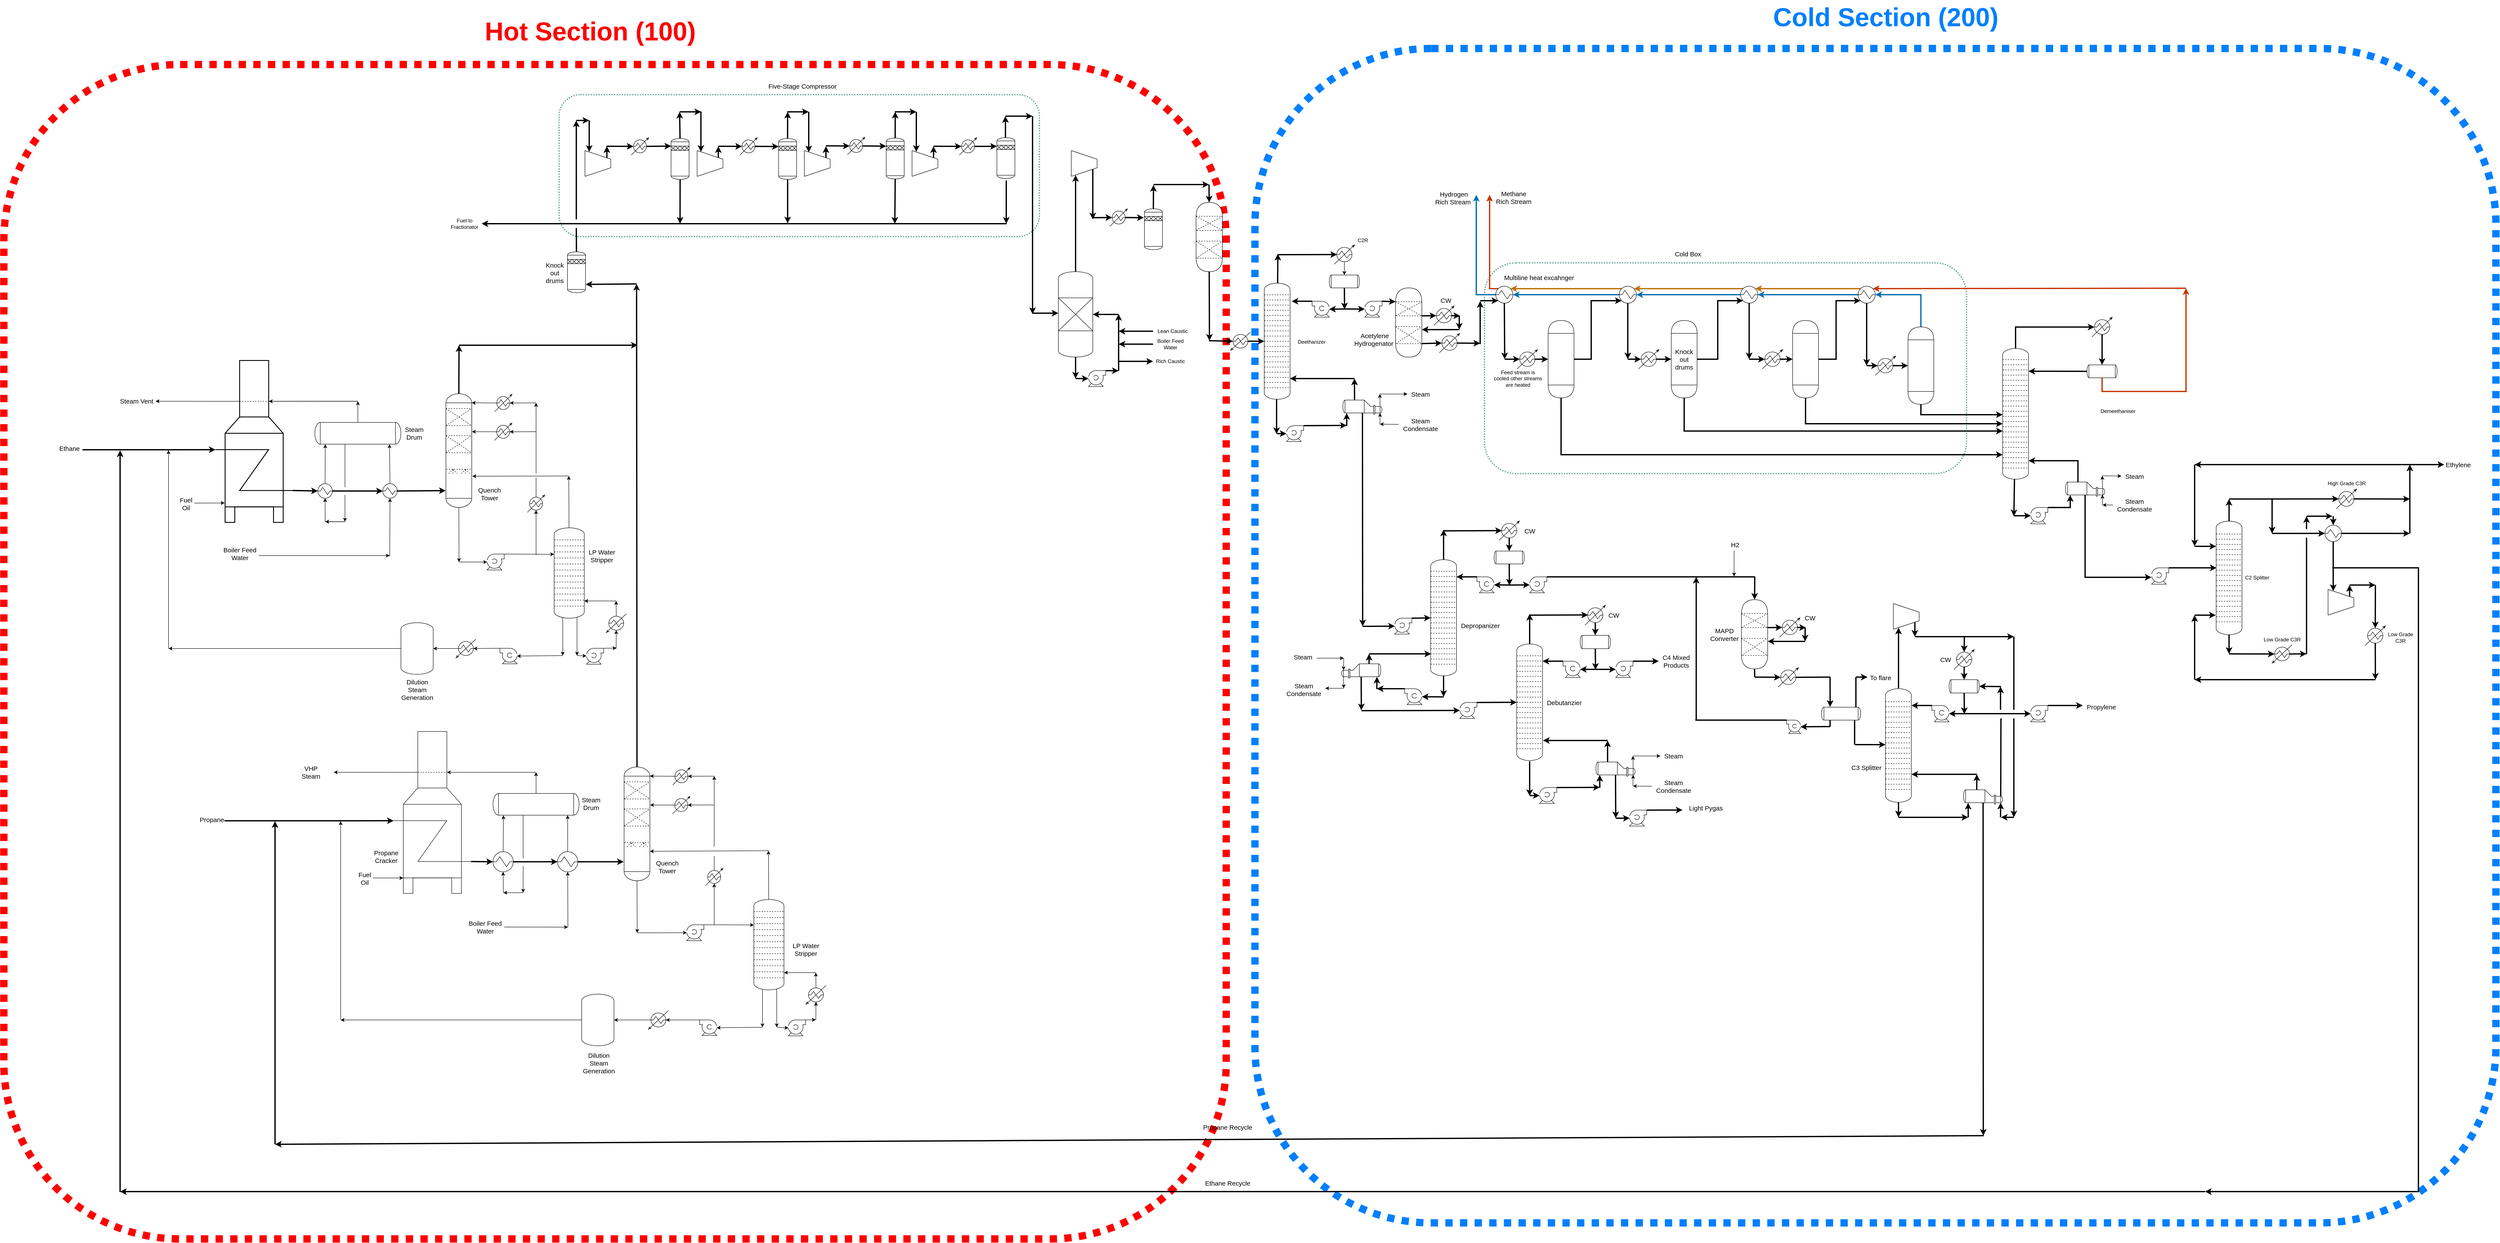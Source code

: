 <mxfile version="14.4.3" type="device"><diagram id="N7cAYiPr6sQe_yx14OwE" name="Page-1"><mxGraphModel dx="10920" dy="5334" grid="1" gridSize="10" guides="1" tooltips="1" connect="1" arrows="1" fold="1" page="0" pageScale="1" pageWidth="827" pageHeight="1169" math="0" shadow="0"><root><mxCell id="0"/><mxCell id="1" parent="0"/><mxCell id="cYqoXEHgpRdCPF1SqqkP-772" value="" style="rounded=1;whiteSpace=wrap;html=1;fillColor=none;dashed=1;strokeWidth=3;perimeterSpacing=1;strokeColor=#67AB9F;dashPattern=1 1;" parent="1" vertex="1"><mxGeometry x="-1700" y="-700" width="1116" height="330" as="geometry"/></mxCell><mxCell id="_4R1MCfyXLkSCYyY6E0X-140" value="" style="rounded=1;whiteSpace=wrap;html=1;fillColor=none;dashed=1;strokeWidth=17;perimeterSpacing=1;dashPattern=1 1;strokeColor=#FF0000;" parent="1" vertex="1"><mxGeometry x="-2990" y="-770" width="2840" height="2730" as="geometry"/></mxCell><mxCell id="_4R1MCfyXLkSCYyY6E0X-142" value="" style="rounded=1;whiteSpace=wrap;html=1;fillColor=none;dashed=1;strokeWidth=17;perimeterSpacing=1;dashPattern=1 1;strokeColor=#007FFF;" parent="1" vertex="1"><mxGeometry x="-83.25" y="-807.25" width="2883.25" height="2730" as="geometry"/></mxCell><mxCell id="cYqoXEHgpRdCPF1SqqkP-524" value="" style="shape=mxgraph.pid.vessels.tank;html=1;pointerEvents=1;align=center;verticalLabelPosition=bottom;verticalAlign=top;dashed=0;" parent="1" vertex="1"><mxGeometry x="-1962.93" y="-4.79" width="60" height="264.5" as="geometry"/></mxCell><mxCell id="cYqoXEHgpRdCPF1SqqkP-1" value="" style="rounded=1;whiteSpace=wrap;html=1;fillColor=none;dashed=1;strokeWidth=3;perimeterSpacing=1;strokeColor=#67AB9F;dashPattern=1 1;" parent="1" vertex="1"><mxGeometry x="450" y="-309" width="1120" height="490" as="geometry"/></mxCell><mxCell id="cYqoXEHgpRdCPF1SqqkP-2" value="" style="verticalLabelPosition=bottom;outlineConnect=0;align=center;dashed=0;html=1;verticalAlign=top;shape=mxgraph.pid2misc.column;columnType=tray" parent="1" vertex="1"><mxGeometry x="-61.64" y="-261.75" width="60" height="270" as="geometry"/></mxCell><mxCell id="cYqoXEHgpRdCPF1SqqkP-4" value="" style="verticalLabelPosition=bottom;outlineConnect=0;align=center;dashed=0;html=1;verticalAlign=top;shape=mxgraph.pid2misc.column;columnType=tray" parent="1" vertex="1"><mxGeometry x="325" y="381" width="60" height="270" as="geometry"/></mxCell><mxCell id="cYqoXEHgpRdCPF1SqqkP-6" value="" style="endArrow=classic;html=1;exitX=0.5;exitY=0.876;exitDx=0;exitDy=0;exitPerimeter=0;entryX=0.5;entryY=0;entryDx=0;entryDy=0;entryPerimeter=0;" parent="1" target="cYqoXEHgpRdCPF1SqqkP-11" edge="1"><mxGeometry width="50" height="50" relative="1" as="geometry"><mxPoint x="124.5" y="-311.37" as="sourcePoint"/><mxPoint x="-348" y="-90.79" as="targetPoint"/></mxGeometry></mxCell><mxCell id="cYqoXEHgpRdCPF1SqqkP-7" value="" style="endArrow=classic;html=1;strokeWidth=3;" parent="1" target="cYqoXEHgpRdCPF1SqqkP-16" edge="1"><mxGeometry width="50" height="50" relative="1" as="geometry"><mxPoint x="125" y="-201.79" as="sourcePoint"/><mxPoint x="182" y="-200.79" as="targetPoint"/></mxGeometry></mxCell><mxCell id="cYqoXEHgpRdCPF1SqqkP-8" value="" style="endArrow=classic;html=1;strokeWidth=3;" parent="1" source="cYqoXEHgpRdCPF1SqqkP-2" edge="1"><mxGeometry width="50" height="50" relative="1" as="geometry"><mxPoint x="-28" y="-280.79" as="sourcePoint"/><mxPoint x="-30" y="-330" as="targetPoint"/></mxGeometry></mxCell><mxCell id="cYqoXEHgpRdCPF1SqqkP-9" value="" style="endArrow=classic;html=1;entryX=0.124;entryY=0.5;entryDx=0;entryDy=0;entryPerimeter=0;strokeWidth=3;" parent="1" target="_4R1MCfyXLkSCYyY6E0X-1" edge="1"><mxGeometry width="50" height="50" relative="1" as="geometry"><mxPoint x="-190" y="-128" as="sourcePoint"/><mxPoint x="-188.251" y="-222.75" as="targetPoint"/></mxGeometry></mxCell><mxCell id="cYqoXEHgpRdCPF1SqqkP-10" value="" style="endArrow=classic;html=1;entryX=0.124;entryY=0.5;entryDx=0;entryDy=0;entryPerimeter=0;strokeWidth=3;" parent="1" edge="1"><mxGeometry width="50" height="50" relative="1" as="geometry"><mxPoint x="-30" y="-328" as="sourcePoint"/><mxPoint x="107.58" y="-328.29" as="targetPoint"/></mxGeometry></mxCell><mxCell id="cYqoXEHgpRdCPF1SqqkP-11" value="" style="shape=mxgraph.pid.vessels.drum_or_condenser;html=1;pointerEvents=1;align=center;verticalLabelPosition=bottom;verticalAlign=top;dashed=0;" parent="1" vertex="1"><mxGeometry x="89.5" y="-280.79" width="70" height="30" as="geometry"/></mxCell><mxCell id="cYqoXEHgpRdCPF1SqqkP-12" value="" style="shape=mxgraph.pid.pumps.centrifugal_pump_3;html=1;pointerEvents=1;align=center;verticalLabelPosition=bottom;verticalAlign=top;dashed=0;" parent="1" vertex="1"><mxGeometry x="49.5" y="-219.79" width="40" height="37" as="geometry"/></mxCell><mxCell id="cYqoXEHgpRdCPF1SqqkP-13" value="" style="endArrow=classic;html=1;exitX=0.5;exitY=1;exitDx=0;exitDy=0;exitPerimeter=0;strokeWidth=3;" parent="1" source="cYqoXEHgpRdCPF1SqqkP-11" edge="1"><mxGeometry width="50" height="50" relative="1" as="geometry"><mxPoint x="-18" y="-317.79" as="sourcePoint"/><mxPoint x="125" y="-200.79" as="targetPoint"/></mxGeometry></mxCell><mxCell id="cYqoXEHgpRdCPF1SqqkP-14" value="" style="endArrow=classic;html=1;entryX=0.99;entryY=0.5;entryDx=0;entryDy=0;entryPerimeter=0;strokeWidth=3;" parent="1" target="cYqoXEHgpRdCPF1SqqkP-12" edge="1"><mxGeometry width="50" height="50" relative="1" as="geometry"><mxPoint x="125" y="-201.79" as="sourcePoint"/><mxPoint x="127.58" y="-308.29" as="targetPoint"/></mxGeometry></mxCell><mxCell id="cYqoXEHgpRdCPF1SqqkP-15" value="" style="endArrow=classic;html=1;exitX=0;exitY=0;exitDx=0;exitDy=0;exitPerimeter=0;strokeWidth=3;" parent="1" source="cYqoXEHgpRdCPF1SqqkP-12" edge="1"><mxGeometry width="50" height="50" relative="1" as="geometry"><mxPoint x="2" y="-297.79" as="sourcePoint"/><mxPoint x="2" y="-219.7" as="targetPoint"/></mxGeometry></mxCell><mxCell id="cYqoXEHgpRdCPF1SqqkP-16" value="" style="shape=mxgraph.pid.pumps.centrifugal_pump_1;html=1;pointerEvents=1;align=center;verticalLabelPosition=bottom;verticalAlign=top;dashed=0;" parent="1" vertex="1"><mxGeometry x="172" y="-219.79" width="40" height="37" as="geometry"/></mxCell><mxCell id="cYqoXEHgpRdCPF1SqqkP-17" value="" style="shape=mxgraph.pid.heat_exchangers.condenser;html=1;pointerEvents=1;align=center;verticalLabelPosition=bottom;verticalAlign=top;dashed=0;" parent="1" vertex="1"><mxGeometry x="100.82" y="-350.79" width="47.37" height="45" as="geometry"/></mxCell><mxCell id="cYqoXEHgpRdCPF1SqqkP-21" value="" style="endArrow=classic;html=1;strokeWidth=3;" parent="1" edge="1"><mxGeometry width="50" height="50" relative="1" as="geometry"><mxPoint x="-33" y="8.25" as="sourcePoint"/><mxPoint x="-33" y="89" as="targetPoint"/></mxGeometry></mxCell><mxCell id="cYqoXEHgpRdCPF1SqqkP-25" value="" style="endArrow=classic;html=1;strokeWidth=3;exitX=0.702;exitY=0.016;exitDx=0;exitDy=0;exitPerimeter=0;" parent="1" source="_4R1MCfyXLkSCYyY6E0X-27" edge="1"><mxGeometry width="50" height="50" relative="1" as="geometry"><mxPoint x="-148" y="-30.79" as="sourcePoint"/><mxPoint x="148" y="-40" as="targetPoint"/></mxGeometry></mxCell><mxCell id="cYqoXEHgpRdCPF1SqqkP-28" value="" style="shape=mxgraph.pid.pumps.centrifugal_pump_1;html=1;pointerEvents=1;align=center;verticalLabelPosition=bottom;verticalAlign=top;dashed=0;" parent="1" vertex="1"><mxGeometry x="241.36" y="517" width="40" height="37" as="geometry"/></mxCell><mxCell id="cYqoXEHgpRdCPF1SqqkP-29" value="" style="endArrow=classic;html=1;exitX=1;exitY=0;exitDx=0;exitDy=0;exitPerimeter=0;strokeWidth=3;" parent="1" source="cYqoXEHgpRdCPF1SqqkP-28" target="cYqoXEHgpRdCPF1SqqkP-4" edge="1"><mxGeometry width="50" height="50" relative="1" as="geometry"><mxPoint x="455.0" y="456" as="sourcePoint"/><mxPoint x="505.0" y="406" as="targetPoint"/></mxGeometry></mxCell><mxCell id="cYqoXEHgpRdCPF1SqqkP-30" value="" style="endArrow=classic;html=1;exitX=0.5;exitY=0.876;exitDx=0;exitDy=0;exitPerimeter=0;entryX=0.5;entryY=0;entryDx=0;entryDy=0;entryPerimeter=0;strokeWidth=3;" parent="1" target="cYqoXEHgpRdCPF1SqqkP-34" edge="1"><mxGeometry width="50" height="50" relative="1" as="geometry"><mxPoint x="507.5" y="330.42" as="sourcePoint"/><mxPoint x="35" y="551" as="targetPoint"/></mxGeometry></mxCell><mxCell id="cYqoXEHgpRdCPF1SqqkP-31" value="" style="endArrow=classic;html=1;strokeWidth=3;" parent="1" target="cYqoXEHgpRdCPF1SqqkP-39" edge="1"><mxGeometry width="50" height="50" relative="1" as="geometry"><mxPoint x="508" y="440" as="sourcePoint"/><mxPoint x="565" y="441" as="targetPoint"/></mxGeometry></mxCell><mxCell id="cYqoXEHgpRdCPF1SqqkP-32" value="" style="endArrow=classic;html=1;strokeWidth=3;" parent="1" edge="1"><mxGeometry width="50" height="50" relative="1" as="geometry"><mxPoint x="355" y="381" as="sourcePoint"/><mxPoint x="355" y="311" as="targetPoint"/></mxGeometry></mxCell><mxCell id="cYqoXEHgpRdCPF1SqqkP-33" value="" style="endArrow=classic;html=1;entryX=0.124;entryY=0.5;entryDx=0;entryDy=0;entryPerimeter=0;strokeWidth=3;" parent="1" edge="1"><mxGeometry width="50" height="50" relative="1" as="geometry"><mxPoint x="355" y="314" as="sourcePoint"/><mxPoint x="490.58" y="313.5" as="targetPoint"/></mxGeometry></mxCell><mxCell id="cYqoXEHgpRdCPF1SqqkP-34" value="" style="shape=mxgraph.pid.vessels.drum_or_condenser;html=1;pointerEvents=1;align=center;verticalLabelPosition=bottom;verticalAlign=top;dashed=0;" parent="1" vertex="1"><mxGeometry x="472.5" y="361" width="70" height="30" as="geometry"/></mxCell><mxCell id="cYqoXEHgpRdCPF1SqqkP-35" value="" style="shape=mxgraph.pid.pumps.centrifugal_pump_3;html=1;pointerEvents=1;align=center;verticalLabelPosition=bottom;verticalAlign=top;dashed=0;" parent="1" vertex="1"><mxGeometry x="432.5" y="421" width="40" height="37" as="geometry"/></mxCell><mxCell id="cYqoXEHgpRdCPF1SqqkP-36" value="" style="endArrow=classic;html=1;exitX=0.5;exitY=1;exitDx=0;exitDy=0;exitPerimeter=0;strokeWidth=3;" parent="1" source="cYqoXEHgpRdCPF1SqqkP-34" edge="1"><mxGeometry width="50" height="50" relative="1" as="geometry"><mxPoint x="365" y="324" as="sourcePoint"/><mxPoint x="508" y="441" as="targetPoint"/></mxGeometry></mxCell><mxCell id="cYqoXEHgpRdCPF1SqqkP-37" value="" style="endArrow=classic;html=1;entryX=0.99;entryY=0.5;entryDx=0;entryDy=0;entryPerimeter=0;strokeWidth=3;" parent="1" target="cYqoXEHgpRdCPF1SqqkP-35" edge="1"><mxGeometry width="50" height="50" relative="1" as="geometry"><mxPoint x="508" y="440" as="sourcePoint"/><mxPoint x="510.58" y="333.5" as="targetPoint"/></mxGeometry></mxCell><mxCell id="cYqoXEHgpRdCPF1SqqkP-38" value="" style="endArrow=classic;html=1;exitX=0;exitY=0;exitDx=0;exitDy=0;exitPerimeter=0;strokeWidth=3;" parent="1" source="cYqoXEHgpRdCPF1SqqkP-35" edge="1"><mxGeometry width="50" height="50" relative="1" as="geometry"><mxPoint x="385" y="344" as="sourcePoint"/><mxPoint x="385" y="421" as="targetPoint"/></mxGeometry></mxCell><mxCell id="cYqoXEHgpRdCPF1SqqkP-39" value="" style="shape=mxgraph.pid.pumps.centrifugal_pump_1;html=1;pointerEvents=1;align=center;verticalLabelPosition=bottom;verticalAlign=top;dashed=0;" parent="1" vertex="1"><mxGeometry x="555" y="421" width="40" height="37" as="geometry"/></mxCell><mxCell id="cYqoXEHgpRdCPF1SqqkP-41" value="" style="shape=mxgraph.pid.heat_exchangers.condenser;html=1;pointerEvents=1;align=center;verticalLabelPosition=bottom;verticalAlign=top;dashed=0;" parent="1" vertex="1"><mxGeometry x="483.82" y="291" width="47.37" height="45" as="geometry"/></mxCell><mxCell id="cYqoXEHgpRdCPF1SqqkP-42" value="" style="endArrow=classic;html=1;entryX=0.01;entryY=0.5;entryDx=0;entryDy=0;entryPerimeter=0;strokeWidth=3;" parent="1" target="cYqoXEHgpRdCPF1SqqkP-52" edge="1"><mxGeometry width="50" height="50" relative="1" as="geometry"><mxPoint x="164" y="732" as="sourcePoint"/><mxPoint x="415" y="732" as="targetPoint"/></mxGeometry></mxCell><mxCell id="cYqoXEHgpRdCPF1SqqkP-45" value="" style="endArrow=classic;html=1;strokeWidth=3;" parent="1" source="cYqoXEHgpRdCPF1SqqkP-4" edge="1"><mxGeometry width="50" height="50" relative="1" as="geometry"><mxPoint x="355" y="652" as="sourcePoint"/><mxPoint x="355" y="700" as="targetPoint"/></mxGeometry></mxCell><mxCell id="cYqoXEHgpRdCPF1SqqkP-52" value="" style="shape=mxgraph.pid.pumps.centrifugal_pump_1;html=1;pointerEvents=1;align=center;verticalLabelPosition=bottom;verticalAlign=top;dashed=0;" parent="1" vertex="1"><mxGeometry x="392.5" y="713" width="40" height="37" as="geometry"/></mxCell><mxCell id="cYqoXEHgpRdCPF1SqqkP-53" value="" style="verticalLabelPosition=bottom;outlineConnect=0;align=center;dashed=0;html=1;verticalAlign=top;shape=mxgraph.pid2misc.column;columnType=tray" parent="1" vertex="1"><mxGeometry x="525" y="577" width="60" height="271" as="geometry"/></mxCell><mxCell id="cYqoXEHgpRdCPF1SqqkP-54" value="" style="endArrow=classic;html=1;exitX=1;exitY=0;exitDx=0;exitDy=0;exitPerimeter=0;strokeWidth=3;" parent="1" target="cYqoXEHgpRdCPF1SqqkP-53" edge="1"><mxGeometry width="50" height="50" relative="1" as="geometry"><mxPoint x="432.5" y="713" as="sourcePoint"/><mxPoint x="705" y="602" as="targetPoint"/></mxGeometry></mxCell><mxCell id="cYqoXEHgpRdCPF1SqqkP-55" value="" style="endArrow=classic;html=1;exitX=0.5;exitY=0.876;exitDx=0;exitDy=0;exitPerimeter=0;entryX=0.5;entryY=0;entryDx=0;entryDy=0;entryPerimeter=0;strokeWidth=3;" parent="1" target="cYqoXEHgpRdCPF1SqqkP-59" edge="1"><mxGeometry width="50" height="50" relative="1" as="geometry"><mxPoint x="707.5" y="526.42" as="sourcePoint"/><mxPoint x="235" y="747" as="targetPoint"/></mxGeometry></mxCell><mxCell id="cYqoXEHgpRdCPF1SqqkP-56" value="" style="endArrow=classic;html=1;strokeWidth=3;" parent="1" target="cYqoXEHgpRdCPF1SqqkP-64" edge="1"><mxGeometry width="50" height="50" relative="1" as="geometry"><mxPoint x="708" y="636" as="sourcePoint"/><mxPoint x="765" y="637" as="targetPoint"/></mxGeometry></mxCell><mxCell id="cYqoXEHgpRdCPF1SqqkP-57" value="" style="endArrow=classic;html=1;strokeWidth=3;" parent="1" edge="1"><mxGeometry width="50" height="50" relative="1" as="geometry"><mxPoint x="555.0" y="577" as="sourcePoint"/><mxPoint x="555.0" y="507" as="targetPoint"/></mxGeometry></mxCell><mxCell id="cYqoXEHgpRdCPF1SqqkP-58" value="" style="endArrow=classic;html=1;entryX=0.124;entryY=0.5;entryDx=0;entryDy=0;entryPerimeter=0;strokeWidth=3;" parent="1" edge="1"><mxGeometry width="50" height="50" relative="1" as="geometry"><mxPoint x="555.0" y="510" as="sourcePoint"/><mxPoint x="690.58" y="509.5" as="targetPoint"/></mxGeometry></mxCell><mxCell id="cYqoXEHgpRdCPF1SqqkP-59" value="" style="shape=mxgraph.pid.vessels.drum_or_condenser;html=1;pointerEvents=1;align=center;verticalLabelPosition=bottom;verticalAlign=top;dashed=0;" parent="1" vertex="1"><mxGeometry x="672.5" y="557" width="70" height="31" as="geometry"/></mxCell><mxCell id="cYqoXEHgpRdCPF1SqqkP-60" value="" style="shape=mxgraph.pid.pumps.centrifugal_pump_3;html=1;pointerEvents=1;align=center;verticalLabelPosition=bottom;verticalAlign=top;dashed=0;" parent="1" vertex="1"><mxGeometry x="632.5" y="617" width="40" height="38" as="geometry"/></mxCell><mxCell id="cYqoXEHgpRdCPF1SqqkP-61" value="" style="endArrow=classic;html=1;exitX=0.5;exitY=1;exitDx=0;exitDy=0;exitPerimeter=0;strokeWidth=3;" parent="1" source="cYqoXEHgpRdCPF1SqqkP-59" edge="1"><mxGeometry width="50" height="50" relative="1" as="geometry"><mxPoint x="565" y="520" as="sourcePoint"/><mxPoint x="708" y="637" as="targetPoint"/></mxGeometry></mxCell><mxCell id="cYqoXEHgpRdCPF1SqqkP-62" value="" style="endArrow=classic;html=1;entryX=0.99;entryY=0.5;entryDx=0;entryDy=0;entryPerimeter=0;strokeWidth=3;" parent="1" target="cYqoXEHgpRdCPF1SqqkP-60" edge="1"><mxGeometry width="50" height="50" relative="1" as="geometry"><mxPoint x="708" y="636" as="sourcePoint"/><mxPoint x="710.58" y="529.5" as="targetPoint"/></mxGeometry></mxCell><mxCell id="cYqoXEHgpRdCPF1SqqkP-63" value="" style="endArrow=classic;html=1;exitX=0;exitY=0;exitDx=0;exitDy=0;exitPerimeter=0;strokeWidth=3;" parent="1" source="cYqoXEHgpRdCPF1SqqkP-60" edge="1"><mxGeometry width="50" height="50" relative="1" as="geometry"><mxPoint x="585" y="540" as="sourcePoint"/><mxPoint x="585.0" y="617" as="targetPoint"/></mxGeometry></mxCell><mxCell id="cYqoXEHgpRdCPF1SqqkP-64" value="" style="shape=mxgraph.pid.pumps.centrifugal_pump_1;html=1;pointerEvents=1;align=center;verticalLabelPosition=bottom;verticalAlign=top;dashed=0;" parent="1" vertex="1"><mxGeometry x="755" y="617" width="40" height="38" as="geometry"/></mxCell><mxCell id="cYqoXEHgpRdCPF1SqqkP-65" value="" style="endArrow=classic;html=1;exitX=1;exitY=0;exitDx=0;exitDy=0;exitPerimeter=0;strokeWidth=3;" parent="1" source="cYqoXEHgpRdCPF1SqqkP-64" edge="1"><mxGeometry width="50" height="50" relative="1" as="geometry"><mxPoint x="595" y="550" as="sourcePoint"/><mxPoint x="855" y="617" as="targetPoint"/></mxGeometry></mxCell><mxCell id="cYqoXEHgpRdCPF1SqqkP-66" value="C4 Mixed &lt;br&gt;Products" style="text;html=1;align=center;verticalAlign=middle;resizable=0;points=[];autosize=1;fontSize=15;" parent="1" vertex="1"><mxGeometry x="855.37" y="597" width="80" height="40" as="geometry"/></mxCell><mxCell id="cYqoXEHgpRdCPF1SqqkP-67" value="" style="shape=mxgraph.pid.heat_exchangers.condenser;html=1;pointerEvents=1;align=center;verticalLabelPosition=bottom;verticalAlign=top;dashed=0;" parent="1" vertex="1"><mxGeometry x="683.82" y="487" width="47.37" height="46" as="geometry"/></mxCell><mxCell id="cYqoXEHgpRdCPF1SqqkP-81" value="Deethanizer" style="text;html=1;align=center;verticalAlign=middle;resizable=0;points=[];autosize=1;" parent="1" vertex="1"><mxGeometry x="8" y="-135.29" width="80" height="20" as="geometry"/></mxCell><mxCell id="cYqoXEHgpRdCPF1SqqkP-82" value="Depropanizer" style="text;html=1;align=center;verticalAlign=middle;resizable=0;points=[];autosize=1;fontSize=15;" parent="1" vertex="1"><mxGeometry x="385" y="524" width="110" height="20" as="geometry"/></mxCell><mxCell id="cYqoXEHgpRdCPF1SqqkP-83" value="Debutanzier" style="text;html=1;align=center;verticalAlign=middle;resizable=0;points=[];autosize=1;fontSize=15;" parent="1" vertex="1"><mxGeometry x="585" y="702.5" width="100" height="20" as="geometry"/></mxCell><mxCell id="cYqoXEHgpRdCPF1SqqkP-84" value="C2R" style="text;html=1;align=center;verticalAlign=middle;resizable=0;points=[];autosize=1;" parent="1" vertex="1"><mxGeometry x="147" y="-370.79" width="40" height="20" as="geometry"/></mxCell><mxCell id="cYqoXEHgpRdCPF1SqqkP-85" value="CW" style="text;html=1;align=center;verticalAlign=middle;resizable=0;points=[];autosize=1;fontSize=15;" parent="1" vertex="1"><mxGeometry x="535" y="303.5" width="40" height="20" as="geometry"/></mxCell><mxCell id="cYqoXEHgpRdCPF1SqqkP-86" value="CW" style="text;html=1;align=center;verticalAlign=middle;resizable=0;points=[];autosize=1;fontSize=15;" parent="1" vertex="1"><mxGeometry x="730" y="500" width="40" height="20" as="geometry"/></mxCell><mxCell id="cYqoXEHgpRdCPF1SqqkP-87" value="" style="verticalLabelPosition=bottom;outlineConnect=0;align=center;dashed=0;html=1;verticalAlign=top;shape=mxgraph.pid2misc.column;columnType=tray" parent="1" vertex="1"><mxGeometry x="1381.75" y="681" width="60" height="264" as="geometry"/></mxCell><mxCell id="cYqoXEHgpRdCPF1SqqkP-89" value="H2" style="text;html=1;align=center;verticalAlign=middle;resizable=0;points=[];autosize=1;fontSize=15;" parent="1" vertex="1"><mxGeometry x="1017" y="336" width="30" height="20" as="geometry"/></mxCell><mxCell id="cYqoXEHgpRdCPF1SqqkP-90" value="" style="endArrow=classic;html=1;" parent="1" edge="1"><mxGeometry width="50" height="50" relative="1" as="geometry"><mxPoint x="1030" y="360" as="sourcePoint"/><mxPoint x="1030" y="420" as="targetPoint"/></mxGeometry></mxCell><mxCell id="cYqoXEHgpRdCPF1SqqkP-91" value="" style="endArrow=classic;html=1;strokeWidth=3;" parent="1" target="cYqoXEHgpRdCPF1SqqkP-845" edge="1"><mxGeometry width="50" height="50" relative="1" as="geometry"><mxPoint x="1078" y="422" as="sourcePoint"/><mxPoint x="1080" y="450" as="targetPoint"/></mxGeometry></mxCell><mxCell id="cYqoXEHgpRdCPF1SqqkP-92" value="" style="shape=mxgraph.pid.vessels.drum_or_condenser;html=1;pointerEvents=1;align=center;verticalLabelPosition=bottom;verticalAlign=top;dashed=0;" parent="1" vertex="1"><mxGeometry x="1233" y="724" width="91" height="30" as="geometry"/></mxCell><mxCell id="cYqoXEHgpRdCPF1SqqkP-93" value="" style="endArrow=none;html=1;exitX=0.876;exitY=0.5;exitDx=0;exitDy=0;exitPerimeter=0;strokeWidth=3;" parent="1" source="cYqoXEHgpRdCPF1SqqkP-843" edge="1"><mxGeometry width="50" height="50" relative="1" as="geometry"><mxPoint x="1176" y="654.5" as="sourcePoint"/><mxPoint x="1253" y="654" as="targetPoint"/></mxGeometry></mxCell><mxCell id="cYqoXEHgpRdCPF1SqqkP-94" value="" style="endArrow=classic;html=1;strokeWidth=3;entryX=0.124;entryY=0.5;entryDx=0;entryDy=0;entryPerimeter=0;" parent="1" target="cYqoXEHgpRdCPF1SqqkP-843" edge="1"><mxGeometry width="50" height="50" relative="1" as="geometry"><mxPoint x="1078" y="654" as="sourcePoint"/><mxPoint x="1136" y="653.79" as="targetPoint"/></mxGeometry></mxCell><mxCell id="cYqoXEHgpRdCPF1SqqkP-95" value="" style="shape=mxgraph.pid.pumps.centrifugal_pump_3;html=1;pointerEvents=1;align=center;verticalLabelPosition=bottom;verticalAlign=top;dashed=0;" parent="1" vertex="1"><mxGeometry x="1152" y="754" width="32.5" height="31" as="geometry"/></mxCell><mxCell id="cYqoXEHgpRdCPF1SqqkP-96" value="" style="endArrow=none;html=1;strokeWidth=3;" parent="1" edge="1"><mxGeometry width="50" height="50" relative="1" as="geometry"><mxPoint x="1253" y="754" as="sourcePoint"/><mxPoint x="1253" y="769" as="targetPoint"/></mxGeometry></mxCell><mxCell id="cYqoXEHgpRdCPF1SqqkP-97" value="" style="endArrow=classic;html=1;strokeWidth=3;" parent="1" edge="1"><mxGeometry width="50" height="50" relative="1" as="geometry"><mxPoint x="942" y="754" as="sourcePoint"/><mxPoint x="942" y="421" as="targetPoint"/><Array as="points"><mxPoint x="942" y="580"/></Array></mxGeometry></mxCell><mxCell id="cYqoXEHgpRdCPF1SqqkP-98" value="" style="endArrow=none;html=1;strokeWidth=3;entryX=0;entryY=0;entryDx=0;entryDy=0;entryPerimeter=0;" parent="1" target="cYqoXEHgpRdCPF1SqqkP-95" edge="1"><mxGeometry width="50" height="50" relative="1" as="geometry"><mxPoint x="940" y="754" as="sourcePoint"/><mxPoint x="1130" y="754" as="targetPoint"/></mxGeometry></mxCell><mxCell id="cYqoXEHgpRdCPF1SqqkP-99" value="" style="endArrow=classic;html=1;strokeWidth=3;" parent="1" edge="1"><mxGeometry width="50" height="50" relative="1" as="geometry"><mxPoint x="1313" y="654" as="sourcePoint"/><mxPoint x="1340" y="654" as="targetPoint"/></mxGeometry></mxCell><mxCell id="cYqoXEHgpRdCPF1SqqkP-100" value="" style="endArrow=none;html=1;strokeWidth=3;" parent="1" edge="1"><mxGeometry width="50" height="50" relative="1" as="geometry"><mxPoint x="1313" y="654" as="sourcePoint"/><mxPoint x="1313" y="724" as="targetPoint"/></mxGeometry></mxCell><mxCell id="cYqoXEHgpRdCPF1SqqkP-101" value="To flare" style="text;html=1;align=center;verticalAlign=middle;resizable=0;points=[];autosize=1;fontSize=15;" parent="1" vertex="1"><mxGeometry x="1340" y="644.5" width="60" height="20" as="geometry"/></mxCell><mxCell id="cYqoXEHgpRdCPF1SqqkP-102" value="" style="endArrow=none;html=1;strokeWidth=3;" parent="1" edge="1"><mxGeometry width="50" height="50" relative="1" as="geometry"><mxPoint x="1310" y="811" as="sourcePoint"/><mxPoint x="1310" y="754" as="targetPoint"/></mxGeometry></mxCell><mxCell id="cYqoXEHgpRdCPF1SqqkP-103" value="" style="endArrow=classic;html=1;strokeWidth=3;" parent="1" edge="1"><mxGeometry width="50" height="50" relative="1" as="geometry"><mxPoint x="1311" y="811" as="sourcePoint"/><mxPoint x="1381.75" y="811" as="targetPoint"/></mxGeometry></mxCell><mxCell id="cYqoXEHgpRdCPF1SqqkP-105" value="" style="endArrow=classic;html=1;entryX=0.5;entryY=0.124;entryDx=0;entryDy=0;entryPerimeter=0;strokeWidth=3;" parent="1" target="cYqoXEHgpRdCPF1SqqkP-132" edge="1"><mxGeometry width="50" height="50" relative="1" as="geometry"><mxPoint x="1565" y="560" as="sourcePoint"/><mxPoint x="1628.19" y="641" as="targetPoint"/></mxGeometry></mxCell><mxCell id="cYqoXEHgpRdCPF1SqqkP-109" value="&lt;font style=&quot;font-size: 15px&quot;&gt;Propylene&amp;nbsp;&lt;/font&gt;" style="text;html=1;align=center;verticalAlign=middle;resizable=0;points=[];autosize=1;" parent="1" vertex="1"><mxGeometry x="1840" y="713" width="90" height="20" as="geometry"/></mxCell><mxCell id="cYqoXEHgpRdCPF1SqqkP-117" value="" style="endArrow=classic;html=1;strokeWidth=3;" parent="1" edge="1"><mxGeometry width="50" height="50" relative="1" as="geometry"><mxPoint x="1610" y="1720" as="sourcePoint"/><mxPoint x="-2360" y="1740" as="targetPoint"/></mxGeometry></mxCell><mxCell id="cYqoXEHgpRdCPF1SqqkP-118" value="" style="endArrow=classic;html=1;entryX=0.99;entryY=0.5;entryDx=0;entryDy=0;entryPerimeter=0;strokeWidth=3;" parent="1" target="cYqoXEHgpRdCPF1SqqkP-95" edge="1"><mxGeometry width="50" height="50" relative="1" as="geometry"><mxPoint x="1253" y="769" as="sourcePoint"/><mxPoint x="1181" y="764" as="targetPoint"/></mxGeometry></mxCell><mxCell id="cYqoXEHgpRdCPF1SqqkP-119" value="" style="endArrow=classic;html=1;entryX=0.221;entryY=-0.022;entryDx=0;entryDy=0;entryPerimeter=0;strokeWidth=3;" parent="1" target="cYqoXEHgpRdCPF1SqqkP-92" edge="1"><mxGeometry width="50" height="50" relative="1" as="geometry"><mxPoint x="1253" y="654" as="sourcePoint"/><mxPoint x="1263" y="674" as="targetPoint"/></mxGeometry></mxCell><mxCell id="cYqoXEHgpRdCPF1SqqkP-120" value="" style="endArrow=none;html=1;exitX=1;exitY=0;exitDx=0;exitDy=0;exitPerimeter=0;strokeWidth=3;" parent="1" source="cYqoXEHgpRdCPF1SqqkP-39" edge="1"><mxGeometry width="50" height="50" relative="1" as="geometry"><mxPoint x="597" y="421" as="sourcePoint"/><mxPoint x="1079" y="421" as="targetPoint"/></mxGeometry></mxCell><mxCell id="cYqoXEHgpRdCPF1SqqkP-121" value="" style="endArrow=none;html=1;entryX=1;entryY=0.5;entryDx=0;entryDy=0;entryPerimeter=0;strokeWidth=3;" parent="1" target="cYqoXEHgpRdCPF1SqqkP-849" edge="1"><mxGeometry width="50" height="50" relative="1" as="geometry"><mxPoint x="1078" y="654" as="sourcePoint"/><mxPoint x="1077.5" y="634.5" as="targetPoint"/></mxGeometry></mxCell><mxCell id="cYqoXEHgpRdCPF1SqqkP-122" value="MAPD &lt;br style=&quot;font-size: 15px&quot;&gt;Converter" style="text;html=1;align=center;verticalAlign=middle;resizable=0;points=[];autosize=1;fontSize=15;" parent="1" vertex="1"><mxGeometry x="967" y="534.5" width="80" height="40" as="geometry"/></mxCell><mxCell id="cYqoXEHgpRdCPF1SqqkP-123" value="C3 Splitter" style="text;html=1;align=center;verticalAlign=middle;resizable=0;points=[];autosize=1;fontSize=15;" parent="1" vertex="1"><mxGeometry x="1291.75" y="854" width="90" height="20" as="geometry"/></mxCell><mxCell id="cYqoXEHgpRdCPF1SqqkP-124" value="" style="endArrow=classic;html=1;exitX=0.5;exitY=0.876;exitDx=0;exitDy=0;exitPerimeter=0;entryX=0.5;entryY=0;entryDx=0;entryDy=0;entryPerimeter=0;strokeWidth=3;" parent="1" target="cYqoXEHgpRdCPF1SqqkP-127" edge="1"><mxGeometry width="50" height="50" relative="1" as="geometry"><mxPoint x="1564.5" y="629.42" as="sourcePoint"/><mxPoint x="1092" y="850" as="targetPoint"/></mxGeometry></mxCell><mxCell id="cYqoXEHgpRdCPF1SqqkP-125" value="" style="endArrow=classic;html=1;strokeWidth=3;" parent="1" edge="1"><mxGeometry width="50" height="50" relative="1" as="geometry"><mxPoint x="1412" y="680" as="sourcePoint"/><mxPoint x="1412" y="539" as="targetPoint"/></mxGeometry></mxCell><mxCell id="cYqoXEHgpRdCPF1SqqkP-126" value="" style="endArrow=classic;html=1;strokeWidth=3;" parent="1" edge="1"><mxGeometry width="50" height="50" relative="1" as="geometry"><mxPoint x="1450" y="560" as="sourcePoint"/><mxPoint x="1680" y="560" as="targetPoint"/></mxGeometry></mxCell><mxCell id="cYqoXEHgpRdCPF1SqqkP-127" value="" style="shape=mxgraph.pid.vessels.drum_or_condenser;html=1;pointerEvents=1;align=center;verticalLabelPosition=bottom;verticalAlign=top;dashed=0;" parent="1" vertex="1"><mxGeometry x="1529.5" y="660" width="70" height="31" as="geometry"/></mxCell><mxCell id="cYqoXEHgpRdCPF1SqqkP-128" value="" style="shape=mxgraph.pid.pumps.centrifugal_pump_3;html=1;pointerEvents=1;align=center;verticalLabelPosition=bottom;verticalAlign=top;dashed=0;" parent="1" vertex="1"><mxGeometry x="1489.5" y="720" width="40" height="38" as="geometry"/></mxCell><mxCell id="cYqoXEHgpRdCPF1SqqkP-129" value="" style="endArrow=classic;html=1;exitX=0.5;exitY=1;exitDx=0;exitDy=0;exitPerimeter=0;strokeWidth=3;" parent="1" source="cYqoXEHgpRdCPF1SqqkP-127" edge="1"><mxGeometry width="50" height="50" relative="1" as="geometry"><mxPoint x="1422" y="623" as="sourcePoint"/><mxPoint x="1565" y="740" as="targetPoint"/></mxGeometry></mxCell><mxCell id="cYqoXEHgpRdCPF1SqqkP-130" value="" style="endArrow=classic;html=1;entryX=0.99;entryY=0.5;entryDx=0;entryDy=0;entryPerimeter=0;strokeWidth=3;" parent="1" target="cYqoXEHgpRdCPF1SqqkP-128" edge="1"><mxGeometry width="50" height="50" relative="1" as="geometry"><mxPoint x="1565" y="739" as="sourcePoint"/><mxPoint x="1567.58" y="632.5" as="targetPoint"/></mxGeometry></mxCell><mxCell id="cYqoXEHgpRdCPF1SqqkP-131" value="" style="endArrow=classic;html=1;exitX=0;exitY=0;exitDx=0;exitDy=0;exitPerimeter=0;strokeWidth=3;" parent="1" source="cYqoXEHgpRdCPF1SqqkP-128" edge="1"><mxGeometry width="50" height="50" relative="1" as="geometry"><mxPoint x="1442" y="643" as="sourcePoint"/><mxPoint x="1442" y="720" as="targetPoint"/></mxGeometry></mxCell><mxCell id="cYqoXEHgpRdCPF1SqqkP-132" value="" style="shape=mxgraph.pid.heat_exchangers.condenser;html=1;pointerEvents=1;align=center;verticalLabelPosition=bottom;verticalAlign=top;dashed=0;" parent="1" vertex="1"><mxGeometry x="1540.82" y="590" width="47.37" height="46" as="geometry"/></mxCell><mxCell id="cYqoXEHgpRdCPF1SqqkP-133" value="CW" style="text;html=1;align=center;verticalAlign=middle;resizable=0;points=[];autosize=1;fontSize=15;" parent="1" vertex="1"><mxGeometry x="1500.82" y="603" width="40" height="20" as="geometry"/></mxCell><mxCell id="cYqoXEHgpRdCPF1SqqkP-137" style="edgeStyle=orthogonalEdgeStyle;rounded=0;orthogonalLoop=1;jettySize=auto;html=1;exitX=0;exitY=0.5;exitDx=0;exitDy=0;fillColor=#1ba1e2;strokeColor=#006EAF;exitPerimeter=0;strokeWidth=3;" parent="1" source="cYqoXEHgpRdCPF1SqqkP-223" edge="1"><mxGeometry relative="1" as="geometry"><mxPoint x="431" y="-467" as="targetPoint"/><Array as="points"><mxPoint x="431" y="-235"/></Array><mxPoint x="472.0" y="-235" as="sourcePoint"/></mxGeometry></mxCell><mxCell id="cYqoXEHgpRdCPF1SqqkP-138" style="edgeStyle=orthogonalEdgeStyle;rounded=0;orthogonalLoop=1;jettySize=auto;html=1;exitX=0.145;exitY=0.145;exitDx=0;exitDy=0;fillColor=#fa6800;strokeColor=#C73500;exitPerimeter=0;strokeWidth=3;" parent="1" source="cYqoXEHgpRdCPF1SqqkP-223" edge="1"><mxGeometry relative="1" as="geometry"><mxPoint x="462" y="-467" as="targetPoint"/><Array as="points"><mxPoint x="462" y="-249"/></Array><mxPoint x="479.322" y="-252.678" as="sourcePoint"/></mxGeometry></mxCell><mxCell id="cYqoXEHgpRdCPF1SqqkP-140" value="" style="endArrow=classic;html=1;exitX=0.5;exitY=1;exitDx=0;exitDy=0;exitPerimeter=0;strokeWidth=3;" parent="1" source="cYqoXEHgpRdCPF1SqqkP-223" edge="1"><mxGeometry width="50" height="50" relative="1" as="geometry"><mxPoint x="497" y="-210" as="sourcePoint"/><mxPoint x="497" y="-85" as="targetPoint"/></mxGeometry></mxCell><mxCell id="cYqoXEHgpRdCPF1SqqkP-141" value="" style="shape=or;whiteSpace=wrap;html=1;direction=north;" parent="1" vertex="1"><mxGeometry x="598" y="-175" width="60" height="30" as="geometry"/></mxCell><mxCell id="cYqoXEHgpRdCPF1SqqkP-142" style="edgeStyle=orthogonalEdgeStyle;rounded=0;orthogonalLoop=1;jettySize=auto;html=1;exitX=1;exitY=0.5;exitDx=0;exitDy=0;exitPerimeter=0;strokeWidth=3;" parent="1" source="cYqoXEHgpRdCPF1SqqkP-143" target="cYqoXEHgpRdCPF1SqqkP-231" edge="1"><mxGeometry relative="1" as="geometry"><Array as="points"><mxPoint x="628" y="137"/></Array><mxPoint x="1802" y="137" as="targetPoint"/></mxGeometry></mxCell><mxCell id="cYqoXEHgpRdCPF1SqqkP-143" value="" style="shape=or;whiteSpace=wrap;html=1;direction=south;" parent="1" vertex="1"><mxGeometry x="598" y="-25" width="60" height="30" as="geometry"/></mxCell><mxCell id="cYqoXEHgpRdCPF1SqqkP-144" value="" style="edgeStyle=orthogonalEdgeStyle;rounded=0;orthogonalLoop=1;jettySize=auto;html=1;entryX=0.145;entryY=0.855;entryDx=0;entryDy=0;entryPerimeter=0;strokeWidth=3;" parent="1" source="cYqoXEHgpRdCPF1SqqkP-145" target="cYqoXEHgpRdCPF1SqqkP-617" edge="1"><mxGeometry relative="1" as="geometry"><Array as="points"><mxPoint x="698" y="-85"/><mxPoint x="698" y="-221"/></Array><mxPoint x="765.322" y="-217.322" as="targetPoint"/></mxGeometry></mxCell><mxCell id="cYqoXEHgpRdCPF1SqqkP-145" value="" style="rounded=0;whiteSpace=wrap;html=1;" parent="1" vertex="1"><mxGeometry x="598" y="-145" width="60" height="120" as="geometry"/></mxCell><mxCell id="cYqoXEHgpRdCPF1SqqkP-146" style="edgeStyle=orthogonalEdgeStyle;rounded=0;orthogonalLoop=1;jettySize=auto;html=1;exitX=0;exitY=0.5;exitDx=0;exitDy=0;entryX=1;entryY=0.5;entryDx=0;entryDy=0;fillColor=#1ba1e2;strokeColor=#006EAF;entryPerimeter=0;exitPerimeter=0;strokeWidth=3;" parent="1" source="cYqoXEHgpRdCPF1SqqkP-617" target="cYqoXEHgpRdCPF1SqqkP-223" edge="1"><mxGeometry relative="1" as="geometry"><mxPoint x="758.0" y="-235" as="sourcePoint"/><mxPoint x="522.0" y="-235" as="targetPoint"/></mxGeometry></mxCell><mxCell id="cYqoXEHgpRdCPF1SqqkP-147" style="edgeStyle=orthogonalEdgeStyle;rounded=0;orthogonalLoop=1;jettySize=auto;html=1;entryX=0.855;entryY=0.145;entryDx=0;entryDy=0;fillColor=#f0a30a;strokeColor=#BD7000;entryPerimeter=0;exitX=0.145;exitY=0.145;exitDx=0;exitDy=0;exitPerimeter=0;strokeWidth=3;" parent="1" source="cYqoXEHgpRdCPF1SqqkP-617" target="cYqoXEHgpRdCPF1SqqkP-223" edge="1"><mxGeometry relative="1" as="geometry"><mxPoint x="763.3" y="-249.2" as="sourcePoint"/><mxPoint x="514.678" y="-252.678" as="targetPoint"/><Array as="points"/></mxGeometry></mxCell><mxCell id="cYqoXEHgpRdCPF1SqqkP-149" value="" style="endArrow=classic;html=1;exitX=0.5;exitY=1;exitDx=0;exitDy=0;exitPerimeter=0;strokeWidth=3;" parent="1" source="cYqoXEHgpRdCPF1SqqkP-617" edge="1"><mxGeometry width="50" height="50" relative="1" as="geometry"><mxPoint x="783" y="-210" as="sourcePoint"/><mxPoint x="783" y="-85" as="targetPoint"/></mxGeometry></mxCell><mxCell id="cYqoXEHgpRdCPF1SqqkP-150" style="edgeStyle=orthogonalEdgeStyle;rounded=0;orthogonalLoop=1;jettySize=auto;html=1;exitX=0.876;exitY=0.5;exitDx=0;exitDy=0;entryX=0;entryY=0.5;entryDx=0;entryDy=0;exitPerimeter=0;strokeWidth=3;" parent="1" source="cYqoXEHgpRdCPF1SqqkP-235" target="cYqoXEHgpRdCPF1SqqkP-154" edge="1"><mxGeometry relative="1" as="geometry"/></mxCell><mxCell id="cYqoXEHgpRdCPF1SqqkP-151" style="edgeStyle=orthogonalEdgeStyle;rounded=0;orthogonalLoop=1;jettySize=auto;html=1;exitX=1;exitY=0.5;exitDx=0;exitDy=0;exitPerimeter=0;strokeWidth=3;" parent="1" source="cYqoXEHgpRdCPF1SqqkP-152" target="cYqoXEHgpRdCPF1SqqkP-231" edge="1"><mxGeometry relative="1" as="geometry"><mxPoint x="1801.34" y="96.72" as="targetPoint"/><Array as="points"><mxPoint x="914" y="82"/></Array></mxGeometry></mxCell><mxCell id="cYqoXEHgpRdCPF1SqqkP-152" value="" style="shape=or;whiteSpace=wrap;html=1;direction=south;" parent="1" vertex="1"><mxGeometry x="884" y="-25" width="60" height="30" as="geometry"/></mxCell><mxCell id="cYqoXEHgpRdCPF1SqqkP-153" style="edgeStyle=orthogonalEdgeStyle;rounded=0;orthogonalLoop=1;jettySize=auto;html=1;entryX=0.145;entryY=0.855;entryDx=0;entryDy=0;entryPerimeter=0;strokeWidth=3;" parent="1" source="cYqoXEHgpRdCPF1SqqkP-154" target="cYqoXEHgpRdCPF1SqqkP-619" edge="1"><mxGeometry relative="1" as="geometry"><Array as="points"><mxPoint x="992" y="-85"/><mxPoint x="992" y="-221"/></Array><mxPoint x="1047.322" y="-217.322" as="targetPoint"/></mxGeometry></mxCell><mxCell id="cYqoXEHgpRdCPF1SqqkP-154" value="" style="rounded=0;whiteSpace=wrap;html=1;" parent="1" vertex="1"><mxGeometry x="884" y="-145" width="60" height="120" as="geometry"/></mxCell><mxCell id="cYqoXEHgpRdCPF1SqqkP-155" value="" style="shape=or;whiteSpace=wrap;html=1;direction=north;" parent="1" vertex="1"><mxGeometry x="884" y="-175" width="60" height="30" as="geometry"/></mxCell><mxCell id="cYqoXEHgpRdCPF1SqqkP-156" style="edgeStyle=orthogonalEdgeStyle;rounded=0;orthogonalLoop=1;jettySize=auto;html=1;exitX=0;exitY=0.5;exitDx=0;exitDy=0;entryX=1;entryY=0.5;entryDx=0;entryDy=0;fillColor=#1ba1e2;strokeColor=#006EAF;entryPerimeter=0;exitPerimeter=0;strokeWidth=3;" parent="1" source="cYqoXEHgpRdCPF1SqqkP-619" target="cYqoXEHgpRdCPF1SqqkP-617" edge="1"><mxGeometry relative="1" as="geometry"><mxPoint x="1040.0" y="-235" as="sourcePoint"/><mxPoint x="808.0" y="-235" as="targetPoint"/></mxGeometry></mxCell><mxCell id="cYqoXEHgpRdCPF1SqqkP-157" style="edgeStyle=orthogonalEdgeStyle;rounded=0;orthogonalLoop=1;jettySize=auto;html=1;exitX=0.145;exitY=0.145;exitDx=0;exitDy=0;fillColor=#f0a30a;strokeColor=#BD7000;entryX=0.855;entryY=0.145;entryDx=0;entryDy=0;entryPerimeter=0;exitPerimeter=0;strokeWidth=3;" parent="1" source="cYqoXEHgpRdCPF1SqqkP-619" target="cYqoXEHgpRdCPF1SqqkP-617" edge="1"><mxGeometry relative="1" as="geometry"><mxPoint x="1044.45" y="-249.95" as="sourcePoint"/><mxPoint x="804.35" y="-248.95" as="targetPoint"/></mxGeometry></mxCell><mxCell id="cYqoXEHgpRdCPF1SqqkP-159" value="" style="endArrow=classic;html=1;exitX=0.5;exitY=1;exitDx=0;exitDy=0;exitPerimeter=0;strokeWidth=3;" parent="1" source="cYqoXEHgpRdCPF1SqqkP-619" edge="1"><mxGeometry width="50" height="50" relative="1" as="geometry"><mxPoint x="1065" y="-210" as="sourcePoint"/><mxPoint x="1065" y="-85" as="targetPoint"/></mxGeometry></mxCell><mxCell id="cYqoXEHgpRdCPF1SqqkP-160" style="edgeStyle=orthogonalEdgeStyle;rounded=0;orthogonalLoop=1;jettySize=auto;html=1;exitX=0.876;exitY=0.5;exitDx=0;exitDy=0;entryX=0;entryY=0.5;entryDx=0;entryDy=0;exitPerimeter=0;strokeWidth=3;" parent="1" source="cYqoXEHgpRdCPF1SqqkP-237" target="cYqoXEHgpRdCPF1SqqkP-162" edge="1"><mxGeometry relative="1" as="geometry"/></mxCell><mxCell id="cYqoXEHgpRdCPF1SqqkP-161" style="edgeStyle=orthogonalEdgeStyle;rounded=0;orthogonalLoop=1;jettySize=auto;html=1;entryX=0.145;entryY=0.855;entryDx=0;entryDy=0;entryPerimeter=0;strokeWidth=3;" parent="1" source="cYqoXEHgpRdCPF1SqqkP-162" target="cYqoXEHgpRdCPF1SqqkP-620" edge="1"><mxGeometry relative="1" as="geometry"><Array as="points"><mxPoint x="1267" y="-85"/><mxPoint x="1267" y="-221"/></Array><mxPoint x="1315.322" y="-217.322" as="targetPoint"/></mxGeometry></mxCell><mxCell id="cYqoXEHgpRdCPF1SqqkP-162" value="" style="rounded=0;whiteSpace=wrap;html=1;" parent="1" vertex="1"><mxGeometry x="1166" y="-145" width="60" height="120" as="geometry"/></mxCell><mxCell id="cYqoXEHgpRdCPF1SqqkP-163" style="edgeStyle=orthogonalEdgeStyle;rounded=0;orthogonalLoop=1;jettySize=auto;html=1;exitX=1;exitY=0.5;exitDx=0;exitDy=0;exitPerimeter=0;strokeWidth=3;" parent="1" source="cYqoXEHgpRdCPF1SqqkP-164" target="cYqoXEHgpRdCPF1SqqkP-231" edge="1"><mxGeometry relative="1" as="geometry"><mxPoint x="1805" y="39" as="targetPoint"/><Array as="points"><mxPoint x="1196" y="65"/></Array></mxGeometry></mxCell><mxCell id="cYqoXEHgpRdCPF1SqqkP-164" value="" style="shape=or;whiteSpace=wrap;html=1;direction=south;" parent="1" vertex="1"><mxGeometry x="1166" y="-25" width="60" height="30" as="geometry"/></mxCell><mxCell id="cYqoXEHgpRdCPF1SqqkP-165" value="" style="shape=or;whiteSpace=wrap;html=1;direction=north;" parent="1" vertex="1"><mxGeometry x="1166" y="-175" width="60" height="30" as="geometry"/></mxCell><mxCell id="cYqoXEHgpRdCPF1SqqkP-166" style="edgeStyle=orthogonalEdgeStyle;rounded=0;orthogonalLoop=1;jettySize=auto;html=1;exitX=1;exitY=0.5;exitDx=0;exitDy=0;exitPerimeter=0;strokeWidth=3;" parent="1" source="cYqoXEHgpRdCPF1SqqkP-167" target="cYqoXEHgpRdCPF1SqqkP-231" edge="1"><mxGeometry relative="1" as="geometry"><mxPoint x="1802" y="28" as="targetPoint"/><Array as="points"><mxPoint x="1464" y="44"/></Array></mxGeometry></mxCell><mxCell id="cYqoXEHgpRdCPF1SqqkP-167" value="" style="shape=or;whiteSpace=wrap;html=1;direction=south;" parent="1" vertex="1"><mxGeometry x="1434" y="-10" width="60" height="30" as="geometry"/></mxCell><mxCell id="cYqoXEHgpRdCPF1SqqkP-168" value="" style="rounded=0;whiteSpace=wrap;html=1;" parent="1" vertex="1"><mxGeometry x="1434" y="-130" width="60" height="120" as="geometry"/></mxCell><mxCell id="cYqoXEHgpRdCPF1SqqkP-169" style="edgeStyle=orthogonalEdgeStyle;rounded=0;orthogonalLoop=1;jettySize=auto;html=1;entryX=0.124;entryY=0.5;entryDx=0;entryDy=0;entryPerimeter=0;strokeWidth=3;" parent="1" target="cYqoXEHgpRdCPF1SqqkP-239" edge="1"><mxGeometry relative="1" as="geometry"><mxPoint x="1338" y="-70" as="sourcePoint"/></mxGeometry></mxCell><mxCell id="cYqoXEHgpRdCPF1SqqkP-170" value="" style="endArrow=classic;html=1;exitX=0.5;exitY=1;exitDx=0;exitDy=0;exitPerimeter=0;strokeWidth=3;" parent="1" source="cYqoXEHgpRdCPF1SqqkP-620" edge="1"><mxGeometry width="50" height="50" relative="1" as="geometry"><mxPoint x="1333" y="-210" as="sourcePoint"/><mxPoint x="1338" y="-70" as="targetPoint"/></mxGeometry></mxCell><mxCell id="cYqoXEHgpRdCPF1SqqkP-171" style="edgeStyle=orthogonalEdgeStyle;rounded=0;orthogonalLoop=1;jettySize=auto;html=1;exitX=0;exitY=0.5;exitDx=0;exitDy=0;entryX=1;entryY=0.5;entryDx=0;entryDy=0;fillColor=#1ba1e2;strokeColor=#006EAF;entryPerimeter=0;exitPerimeter=0;strokeWidth=3;" parent="1" source="cYqoXEHgpRdCPF1SqqkP-620" target="cYqoXEHgpRdCPF1SqqkP-619" edge="1"><mxGeometry relative="1" as="geometry"><Array as="points"/><mxPoint x="1315.322" y="-252.678" as="sourcePoint"/><mxPoint x="1090.0" y="-235" as="targetPoint"/></mxGeometry></mxCell><mxCell id="cYqoXEHgpRdCPF1SqqkP-172" style="edgeStyle=orthogonalEdgeStyle;rounded=0;orthogonalLoop=1;jettySize=auto;html=1;exitX=0.145;exitY=0.145;exitDx=0;exitDy=0;entryX=0.855;entryY=0.145;entryDx=0;entryDy=0;fillColor=#f0a30a;strokeColor=#BD7000;entryPerimeter=0;exitPerimeter=0;strokeWidth=3;" parent="1" source="cYqoXEHgpRdCPF1SqqkP-620" target="cYqoXEHgpRdCPF1SqqkP-619" edge="1"><mxGeometry relative="1" as="geometry"><mxPoint x="1315.322" y="-252.678" as="sourcePoint"/><mxPoint x="1082.678" y="-252.678" as="targetPoint"/></mxGeometry></mxCell><mxCell id="cYqoXEHgpRdCPF1SqqkP-174" style="edgeStyle=orthogonalEdgeStyle;rounded=0;orthogonalLoop=1;jettySize=auto;html=1;exitX=1;exitY=0.5;exitDx=0;exitDy=0;exitPerimeter=0;fillColor=#1ba1e2;strokeColor=#006EAF;strokeWidth=3;" parent="1" source="cYqoXEHgpRdCPF1SqqkP-175" edge="1"><mxGeometry relative="1" as="geometry"><Array as="points"><mxPoint x="1464" y="-235"/></Array><mxPoint x="1358" y="-235" as="targetPoint"/></mxGeometry></mxCell><mxCell id="cYqoXEHgpRdCPF1SqqkP-175" value="" style="shape=or;whiteSpace=wrap;html=1;direction=north;" parent="1" vertex="1"><mxGeometry x="1434" y="-160" width="60" height="30" as="geometry"/></mxCell><mxCell id="cYqoXEHgpRdCPF1SqqkP-179" style="edgeStyle=orthogonalEdgeStyle;rounded=0;orthogonalLoop=1;jettySize=auto;html=1;entryX=0.124;entryY=0.5;entryDx=0;entryDy=0;entryPerimeter=0;strokeWidth=3;" parent="1" source="cYqoXEHgpRdCPF1SqqkP-231" target="cYqoXEHgpRdCPF1SqqkP-230" edge="1"><mxGeometry relative="1" as="geometry"><mxPoint x="1832" y="-130" as="sourcePoint"/><mxPoint x="1977" y="-152" as="targetPoint"/><Array as="points"><mxPoint x="1684" y="-160"/></Array></mxGeometry></mxCell><mxCell id="cYqoXEHgpRdCPF1SqqkP-180" style="edgeStyle=orthogonalEdgeStyle;rounded=0;orthogonalLoop=1;jettySize=auto;html=1;entryX=0.882;entryY=0.912;entryDx=0;entryDy=0;entryPerimeter=0;strokeWidth=3;exitX=1;exitY=0;exitDx=0;exitDy=0;exitPerimeter=0;" parent="1" source="_4R1MCfyXLkSCYyY6E0X-134" target="cYqoXEHgpRdCPF1SqqkP-624" edge="1"><mxGeometry relative="1" as="geometry"><mxPoint x="1839" y="205" as="sourcePoint"/><Array as="points"><mxPoint x="1811" y="260"/><mxPoint x="1811" y="231"/></Array><mxPoint x="1921.389" y="231.75" as="targetPoint"/></mxGeometry></mxCell><mxCell id="cYqoXEHgpRdCPF1SqqkP-182" style="edgeStyle=orthogonalEdgeStyle;rounded=0;orthogonalLoop=1;jettySize=auto;html=1;exitX=0.5;exitY=1;exitDx=0;exitDy=0;fillColor=#fa6800;strokeColor=#C73500;strokeWidth=3;exitPerimeter=0;" parent="1" source="cYqoXEHgpRdCPF1SqqkP-863" edge="1"><mxGeometry relative="1" as="geometry"><mxPoint x="2080" y="-250" as="targetPoint"/><mxPoint x="1835" y="-42" as="sourcePoint"/><Array as="points"><mxPoint x="1885" y="-10"/><mxPoint x="2080" y="-10"/></Array></mxGeometry></mxCell><mxCell id="cYqoXEHgpRdCPF1SqqkP-188" style="edgeStyle=orthogonalEdgeStyle;rounded=0;orthogonalLoop=1;jettySize=auto;html=1;exitX=0.682;exitY=-0.008;exitDx=0;exitDy=0;exitPerimeter=0;strokeWidth=3;" parent="1" source="cYqoXEHgpRdCPF1SqqkP-624" target="cYqoXEHgpRdCPF1SqqkP-231" edge="1"><mxGeometry relative="1" as="geometry"><mxPoint x="1898" y="151" as="targetPoint"/><Array as="points"><mxPoint x="1829" y="151"/></Array><mxPoint x="1935" y="170" as="sourcePoint"/></mxGeometry></mxCell><mxCell id="cYqoXEHgpRdCPF1SqqkP-189" style="edgeStyle=orthogonalEdgeStyle;rounded=0;orthogonalLoop=1;jettySize=auto;html=1;exitX=0.5;exitY=0.91;exitDx=0;exitDy=0;exitPerimeter=0;strokeWidth=3;entryX=-0.008;entryY=0.588;entryDx=0;entryDy=0;entryPerimeter=0;" parent="1" source="cYqoXEHgpRdCPF1SqqkP-624" target="_4R1MCfyXLkSCYyY6E0X-131" edge="1"><mxGeometry relative="1" as="geometry"><mxPoint x="2060" y="403" as="targetPoint"/><Array as="points"><mxPoint x="1846" y="422"/><mxPoint x="2000" y="422"/></Array><mxPoint x="1947" y="243" as="sourcePoint"/></mxGeometry></mxCell><mxCell id="cYqoXEHgpRdCPF1SqqkP-192" value="" style="endArrow=classic;html=1;entryX=0.855;entryY=0.145;entryDx=0;entryDy=0;fillColor=#fa6800;strokeColor=#C73500;entryPerimeter=0;strokeWidth=3;" parent="1" target="cYqoXEHgpRdCPF1SqqkP-620" edge="1"><mxGeometry width="50" height="50" relative="1" as="geometry"><mxPoint x="2080" y="-250" as="sourcePoint"/><mxPoint x="1350.678" y="-252.678" as="targetPoint"/></mxGeometry></mxCell><mxCell id="cYqoXEHgpRdCPF1SqqkP-195" style="edgeStyle=orthogonalEdgeStyle;rounded=0;orthogonalLoop=1;jettySize=auto;html=1;strokeWidth=3;" parent="1" edge="1"><mxGeometry relative="1" as="geometry"><mxPoint x="2124" y="1850" as="targetPoint"/><Array as="points"><mxPoint x="2620" y="400"/><mxPoint x="2620" y="1850"/></Array><mxPoint x="2420" y="400" as="sourcePoint"/></mxGeometry></mxCell><mxCell id="cYqoXEHgpRdCPF1SqqkP-207" value="Methane&lt;br style=&quot;font-size: 15px&quot;&gt;Rich Stream" style="text;html=1;strokeColor=none;fillColor=none;align=center;verticalAlign=middle;whiteSpace=wrap;rounded=0;fontSize=15;" parent="1" vertex="1"><mxGeometry x="458.36" y="-471.5" width="120" height="20" as="geometry"/></mxCell><mxCell id="cYqoXEHgpRdCPF1SqqkP-210" value="Cold Box" style="text;html=1;strokeColor=none;fillColor=none;align=center;verticalAlign=middle;whiteSpace=wrap;rounded=0;fontSize=15;" parent="1" vertex="1"><mxGeometry x="838" y="-339.59" width="170" height="20" as="geometry"/></mxCell><mxCell id="cYqoXEHgpRdCPF1SqqkP-211" value="Demeethaniser" style="text;html=1;strokeColor=none;fillColor=none;align=center;verticalAlign=middle;whiteSpace=wrap;rounded=0;" parent="1" vertex="1"><mxGeometry x="1902" y="28" width="40" height="15" as="geometry"/></mxCell><mxCell id="cYqoXEHgpRdCPF1SqqkP-213" value="Knock out drums" style="text;html=1;strokeColor=none;fillColor=none;align=center;verticalAlign=middle;whiteSpace=wrap;rounded=0;fontSize=15;" parent="1" vertex="1"><mxGeometry x="894" y="-110" width="40" height="50" as="geometry"/></mxCell><mxCell id="cYqoXEHgpRdCPF1SqqkP-214" value="Multiline heat excahnger" style="text;html=1;strokeColor=none;fillColor=none;align=center;verticalAlign=middle;whiteSpace=wrap;rounded=0;fontSize=15;" parent="1" vertex="1"><mxGeometry x="472" y="-285" width="210" height="20" as="geometry"/></mxCell><mxCell id="cYqoXEHgpRdCPF1SqqkP-215" value="Feed stream is cooled other streams are heated" style="text;html=1;strokeColor=none;fillColor=none;align=center;verticalAlign=middle;whiteSpace=wrap;rounded=0;" parent="1" vertex="1"><mxGeometry x="468" y="-50" width="120" height="20" as="geometry"/></mxCell><mxCell id="cYqoXEHgpRdCPF1SqqkP-222" value="" style="endArrow=classic;html=1;exitX=1;exitY=0;exitDx=0;exitDy=0;exitPerimeter=0;strokeWidth=3;entryX=0;entryY=0;entryDx=0;entryDy=0;" parent="1" source="cYqoXEHgpRdCPF1SqqkP-16" target="_4R1MCfyXLkSCYyY6E0X-7" edge="1"><mxGeometry width="50" height="50" relative="1" as="geometry"><mxPoint x="326" y="-123.09" as="sourcePoint"/><mxPoint x="375" y="-222.09" as="targetPoint"/></mxGeometry></mxCell><mxCell id="cYqoXEHgpRdCPF1SqqkP-223" value="" style="shape=mxgraph.pid.heat_exchangers.shell_and_tube_heat_exchanger_1;html=1;pointerEvents=1;align=center;verticalLabelPosition=bottom;verticalAlign=top;dashed=0;" parent="1" vertex="1"><mxGeometry x="476.19" y="-254.75" width="40" height="39.5" as="geometry"/></mxCell><mxCell id="cYqoXEHgpRdCPF1SqqkP-227" value="Propane Recycle" style="text;html=1;align=center;verticalAlign=middle;resizable=0;points=[];autosize=1;fontSize=15;" parent="1" vertex="1"><mxGeometry x="-212" y="1690" width="130" height="20" as="geometry"/></mxCell><mxCell id="cYqoXEHgpRdCPF1SqqkP-228" value="" style="verticalLabelPosition=bottom;outlineConnect=0;align=center;dashed=0;html=1;verticalAlign=top;shape=mxgraph.pid2misc.column;columnType=tray" parent="1" vertex="1"><mxGeometry x="2150" y="291.47" width="60" height="264" as="geometry"/></mxCell><mxCell id="cYqoXEHgpRdCPF1SqqkP-231" value="" style="verticalLabelPosition=bottom;outlineConnect=0;align=center;dashed=0;html=1;verticalAlign=top;shape=mxgraph.pid2misc.column;columnType=tray" parent="1" vertex="1"><mxGeometry x="1654" y="-110" width="60" height="304" as="geometry"/></mxCell><mxCell id="cYqoXEHgpRdCPF1SqqkP-232" value="" style="shape=mxgraph.pid.heat_exchangers.condenser;html=1;pointerEvents=1;align=center;verticalLabelPosition=bottom;verticalAlign=top;dashed=0;" parent="1" vertex="1"><mxGeometry x="526" y="-107.5" width="47.37" height="45" as="geometry"/></mxCell><mxCell id="cYqoXEHgpRdCPF1SqqkP-233" value="" style="endArrow=classic;html=1;entryX=0.124;entryY=0.5;entryDx=0;entryDy=0;entryPerimeter=0;strokeWidth=3;" parent="1" target="cYqoXEHgpRdCPF1SqqkP-232" edge="1"><mxGeometry width="50" height="50" relative="1" as="geometry"><mxPoint x="497" y="-85" as="sourcePoint"/><mxPoint x="507" y="-76" as="targetPoint"/></mxGeometry></mxCell><mxCell id="cYqoXEHgpRdCPF1SqqkP-234" value="" style="endArrow=classic;html=1;entryX=0;entryY=0.5;entryDx=0;entryDy=0;exitX=0.876;exitY=0.5;exitDx=0;exitDy=0;exitPerimeter=0;strokeWidth=3;" parent="1" source="cYqoXEHgpRdCPF1SqqkP-232" target="cYqoXEHgpRdCPF1SqqkP-145" edge="1"><mxGeometry width="50" height="50" relative="1" as="geometry"><mxPoint x="507" y="-75" as="sourcePoint"/><mxPoint x="541.874" y="-75" as="targetPoint"/></mxGeometry></mxCell><mxCell id="cYqoXEHgpRdCPF1SqqkP-235" value="" style="shape=mxgraph.pid.heat_exchangers.condenser;html=1;pointerEvents=1;align=center;verticalLabelPosition=bottom;verticalAlign=top;dashed=0;" parent="1" vertex="1"><mxGeometry x="808" y="-107.5" width="47.37" height="45" as="geometry"/></mxCell><mxCell id="cYqoXEHgpRdCPF1SqqkP-236" style="edgeStyle=orthogonalEdgeStyle;rounded=0;orthogonalLoop=1;jettySize=auto;html=1;entryX=0.124;entryY=0.5;entryDx=0;entryDy=0;entryPerimeter=0;strokeWidth=3;" parent="1" target="cYqoXEHgpRdCPF1SqqkP-235" edge="1"><mxGeometry relative="1" as="geometry"><mxPoint x="783" y="-85" as="sourcePoint"/><mxPoint x="884" y="-85" as="targetPoint"/></mxGeometry></mxCell><mxCell id="cYqoXEHgpRdCPF1SqqkP-237" value="" style="shape=mxgraph.pid.heat_exchangers.condenser;html=1;pointerEvents=1;align=center;verticalLabelPosition=bottom;verticalAlign=top;dashed=0;" parent="1" vertex="1"><mxGeometry x="1095.5" y="-107.5" width="47.37" height="45" as="geometry"/></mxCell><mxCell id="cYqoXEHgpRdCPF1SqqkP-238" style="edgeStyle=orthogonalEdgeStyle;rounded=0;orthogonalLoop=1;jettySize=auto;html=1;entryX=0.124;entryY=0.5;entryDx=0;entryDy=0;entryPerimeter=0;strokeWidth=3;" parent="1" target="cYqoXEHgpRdCPF1SqqkP-237" edge="1"><mxGeometry relative="1" as="geometry"><mxPoint x="1065" y="-85" as="sourcePoint"/><mxPoint x="1166" y="-85" as="targetPoint"/></mxGeometry></mxCell><mxCell id="cYqoXEHgpRdCPF1SqqkP-239" value="" style="shape=mxgraph.pid.heat_exchangers.condenser;html=1;pointerEvents=1;align=center;verticalLabelPosition=bottom;verticalAlign=top;dashed=0;" parent="1" vertex="1"><mxGeometry x="1358" y="-92.5" width="47.37" height="45" as="geometry"/></mxCell><mxCell id="cYqoXEHgpRdCPF1SqqkP-240" style="edgeStyle=orthogonalEdgeStyle;rounded=0;orthogonalLoop=1;jettySize=auto;html=1;entryX=0;entryY=0.5;entryDx=0;entryDy=0;exitX=0.876;exitY=0.5;exitDx=0;exitDy=0;exitPerimeter=0;strokeWidth=3;" parent="1" source="cYqoXEHgpRdCPF1SqqkP-239" target="cYqoXEHgpRdCPF1SqqkP-168" edge="1"><mxGeometry relative="1" as="geometry"><mxPoint x="1343" y="-60" as="sourcePoint"/><mxPoint x="1385.874" y="-60" as="targetPoint"/><Array as="points"><mxPoint x="1420" y="-70"/><mxPoint x="1420" y="-70"/></Array></mxGeometry></mxCell><mxCell id="cYqoXEHgpRdCPF1SqqkP-515" value="" style="shape=mxgraph.pid.vessels.furnace;html=1;pointerEvents=1;align=center;verticalLabelPosition=bottom;verticalAlign=top;dashed=0;strokeWidth=2;" parent="1" vertex="1"><mxGeometry x="-2498.5" y="-81.95" width="180" height="376.33" as="geometry"/></mxCell><mxCell id="cYqoXEHgpRdCPF1SqqkP-516" value="" style="endArrow=classic;html=1;entryX=0.001;entryY=0.551;entryDx=0;entryDy=0;entryPerimeter=0;strokeWidth=3;" parent="1" target="cYqoXEHgpRdCPF1SqqkP-515" edge="1"><mxGeometry width="50" height="50" relative="1" as="geometry"><mxPoint x="-2807.5" y="125.55" as="sourcePoint"/><mxPoint x="-2537.5" y="182.71" as="targetPoint"/></mxGeometry></mxCell><mxCell id="cYqoXEHgpRdCPF1SqqkP-517" value="" style="endArrow=classic;html=1;exitX=1;exitY=0.803;exitDx=0;exitDy=0;exitPerimeter=0;entryX=0;entryY=0.5;entryDx=0;entryDy=0;entryPerimeter=0;strokeWidth=3;" parent="1" source="cYqoXEHgpRdCPF1SqqkP-515" target="cYqoXEHgpRdCPF1SqqkP-599" edge="1"><mxGeometry width="50" height="50" relative="1" as="geometry"><mxPoint x="-2417.5" y="222.71" as="sourcePoint"/><mxPoint x="-2267.5" y="219.71" as="targetPoint"/></mxGeometry></mxCell><mxCell id="cYqoXEHgpRdCPF1SqqkP-518" value="" style="shape=mxgraph.pid.vessels.drum_or_condenser;html=1;pointerEvents=1;align=center;verticalLabelPosition=bottom;verticalAlign=top;dashed=0;" parent="1" vertex="1"><mxGeometry x="-2267.5" y="61.96" width="200" height="50.5" as="geometry"/></mxCell><mxCell id="cYqoXEHgpRdCPF1SqqkP-519" value="" style="endArrow=classic;html=1;" parent="1" edge="1"><mxGeometry width="50" height="50" relative="1" as="geometry"><mxPoint x="-2197.5" y="230.71" as="sourcePoint"/><mxPoint x="-2197.5" y="292.71" as="targetPoint"/></mxGeometry></mxCell><mxCell id="cYqoXEHgpRdCPF1SqqkP-520" value="" style="shape=mxgraph.pid.heat_exchangers.shell_and_tube_heat_exchanger_1;html=1;pointerEvents=1;align=center;verticalLabelPosition=bottom;verticalAlign=top;dashed=0;" parent="1" vertex="1"><mxGeometry x="-2109.66" y="204.55" width="33.66" height="33.66" as="geometry"/></mxCell><mxCell id="cYqoXEHgpRdCPF1SqqkP-521" value="" style="endArrow=classic;html=1;entryX=0;entryY=0.5;entryDx=0;entryDy=0;entryPerimeter=0;exitX=1;exitY=0.5;exitDx=0;exitDy=0;exitPerimeter=0;strokeWidth=3;" parent="1" source="cYqoXEHgpRdCPF1SqqkP-599" target="cYqoXEHgpRdCPF1SqqkP-520" edge="1"><mxGeometry width="50" height="50" relative="1" as="geometry"><mxPoint x="-2217.5" y="220.71" as="sourcePoint"/><mxPoint x="-2287.5" y="230.71" as="targetPoint"/></mxGeometry></mxCell><mxCell id="cYqoXEHgpRdCPF1SqqkP-522" value="" style="endArrow=classic;html=1;exitX=0.5;exitY=0;exitDx=0;exitDy=0;exitPerimeter=0;entryX=0.867;entryY=1.003;entryDx=0;entryDy=0;entryPerimeter=0;" parent="1" source="cYqoXEHgpRdCPF1SqqkP-520" target="cYqoXEHgpRdCPF1SqqkP-518" edge="1"><mxGeometry width="50" height="50" relative="1" as="geometry"><mxPoint x="-2167.5" y="19.21" as="sourcePoint"/><mxPoint x="-2167.16" y="-29.47" as="targetPoint"/></mxGeometry></mxCell><mxCell id="cYqoXEHgpRdCPF1SqqkP-530" value="" style="endArrow=none;html=1;exitX=0.002;exitY=0.242;exitDx=0;exitDy=0;exitPerimeter=0;dashed=1;entryX=0.994;entryY=0.243;entryDx=0;entryDy=0;entryPerimeter=0;" parent="1" edge="1"><mxGeometry width="50" height="50" relative="1" as="geometry"><mxPoint x="-1962.45" y="170.839" as="sourcePoint"/><mxPoint x="-1902.93" y="171.104" as="targetPoint"/></mxGeometry></mxCell><mxCell id="cYqoXEHgpRdCPF1SqqkP-531" value="" style="group;dashed=1;" parent="1" vertex="1" connectable="0"><mxGeometry x="-1927.57" y="171.08" width="20" height="10" as="geometry"/></mxCell><mxCell id="cYqoXEHgpRdCPF1SqqkP-532" value="" style="endArrow=none;html=1;dashed=1;" parent="cYqoXEHgpRdCPF1SqqkP-531" edge="1"><mxGeometry width="50" height="50" relative="1" as="geometry"><mxPoint y="10" as="sourcePoint"/><mxPoint x="10" as="targetPoint"/></mxGeometry></mxCell><mxCell id="cYqoXEHgpRdCPF1SqqkP-533" value="" style="endArrow=none;html=1;dashed=1;" parent="cYqoXEHgpRdCPF1SqqkP-531" edge="1"><mxGeometry width="50" height="50" relative="1" as="geometry"><mxPoint x="10" as="sourcePoint"/><mxPoint x="20" y="10" as="targetPoint"/></mxGeometry></mxCell><mxCell id="cYqoXEHgpRdCPF1SqqkP-534" value="" style="endArrow=none;html=1;dashed=1;" parent="cYqoXEHgpRdCPF1SqqkP-531" edge="1"><mxGeometry width="50" height="50" relative="1" as="geometry"><mxPoint x="10" y="10" as="sourcePoint"/><mxPoint x="10" as="targetPoint"/></mxGeometry></mxCell><mxCell id="cYqoXEHgpRdCPF1SqqkP-613" value="" style="group;dashed=1;" parent="cYqoXEHgpRdCPF1SqqkP-531" vertex="1" connectable="0"><mxGeometry x="-29" width="20" height="10" as="geometry"/></mxCell><mxCell id="cYqoXEHgpRdCPF1SqqkP-614" value="" style="endArrow=none;html=1;dashed=1;" parent="cYqoXEHgpRdCPF1SqqkP-613" edge="1"><mxGeometry width="50" height="50" relative="1" as="geometry"><mxPoint y="10" as="sourcePoint"/><mxPoint x="10" as="targetPoint"/></mxGeometry></mxCell><mxCell id="cYqoXEHgpRdCPF1SqqkP-615" value="" style="endArrow=none;html=1;dashed=1;" parent="cYqoXEHgpRdCPF1SqqkP-613" edge="1"><mxGeometry width="50" height="50" relative="1" as="geometry"><mxPoint x="10" as="sourcePoint"/><mxPoint x="20" y="10" as="targetPoint"/></mxGeometry></mxCell><mxCell id="cYqoXEHgpRdCPF1SqqkP-616" value="" style="endArrow=none;html=1;dashed=1;" parent="cYqoXEHgpRdCPF1SqqkP-613" edge="1"><mxGeometry width="50" height="50" relative="1" as="geometry"><mxPoint x="10" y="10" as="sourcePoint"/><mxPoint x="10" as="targetPoint"/></mxGeometry></mxCell><mxCell id="cYqoXEHgpRdCPF1SqqkP-541" value="" style="endArrow=classic;html=1;entryX=1.023;entryY=0.725;entryDx=0;entryDy=0;entryPerimeter=0;" parent="1" target="cYqoXEHgpRdCPF1SqqkP-524" edge="1"><mxGeometry width="50" height="50" relative="1" as="geometry"><mxPoint x="-1677.5" y="186.55" as="sourcePoint"/><mxPoint x="-1529.5" y="163.71" as="targetPoint"/></mxGeometry></mxCell><mxCell id="cYqoXEHgpRdCPF1SqqkP-542" value="" style="endArrow=classic;html=1;exitX=0.5;exitY=0;exitDx=0;exitDy=0;exitPerimeter=0;strokeWidth=3;" parent="1" source="cYqoXEHgpRdCPF1SqqkP-1024" edge="1"><mxGeometry width="50" height="50" relative="1" as="geometry"><mxPoint x="-1191" y="940.41" as="sourcePoint"/><mxPoint x="-1520" y="-260" as="targetPoint"/></mxGeometry></mxCell><mxCell id="cYqoXEHgpRdCPF1SqqkP-543" value="" style="group" parent="1" vertex="1" connectable="0"><mxGeometry x="-1640.0" y="-570" width="60" height="60" as="geometry"/></mxCell><mxCell id="cYqoXEHgpRdCPF1SqqkP-544" value="" style="endArrow=none;html=1;" parent="cYqoXEHgpRdCPF1SqqkP-543" edge="1"><mxGeometry width="50" height="50" relative="1" as="geometry"><mxPoint y="60" as="sourcePoint"/><mxPoint as="targetPoint"/></mxGeometry></mxCell><mxCell id="cYqoXEHgpRdCPF1SqqkP-545" value="" style="endArrow=none;html=1;" parent="cYqoXEHgpRdCPF1SqqkP-543" edge="1"><mxGeometry width="50" height="50" relative="1" as="geometry"><mxPoint x="60" y="40" as="sourcePoint"/><mxPoint x="60" y="20" as="targetPoint"/></mxGeometry></mxCell><mxCell id="cYqoXEHgpRdCPF1SqqkP-546" value="" style="endArrow=none;html=1;" parent="cYqoXEHgpRdCPF1SqqkP-543" edge="1"><mxGeometry width="50" height="50" relative="1" as="geometry"><mxPoint x="60" y="40" as="sourcePoint"/><mxPoint y="60" as="targetPoint"/></mxGeometry></mxCell><mxCell id="cYqoXEHgpRdCPF1SqqkP-547" value="" style="endArrow=none;html=1;" parent="cYqoXEHgpRdCPF1SqqkP-543" edge="1"><mxGeometry width="50" height="50" relative="1" as="geometry"><mxPoint x="60" y="20" as="sourcePoint"/><mxPoint as="targetPoint"/></mxGeometry></mxCell><mxCell id="cYqoXEHgpRdCPF1SqqkP-548" value="" style="endArrow=classic;html=1;strokeWidth=3;" parent="1" edge="1"><mxGeometry width="50" height="50" relative="1" as="geometry"><mxPoint x="-1589" y="-553" as="sourcePoint"/><mxPoint x="-1589" y="-580" as="targetPoint"/></mxGeometry></mxCell><mxCell id="cYqoXEHgpRdCPF1SqqkP-549" value="" style="endArrow=classic;html=1;strokeWidth=3;entryX=0.124;entryY=0.5;entryDx=0;entryDy=0;entryPerimeter=0;" parent="1" target="cYqoXEHgpRdCPF1SqqkP-914" edge="1"><mxGeometry width="50" height="50" relative="1" as="geometry"><mxPoint x="-1590" y="-580" as="sourcePoint"/><mxPoint x="-1514.75" y="-437" as="targetPoint"/></mxGeometry></mxCell><mxCell id="cYqoXEHgpRdCPF1SqqkP-551" value="" style="group" parent="1" vertex="1" connectable="0"><mxGeometry x="-1379.32" y="-570" width="60" height="60" as="geometry"/></mxCell><mxCell id="cYqoXEHgpRdCPF1SqqkP-552" value="" style="endArrow=none;html=1;" parent="cYqoXEHgpRdCPF1SqqkP-551" edge="1"><mxGeometry width="50" height="50" relative="1" as="geometry"><mxPoint y="60" as="sourcePoint"/><mxPoint as="targetPoint"/></mxGeometry></mxCell><mxCell id="cYqoXEHgpRdCPF1SqqkP-553" value="" style="endArrow=none;html=1;" parent="cYqoXEHgpRdCPF1SqqkP-551" edge="1"><mxGeometry width="50" height="50" relative="1" as="geometry"><mxPoint x="60" y="40" as="sourcePoint"/><mxPoint x="60" y="20" as="targetPoint"/></mxGeometry></mxCell><mxCell id="cYqoXEHgpRdCPF1SqqkP-554" value="" style="endArrow=none;html=1;" parent="cYqoXEHgpRdCPF1SqqkP-551" edge="1"><mxGeometry width="50" height="50" relative="1" as="geometry"><mxPoint x="60" y="40" as="sourcePoint"/><mxPoint y="60" as="targetPoint"/></mxGeometry></mxCell><mxCell id="cYqoXEHgpRdCPF1SqqkP-555" value="" style="endArrow=none;html=1;" parent="cYqoXEHgpRdCPF1SqqkP-551" edge="1"><mxGeometry width="50" height="50" relative="1" as="geometry"><mxPoint x="60" y="20" as="sourcePoint"/><mxPoint as="targetPoint"/></mxGeometry></mxCell><mxCell id="cYqoXEHgpRdCPF1SqqkP-556" value="" style="endArrow=classic;html=1;strokeWidth=3;" parent="cYqoXEHgpRdCPF1SqqkP-551" edge="1"><mxGeometry width="50" height="50" relative="1" as="geometry"><mxPoint x="49.32" y="17" as="sourcePoint"/><mxPoint x="49.32" y="-10" as="targetPoint"/></mxGeometry></mxCell><mxCell id="cYqoXEHgpRdCPF1SqqkP-557" value="" style="endArrow=classic;html=1;exitX=0.876;exitY=0.5;exitDx=0;exitDy=0;exitPerimeter=0;strokeWidth=3;entryX=0.004;entryY=0.185;entryDx=0;entryDy=0;entryPerimeter=0;" parent="1" source="cYqoXEHgpRdCPF1SqqkP-914" target="CNaLGzCVSQ5tfNENuer0-52" edge="1"><mxGeometry width="50" height="50" relative="1" as="geometry"><mxPoint x="-957.436" y="-551.5" as="sourcePoint"/><mxPoint x="-1450" y="-580" as="targetPoint"/></mxGeometry></mxCell><mxCell id="cYqoXEHgpRdCPF1SqqkP-558" value="" style="endArrow=classic;html=1;strokeWidth=3;exitX=0.502;exitY=1.002;exitDx=0;exitDy=0;exitPerimeter=0;" parent="1" source="CNaLGzCVSQ5tfNENuer0-52" edge="1"><mxGeometry width="50" height="50" relative="1" as="geometry"><mxPoint x="-1010" y="-491.5" as="sourcePoint"/><mxPoint x="-1419" y="-400" as="targetPoint"/></mxGeometry></mxCell><mxCell id="cYqoXEHgpRdCPF1SqqkP-559" value="" style="endArrow=classic;html=1;strokeWidth=3;entryX=0.124;entryY=0.5;entryDx=0;entryDy=0;entryPerimeter=0;" parent="1" target="cYqoXEHgpRdCPF1SqqkP-913" edge="1"><mxGeometry width="50" height="50" relative="1" as="geometry"><mxPoint x="-1330" y="-580" as="sourcePoint"/><mxPoint x="-1270" y="-580" as="targetPoint"/><Array as="points"><mxPoint x="-1330" y="-580"/></Array></mxGeometry></mxCell><mxCell id="cYqoXEHgpRdCPF1SqqkP-561" value="" style="group" parent="1" vertex="1" connectable="0"><mxGeometry x="-1130.18" y="-570" width="60" height="60" as="geometry"/></mxCell><mxCell id="cYqoXEHgpRdCPF1SqqkP-562" value="" style="endArrow=none;html=1;" parent="cYqoXEHgpRdCPF1SqqkP-561" edge="1"><mxGeometry width="50" height="50" relative="1" as="geometry"><mxPoint y="60" as="sourcePoint"/><mxPoint as="targetPoint"/></mxGeometry></mxCell><mxCell id="cYqoXEHgpRdCPF1SqqkP-563" value="" style="endArrow=none;html=1;" parent="cYqoXEHgpRdCPF1SqqkP-561" edge="1"><mxGeometry width="50" height="50" relative="1" as="geometry"><mxPoint x="60" y="40" as="sourcePoint"/><mxPoint x="60" y="20" as="targetPoint"/></mxGeometry></mxCell><mxCell id="cYqoXEHgpRdCPF1SqqkP-564" value="" style="endArrow=none;html=1;" parent="cYqoXEHgpRdCPF1SqqkP-561" edge="1"><mxGeometry width="50" height="50" relative="1" as="geometry"><mxPoint x="60" y="40" as="sourcePoint"/><mxPoint y="60" as="targetPoint"/></mxGeometry></mxCell><mxCell id="cYqoXEHgpRdCPF1SqqkP-565" value="" style="endArrow=none;html=1;" parent="cYqoXEHgpRdCPF1SqqkP-561" edge="1"><mxGeometry width="50" height="50" relative="1" as="geometry"><mxPoint x="60" y="20" as="sourcePoint"/><mxPoint as="targetPoint"/></mxGeometry></mxCell><mxCell id="cYqoXEHgpRdCPF1SqqkP-567" value="" style="endArrow=classic;html=1;exitX=0.876;exitY=0.5;exitDx=0;exitDy=0;exitPerimeter=0;strokeWidth=3;entryX=0.002;entryY=0.196;entryDx=0;entryDy=0;entryPerimeter=0;" parent="1" source="cYqoXEHgpRdCPF1SqqkP-913" target="CNaLGzCVSQ5tfNENuer0-63" edge="1"><mxGeometry width="50" height="50" relative="1" as="geometry"><mxPoint x="-873.936" y="-491.5" as="sourcePoint"/><mxPoint x="-1170" y="-580" as="targetPoint"/></mxGeometry></mxCell><mxCell id="cYqoXEHgpRdCPF1SqqkP-568" value="" style="endArrow=classic;html=1;strokeWidth=3;" parent="1" edge="1"><mxGeometry width="50" height="50" relative="1" as="geometry"><mxPoint x="-1080" y="-553" as="sourcePoint"/><mxPoint x="-1080" y="-580" as="targetPoint"/></mxGeometry></mxCell><mxCell id="cYqoXEHgpRdCPF1SqqkP-570" value="" style="verticalLabelPosition=bottom;outlineConnect=0;align=center;dashed=0;html=1;verticalAlign=top;shape=mxgraph.pid2misc.column;columnType=fixed" parent="1" vertex="1"><mxGeometry x="-540" y="-288.5" width="80" height="198.5" as="geometry"/></mxCell><mxCell id="cYqoXEHgpRdCPF1SqqkP-571" value="" style="group" parent="1" vertex="1" connectable="0"><mxGeometry x="-880" y="-570" width="60" height="60" as="geometry"/></mxCell><mxCell id="cYqoXEHgpRdCPF1SqqkP-572" value="" style="endArrow=none;html=1;" parent="cYqoXEHgpRdCPF1SqqkP-571" edge="1"><mxGeometry width="50" height="50" relative="1" as="geometry"><mxPoint y="60" as="sourcePoint"/><mxPoint as="targetPoint"/></mxGeometry></mxCell><mxCell id="cYqoXEHgpRdCPF1SqqkP-573" value="" style="endArrow=none;html=1;" parent="cYqoXEHgpRdCPF1SqqkP-571" edge="1"><mxGeometry width="50" height="50" relative="1" as="geometry"><mxPoint x="60" y="40" as="sourcePoint"/><mxPoint x="60" y="20" as="targetPoint"/></mxGeometry></mxCell><mxCell id="cYqoXEHgpRdCPF1SqqkP-574" value="" style="endArrow=none;html=1;" parent="cYqoXEHgpRdCPF1SqqkP-571" edge="1"><mxGeometry width="50" height="50" relative="1" as="geometry"><mxPoint x="60" y="40" as="sourcePoint"/><mxPoint y="60" as="targetPoint"/></mxGeometry></mxCell><mxCell id="cYqoXEHgpRdCPF1SqqkP-575" value="" style="endArrow=none;html=1;" parent="cYqoXEHgpRdCPF1SqqkP-571" edge="1"><mxGeometry width="50" height="50" relative="1" as="geometry"><mxPoint x="60" y="20" as="sourcePoint"/><mxPoint as="targetPoint"/></mxGeometry></mxCell><mxCell id="cYqoXEHgpRdCPF1SqqkP-576" value="" style="endArrow=classic;html=1;strokeWidth=3;" parent="1" edge="1"><mxGeometry width="50" height="50" relative="1" as="geometry"><mxPoint x="-830" y="-553" as="sourcePoint"/><mxPoint x="-830" y="-580" as="targetPoint"/></mxGeometry></mxCell><mxCell id="cYqoXEHgpRdCPF1SqqkP-579" value="" style="endArrow=classic;html=1;entryX=0.124;entryY=0.5;entryDx=0;entryDy=0;entryPerimeter=0;strokeWidth=3;" parent="1" target="cYqoXEHgpRdCPF1SqqkP-911" edge="1"><mxGeometry width="50" height="50" relative="1" as="geometry"><mxPoint x="-830" y="-580" as="sourcePoint"/><mxPoint x="-549.564" y="-491.5" as="targetPoint"/></mxGeometry></mxCell><mxCell id="cYqoXEHgpRdCPF1SqqkP-581" value="" style="group" parent="1" vertex="1" connectable="0"><mxGeometry x="2410" y="450" width="60" height="60" as="geometry"/></mxCell><mxCell id="cYqoXEHgpRdCPF1SqqkP-582" value="" style="endArrow=none;html=1;" parent="cYqoXEHgpRdCPF1SqqkP-581" edge="1"><mxGeometry width="50" height="50" relative="1" as="geometry"><mxPoint y="60" as="sourcePoint"/><mxPoint as="targetPoint"/></mxGeometry></mxCell><mxCell id="cYqoXEHgpRdCPF1SqqkP-583" value="" style="endArrow=none;html=1;" parent="cYqoXEHgpRdCPF1SqqkP-581" edge="1"><mxGeometry width="50" height="50" relative="1" as="geometry"><mxPoint x="60" y="40" as="sourcePoint"/><mxPoint x="60" y="20" as="targetPoint"/></mxGeometry></mxCell><mxCell id="cYqoXEHgpRdCPF1SqqkP-584" value="" style="endArrow=none;html=1;" parent="cYqoXEHgpRdCPF1SqqkP-581" edge="1"><mxGeometry width="50" height="50" relative="1" as="geometry"><mxPoint x="60" y="40" as="sourcePoint"/><mxPoint y="60" as="targetPoint"/></mxGeometry></mxCell><mxCell id="cYqoXEHgpRdCPF1SqqkP-585" value="" style="endArrow=none;html=1;" parent="cYqoXEHgpRdCPF1SqqkP-581" edge="1"><mxGeometry width="50" height="50" relative="1" as="geometry"><mxPoint x="60" y="20" as="sourcePoint"/><mxPoint as="targetPoint"/></mxGeometry></mxCell><mxCell id="cYqoXEHgpRdCPF1SqqkP-586" value="" style="endArrow=classic;html=1;strokeWidth=3;entryX=0.124;entryY=0.5;entryDx=0;entryDy=0;entryPerimeter=0;" parent="1" target="cYqoXEHgpRdCPF1SqqkP-590" edge="1"><mxGeometry width="50" height="50" relative="1" as="geometry"><mxPoint x="-460" y="-414" as="sourcePoint"/><mxPoint x="-375.478" y="-559.75" as="targetPoint"/></mxGeometry></mxCell><mxCell id="cYqoXEHgpRdCPF1SqqkP-587" value="" style="endArrow=classic;html=1;exitX=0.876;exitY=0.5;exitDx=0;exitDy=0;exitPerimeter=0;strokeWidth=3;entryX=0;entryY=0.212;entryDx=0;entryDy=0;entryPerimeter=0;" parent="1" source="cYqoXEHgpRdCPF1SqqkP-911" target="CNaLGzCVSQ5tfNENuer0-91" edge="1"><mxGeometry width="50" height="50" relative="1" as="geometry"><mxPoint x="-501.436" y="-491.5" as="sourcePoint"/><mxPoint x="-620" y="-580" as="targetPoint"/></mxGeometry></mxCell><mxCell id="cYqoXEHgpRdCPF1SqqkP-588" value="" style="endArrow=classic;html=1;strokeWidth=3;" parent="1" source="cYqoXEHgpRdCPF1SqqkP-570" edge="1"><mxGeometry width="50" height="50" relative="1" as="geometry"><mxPoint x="-439.06" y="-491.5" as="sourcePoint"/><mxPoint x="-500" y="-513" as="targetPoint"/></mxGeometry></mxCell><mxCell id="cYqoXEHgpRdCPF1SqqkP-591" value="" style="endArrow=classic;html=1;strokeWidth=3;exitX=0.876;exitY=0.5;exitDx=0;exitDy=0;exitPerimeter=0;entryX=-0.038;entryY=0.217;entryDx=0;entryDy=0;entryPerimeter=0;" parent="1" source="cYqoXEHgpRdCPF1SqqkP-590" target="CNaLGzCVSQ5tfNENuer0-115" edge="1"><mxGeometry width="50" height="50" relative="1" as="geometry"><mxPoint x="-400" y="-680" as="sourcePoint"/><mxPoint x="-320" y="-680" as="targetPoint"/></mxGeometry></mxCell><mxCell id="cYqoXEHgpRdCPF1SqqkP-592" value="" style="endArrow=classic;html=1;strokeWidth=3;entryX=1;entryY=0.5;entryDx=0;entryDy=0;entryPerimeter=0;" parent="1" target="CNaLGzCVSQ5tfNENuer0-104" edge="1"><mxGeometry width="50" height="50" relative="1" as="geometry"><mxPoint x="-190" y="-491" as="sourcePoint"/><mxPoint x="-190" y="-451" as="targetPoint"/></mxGeometry></mxCell><mxCell id="cYqoXEHgpRdCPF1SqqkP-593" value="" style="endArrow=classic;html=1;strokeWidth=3;" parent="1" edge="1"><mxGeometry width="50" height="50" relative="1" as="geometry"><mxPoint x="-319" y="-491" as="sourcePoint"/><mxPoint x="-190" y="-491" as="targetPoint"/></mxGeometry></mxCell><mxCell id="cYqoXEHgpRdCPF1SqqkP-596" value="" style="endArrow=classic;html=1;strokeWidth=3;exitX=1;exitY=0.5;exitDx=0;exitDy=0;exitPerimeter=0;" parent="1" source="CNaLGzCVSQ5tfNENuer0-108" edge="1"><mxGeometry width="50" height="50" relative="1" as="geometry"><mxPoint x="-240" y="-301.5" as="sourcePoint"/><mxPoint x="-189" y="-128" as="targetPoint"/><Array as="points"><mxPoint x="-189" y="-140"/></Array></mxGeometry></mxCell><mxCell id="cYqoXEHgpRdCPF1SqqkP-599" value="" style="shape=mxgraph.pid.heat_exchangers.shell_and_tube_heat_exchanger_1;html=1;pointerEvents=1;align=center;verticalLabelPosition=bottom;verticalAlign=top;dashed=0;" parent="1" vertex="1"><mxGeometry x="-2260.5" y="204.55" width="33.66" height="33.66" as="geometry"/></mxCell><mxCell id="cYqoXEHgpRdCPF1SqqkP-601" value="" style="endArrow=classic;html=1;exitX=0.5;exitY=0;exitDx=0;exitDy=0;exitPerimeter=0;" parent="1" source="cYqoXEHgpRdCPF1SqqkP-518" edge="1"><mxGeometry width="50" height="50" relative="1" as="geometry"><mxPoint x="-2557.5" y="-67.29" as="sourcePoint"/><mxPoint x="-2167.5" y="12.71" as="targetPoint"/></mxGeometry></mxCell><mxCell id="cYqoXEHgpRdCPF1SqqkP-602" value="" style="endArrow=classic;html=1;" parent="1" edge="1"><mxGeometry width="50" height="50" relative="1" as="geometry"><mxPoint x="-2197.5" y="292.71" as="sourcePoint"/><mxPoint x="-2243.5" y="292.71" as="targetPoint"/></mxGeometry></mxCell><mxCell id="cYqoXEHgpRdCPF1SqqkP-603" value="" style="endArrow=classic;html=1;entryX=0.5;entryY=1;entryDx=0;entryDy=0;entryPerimeter=0;" parent="1" target="cYqoXEHgpRdCPF1SqqkP-599" edge="1"><mxGeometry width="50" height="50" relative="1" as="geometry"><mxPoint x="-2243.5" y="292.71" as="sourcePoint"/><mxPoint x="-2237.5" y="312.71" as="targetPoint"/></mxGeometry></mxCell><mxCell id="cYqoXEHgpRdCPF1SqqkP-605" value="" style="endArrow=none;html=1;entryX=0.35;entryY=0.997;entryDx=0;entryDy=0;entryPerimeter=0;" parent="1" target="cYqoXEHgpRdCPF1SqqkP-518" edge="1"><mxGeometry width="50" height="50" relative="1" as="geometry"><mxPoint x="-2197.5" y="212.71" as="sourcePoint"/><mxPoint x="-2207.5" y="2.71" as="targetPoint"/></mxGeometry></mxCell><mxCell id="cYqoXEHgpRdCPF1SqqkP-606" value="" style="endArrow=classic;html=1;exitX=0.5;exitY=0;exitDx=0;exitDy=0;exitPerimeter=0;entryX=0.121;entryY=1.006;entryDx=0;entryDy=0;entryPerimeter=0;" parent="1" source="cYqoXEHgpRdCPF1SqqkP-599" target="cYqoXEHgpRdCPF1SqqkP-518" edge="1"><mxGeometry width="50" height="50" relative="1" as="geometry"><mxPoint x="-2233.5" y="312.71" as="sourcePoint"/><mxPoint x="-2243.5" y="-16.29" as="targetPoint"/></mxGeometry></mxCell><mxCell id="cYqoXEHgpRdCPF1SqqkP-607" value="" style="endArrow=classic;html=1;" parent="1" edge="1"><mxGeometry width="50" height="50" relative="1" as="geometry"><mxPoint x="-2397.5" y="371.55" as="sourcePoint"/><mxPoint x="-2093.5" y="371.55" as="targetPoint"/></mxGeometry></mxCell><mxCell id="cYqoXEHgpRdCPF1SqqkP-608" value="" style="endArrow=classic;html=1;entryX=0.5;entryY=1;entryDx=0;entryDy=0;entryPerimeter=0;" parent="1" target="cYqoXEHgpRdCPF1SqqkP-520" edge="1"><mxGeometry width="50" height="50" relative="1" as="geometry"><mxPoint x="-2093.5" y="372.71" as="sourcePoint"/><mxPoint x="-2087.5" y="382.71" as="targetPoint"/></mxGeometry></mxCell><mxCell id="cYqoXEHgpRdCPF1SqqkP-609" value="" style="endArrow=classic;html=1;entryX=0.689;entryY=0.252;entryDx=0;entryDy=0;entryPerimeter=0;" parent="1" target="cYqoXEHgpRdCPF1SqqkP-515" edge="1"><mxGeometry width="50" height="50" relative="1" as="geometry"><mxPoint x="-2167.5" y="12.71" as="sourcePoint"/><mxPoint x="-2157.5" y="22.71" as="targetPoint"/></mxGeometry></mxCell><mxCell id="cYqoXEHgpRdCPF1SqqkP-611" value="" style="endArrow=none;dashed=1;html=1;entryX=0.689;entryY=0.252;entryDx=0;entryDy=0;entryPerimeter=0;exitX=0.312;exitY=0.252;exitDx=0;exitDy=0;exitPerimeter=0;" parent="1" source="cYqoXEHgpRdCPF1SqqkP-515" target="cYqoXEHgpRdCPF1SqqkP-515" edge="1"><mxGeometry width="50" height="50" relative="1" as="geometry"><mxPoint x="-2437.5" y="12.71" as="sourcePoint"/><mxPoint x="-2147.5" y="32.71" as="targetPoint"/></mxGeometry></mxCell><mxCell id="cYqoXEHgpRdCPF1SqqkP-612" value="" style="endArrow=classic;html=1;exitX=0.311;exitY=0.252;exitDx=0;exitDy=0;exitPerimeter=0;" parent="1" source="cYqoXEHgpRdCPF1SqqkP-515" edge="1"><mxGeometry width="50" height="50" relative="1" as="geometry"><mxPoint x="-2477.5" y="82.71" as="sourcePoint"/><mxPoint x="-2637.5" y="12.71" as="targetPoint"/></mxGeometry></mxCell><mxCell id="cYqoXEHgpRdCPF1SqqkP-617" value="" style="shape=mxgraph.pid.heat_exchangers.shell_and_tube_heat_exchanger_1;html=1;pointerEvents=1;align=center;verticalLabelPosition=bottom;verticalAlign=top;dashed=0;" parent="1" vertex="1"><mxGeometry x="763" y="-254.75" width="40" height="39.5" as="geometry"/></mxCell><mxCell id="cYqoXEHgpRdCPF1SqqkP-619" value="" style="shape=mxgraph.pid.heat_exchangers.shell_and_tube_heat_exchanger_1;html=1;pointerEvents=1;align=center;verticalLabelPosition=bottom;verticalAlign=top;dashed=0;" parent="1" vertex="1"><mxGeometry x="1045" y="-254.75" width="40" height="39.5" as="geometry"/></mxCell><mxCell id="cYqoXEHgpRdCPF1SqqkP-620" value="" style="shape=mxgraph.pid.heat_exchangers.shell_and_tube_heat_exchanger_1;html=1;pointerEvents=1;align=center;verticalLabelPosition=bottom;verticalAlign=top;dashed=0;" parent="1" vertex="1"><mxGeometry x="1318" y="-254.75" width="40" height="39.5" as="geometry"/></mxCell><mxCell id="cYqoXEHgpRdCPF1SqqkP-624" value="" style="shape=mxgraph.pid.heat_exchangers.reboiler;html=1;pointerEvents=1;align=center;verticalLabelPosition=bottom;verticalAlign=top;dashed=0;flipH=1;" parent="1" vertex="1"><mxGeometry x="1800" y="200.66" width="91" height="33" as="geometry"/></mxCell><mxCell id="cYqoXEHgpRdCPF1SqqkP-636" value="" style="endArrow=classic;html=1;strokeWidth=3;exitX=1;exitY=0.5;exitDx=0;exitDy=0;exitPerimeter=0;" parent="1" source="cYqoXEHgpRdCPF1SqqkP-520" edge="1"><mxGeometry width="50" height="50" relative="1" as="geometry"><mxPoint x="-2017.5" y="220.55" as="sourcePoint"/><mxPoint x="-1963.5" y="220.55" as="targetPoint"/></mxGeometry></mxCell><mxCell id="cYqoXEHgpRdCPF1SqqkP-648" value="" style="endArrow=classic;html=1;entryX=0.01;entryY=0.5;entryDx=0;entryDy=0;entryPerimeter=0;" parent="1" target="cYqoXEHgpRdCPF1SqqkP-755" edge="1"><mxGeometry width="50" height="50" relative="1" as="geometry"><mxPoint x="-1932.5" y="386.55" as="sourcePoint"/><mxPoint x="-1816.936" y="385.71" as="targetPoint"/></mxGeometry></mxCell><mxCell id="cYqoXEHgpRdCPF1SqqkP-649" value="" style="endArrow=classic;html=1;exitX=0.5;exitY=1;exitDx=0;exitDy=0;exitPerimeter=0;" parent="1" source="cYqoXEHgpRdCPF1SqqkP-524" edge="1"><mxGeometry width="50" height="50" relative="1" as="geometry"><mxPoint x="-1967.5" y="420.55" as="sourcePoint"/><mxPoint x="-1932.5" y="386.55" as="targetPoint"/></mxGeometry></mxCell><mxCell id="cYqoXEHgpRdCPF1SqqkP-657" value="" style="endArrow=classic;html=1;" parent="1" edge="1"><mxGeometry width="50" height="50" relative="1" as="geometry"><mxPoint x="-2197.5" y="292.71" as="sourcePoint"/><mxPoint x="-2243.5" y="292.71" as="targetPoint"/></mxGeometry></mxCell><mxCell id="cYqoXEHgpRdCPF1SqqkP-663" value="" style="endArrow=classic;html=1;entryX=0.689;entryY=0.252;entryDx=0;entryDy=0;entryPerimeter=0;" parent="1" edge="1"><mxGeometry width="50" height="50" relative="1" as="geometry"><mxPoint x="-2167.5" y="12.71" as="sourcePoint"/><mxPoint x="-2374.48" y="12.885" as="targetPoint"/></mxGeometry></mxCell><mxCell id="cYqoXEHgpRdCPF1SqqkP-666" value="" style="shape=mxgraph.pid.vessels.furnace;html=1;pointerEvents=1;align=center;verticalLabelPosition=bottom;verticalAlign=top;dashed=0;" parent="1" vertex="1"><mxGeometry x="-2084.5" y="780.55" width="180" height="376.33" as="geometry"/></mxCell><mxCell id="cYqoXEHgpRdCPF1SqqkP-667" value="" style="endArrow=classic;html=1;entryX=0.001;entryY=0.551;entryDx=0;entryDy=0;entryPerimeter=0;strokeWidth=3;" parent="1" target="cYqoXEHgpRdCPF1SqqkP-666" edge="1"><mxGeometry width="50" height="50" relative="1" as="geometry"><mxPoint x="-2477.5" y="988.05" as="sourcePoint"/><mxPoint x="-2123.5" y="1045.21" as="targetPoint"/></mxGeometry></mxCell><mxCell id="cYqoXEHgpRdCPF1SqqkP-668" value="" style="endArrow=classic;html=1;exitX=1;exitY=0.803;exitDx=0;exitDy=0;exitPerimeter=0;entryX=0;entryY=0.5;entryDx=0;entryDy=0;entryPerimeter=0;strokeWidth=3;" parent="1" source="cYqoXEHgpRdCPF1SqqkP-666" target="cYqoXEHgpRdCPF1SqqkP-692" edge="1"><mxGeometry width="50" height="50" relative="1" as="geometry"><mxPoint x="-2003.5" y="1085.21" as="sourcePoint"/><mxPoint x="-1853.5" y="1082.21" as="targetPoint"/></mxGeometry></mxCell><mxCell id="cYqoXEHgpRdCPF1SqqkP-669" value="" style="shape=mxgraph.pid.vessels.drum_or_condenser;html=1;pointerEvents=1;align=center;verticalLabelPosition=bottom;verticalAlign=top;dashed=0;" parent="1" vertex="1"><mxGeometry x="-1853.5" y="924.46" width="200" height="50.5" as="geometry"/></mxCell><mxCell id="cYqoXEHgpRdCPF1SqqkP-670" value="" style="endArrow=classic;html=1;" parent="1" edge="1"><mxGeometry width="50" height="50" relative="1" as="geometry"><mxPoint x="-1783.5" y="1093.21" as="sourcePoint"/><mxPoint x="-1783.5" y="1155.21" as="targetPoint"/></mxGeometry></mxCell><mxCell id="cYqoXEHgpRdCPF1SqqkP-671" value="" style="shape=mxgraph.pid.heat_exchangers.shell_and_tube_heat_exchanger_1;html=1;pointerEvents=1;align=center;verticalLabelPosition=bottom;verticalAlign=top;dashed=0;" parent="1" vertex="1"><mxGeometry x="-1703.5" y="1059.71" width="47" height="47" as="geometry"/></mxCell><mxCell id="cYqoXEHgpRdCPF1SqqkP-672" value="" style="endArrow=classic;html=1;entryX=0;entryY=0.5;entryDx=0;entryDy=0;entryPerimeter=0;exitX=1;exitY=0.5;exitDx=0;exitDy=0;exitPerimeter=0;strokeWidth=3;" parent="1" source="cYqoXEHgpRdCPF1SqqkP-692" target="cYqoXEHgpRdCPF1SqqkP-671" edge="1"><mxGeometry width="50" height="50" relative="1" as="geometry"><mxPoint x="-1803.5" y="1083.21" as="sourcePoint"/><mxPoint x="-1873.5" y="1093.21" as="targetPoint"/></mxGeometry></mxCell><mxCell id="cYqoXEHgpRdCPF1SqqkP-673" value="" style="endArrow=classic;html=1;exitX=0.5;exitY=0;exitDx=0;exitDy=0;exitPerimeter=0;entryX=0.867;entryY=1.003;entryDx=0;entryDy=0;entryPerimeter=0;" parent="1" source="cYqoXEHgpRdCPF1SqqkP-671" target="cYqoXEHgpRdCPF1SqqkP-669" edge="1"><mxGeometry width="50" height="50" relative="1" as="geometry"><mxPoint x="-1753.5" y="881.71" as="sourcePoint"/><mxPoint x="-1753.16" y="833.03" as="targetPoint"/></mxGeometry></mxCell><mxCell id="cYqoXEHgpRdCPF1SqqkP-690" value="" style="endArrow=classic;html=1;" parent="1" source="cYqoXEHgpRdCPF1SqqkP-722" edge="1"><mxGeometry width="50" height="50" relative="1" as="geometry"><mxPoint x="-1207.5" y="1091.05" as="sourcePoint"/><mxPoint x="-1213.5" y="1057.55" as="targetPoint"/></mxGeometry></mxCell><mxCell id="cYqoXEHgpRdCPF1SqqkP-691" value="" style="endArrow=classic;html=1;entryX=1.025;entryY=0.721;entryDx=0;entryDy=0;entryPerimeter=0;" parent="1" edge="1"><mxGeometry width="50" height="50" relative="1" as="geometry"><mxPoint x="-1213.5" y="1057.55" as="sourcePoint"/><mxPoint x="-1489" y="1058.894" as="targetPoint"/></mxGeometry></mxCell><mxCell id="cYqoXEHgpRdCPF1SqqkP-692" value="" style="shape=mxgraph.pid.heat_exchangers.shell_and_tube_heat_exchanger_1;html=1;pointerEvents=1;align=center;verticalLabelPosition=bottom;verticalAlign=top;dashed=0;" parent="1" vertex="1"><mxGeometry x="-1853.5" y="1059.71" width="47" height="47" as="geometry"/></mxCell><mxCell id="cYqoXEHgpRdCPF1SqqkP-694" value="" style="endArrow=classic;html=1;exitX=0.5;exitY=0;exitDx=0;exitDy=0;exitPerimeter=0;" parent="1" source="cYqoXEHgpRdCPF1SqqkP-669" edge="1"><mxGeometry width="50" height="50" relative="1" as="geometry"><mxPoint x="-2143.5" y="795.21" as="sourcePoint"/><mxPoint x="-1753.5" y="875.21" as="targetPoint"/></mxGeometry></mxCell><mxCell id="cYqoXEHgpRdCPF1SqqkP-695" value="" style="endArrow=classic;html=1;" parent="1" edge="1"><mxGeometry width="50" height="50" relative="1" as="geometry"><mxPoint x="-1783.5" y="1155.21" as="sourcePoint"/><mxPoint x="-1829.5" y="1155.21" as="targetPoint"/></mxGeometry></mxCell><mxCell id="cYqoXEHgpRdCPF1SqqkP-696" value="" style="endArrow=classic;html=1;entryX=0.5;entryY=1;entryDx=0;entryDy=0;entryPerimeter=0;" parent="1" target="cYqoXEHgpRdCPF1SqqkP-692" edge="1"><mxGeometry width="50" height="50" relative="1" as="geometry"><mxPoint x="-1829.5" y="1155.21" as="sourcePoint"/><mxPoint x="-1823.5" y="1175.21" as="targetPoint"/></mxGeometry></mxCell><mxCell id="cYqoXEHgpRdCPF1SqqkP-697" value="" style="endArrow=none;html=1;entryX=0.35;entryY=0.997;entryDx=0;entryDy=0;entryPerimeter=0;" parent="1" target="cYqoXEHgpRdCPF1SqqkP-669" edge="1"><mxGeometry width="50" height="50" relative="1" as="geometry"><mxPoint x="-1783.5" y="1075.21" as="sourcePoint"/><mxPoint x="-1793.5" y="865.21" as="targetPoint"/></mxGeometry></mxCell><mxCell id="cYqoXEHgpRdCPF1SqqkP-698" value="" style="endArrow=classic;html=1;exitX=0.5;exitY=0;exitDx=0;exitDy=0;exitPerimeter=0;entryX=0.121;entryY=1.006;entryDx=0;entryDy=0;entryPerimeter=0;" parent="1" source="cYqoXEHgpRdCPF1SqqkP-692" target="cYqoXEHgpRdCPF1SqqkP-669" edge="1"><mxGeometry width="50" height="50" relative="1" as="geometry"><mxPoint x="-1819.5" y="1175.21" as="sourcePoint"/><mxPoint x="-1829.5" y="846.21" as="targetPoint"/></mxGeometry></mxCell><mxCell id="cYqoXEHgpRdCPF1SqqkP-699" value="" style="endArrow=classic;html=1;" parent="1" edge="1"><mxGeometry width="50" height="50" relative="1" as="geometry"><mxPoint x="-1827.5" y="1235.05" as="sourcePoint"/><mxPoint x="-1679.5" y="1235.21" as="targetPoint"/></mxGeometry></mxCell><mxCell id="cYqoXEHgpRdCPF1SqqkP-700" value="" style="endArrow=classic;html=1;entryX=0.5;entryY=1;entryDx=0;entryDy=0;entryPerimeter=0;" parent="1" target="cYqoXEHgpRdCPF1SqqkP-671" edge="1"><mxGeometry width="50" height="50" relative="1" as="geometry"><mxPoint x="-1679.5" y="1235.21" as="sourcePoint"/><mxPoint x="-1673.5" y="1245.21" as="targetPoint"/></mxGeometry></mxCell><mxCell id="cYqoXEHgpRdCPF1SqqkP-701" value="" style="endArrow=classic;html=1;entryX=0.689;entryY=0.252;entryDx=0;entryDy=0;entryPerimeter=0;" parent="1" target="cYqoXEHgpRdCPF1SqqkP-666" edge="1"><mxGeometry width="50" height="50" relative="1" as="geometry"><mxPoint x="-1753.5" y="875.21" as="sourcePoint"/><mxPoint x="-1743.5" y="885.21" as="targetPoint"/></mxGeometry></mxCell><mxCell id="cYqoXEHgpRdCPF1SqqkP-702" value="" style="endArrow=none;dashed=1;html=1;entryX=0.689;entryY=0.252;entryDx=0;entryDy=0;entryPerimeter=0;exitX=0.312;exitY=0.252;exitDx=0;exitDy=0;exitPerimeter=0;" parent="1" source="cYqoXEHgpRdCPF1SqqkP-666" target="cYqoXEHgpRdCPF1SqqkP-666" edge="1"><mxGeometry width="50" height="50" relative="1" as="geometry"><mxPoint x="-2023.5" y="875.21" as="sourcePoint"/><mxPoint x="-1733.5" y="895.21" as="targetPoint"/></mxGeometry></mxCell><mxCell id="cYqoXEHgpRdCPF1SqqkP-703" value="" style="endArrow=classic;html=1;exitX=0.311;exitY=0.252;exitDx=0;exitDy=0;exitPerimeter=0;" parent="1" source="cYqoXEHgpRdCPF1SqqkP-666" edge="1"><mxGeometry width="50" height="50" relative="1" as="geometry"><mxPoint x="-2063.5" y="945.21" as="sourcePoint"/><mxPoint x="-2223.5" y="875.21" as="targetPoint"/></mxGeometry></mxCell><mxCell id="cYqoXEHgpRdCPF1SqqkP-704" value="" style="endArrow=classic;html=1;exitX=0.5;exitY=0;exitDx=0;exitDy=0;exitPerimeter=0;strokeWidth=3;" parent="1" source="cYqoXEHgpRdCPF1SqqkP-524" edge="1"><mxGeometry width="50" height="50" relative="1" as="geometry"><mxPoint x="-1931.5" y="88.46" as="sourcePoint"/><mxPoint x="-1932.5" y="-117.45" as="targetPoint"/></mxGeometry></mxCell><mxCell id="cYqoXEHgpRdCPF1SqqkP-705" value="" style="endArrow=classic;html=1;strokeWidth=3;" parent="1" edge="1"><mxGeometry width="50" height="50" relative="1" as="geometry"><mxPoint x="-1932.5" y="-117.54" as="sourcePoint"/><mxPoint x="-1517.5" y="-117.54" as="targetPoint"/></mxGeometry></mxCell><mxCell id="cYqoXEHgpRdCPF1SqqkP-707" value="" style="endArrow=classic;html=1;strokeWidth=3;" parent="1" edge="1"><mxGeometry width="50" height="50" relative="1" as="geometry"><mxPoint x="-1660" y="-410" as="sourcePoint"/><mxPoint x="-1660" y="-640" as="targetPoint"/></mxGeometry></mxCell><mxCell id="cYqoXEHgpRdCPF1SqqkP-708" value="" style="endArrow=classic;html=1;strokeWidth=3;" parent="1" edge="1"><mxGeometry width="50" height="50" relative="1" as="geometry"><mxPoint x="-2360" y="1740" as="sourcePoint"/><mxPoint x="-2360" y="989" as="targetPoint"/></mxGeometry></mxCell><mxCell id="cYqoXEHgpRdCPF1SqqkP-710" value="" style="endArrow=classic;html=1;strokeWidth=3;" parent="1" edge="1"><mxGeometry width="50" height="50" relative="1" as="geometry"><mxPoint x="2124" y="1850" as="sourcePoint"/><mxPoint x="-2720" y="1850" as="targetPoint"/></mxGeometry></mxCell><mxCell id="cYqoXEHgpRdCPF1SqqkP-711" value="" style="endArrow=classic;html=1;strokeWidth=3;" parent="1" edge="1"><mxGeometry width="50" height="50" relative="1" as="geometry"><mxPoint x="-2720" y="1851" as="sourcePoint"/><mxPoint x="-2720" y="127" as="targetPoint"/></mxGeometry></mxCell><mxCell id="cYqoXEHgpRdCPF1SqqkP-713" value="Ethane Recycle" style="text;html=1;align=center;verticalAlign=middle;resizable=0;points=[];autosize=1;fontSize=15;" parent="1" vertex="1"><mxGeometry x="-207" y="1820" width="120" height="20" as="geometry"/></mxCell><mxCell id="cYqoXEHgpRdCPF1SqqkP-722" value="" style="verticalLabelPosition=bottom;outlineConnect=0;align=center;dashed=0;html=1;verticalAlign=top;shape=mxgraph.pid2misc.column;columnType=tray;strokeWidth=1;" parent="1" vertex="1"><mxGeometry x="-1247.5" y="1171.05" width="70" height="210" as="geometry"/></mxCell><mxCell id="cYqoXEHgpRdCPF1SqqkP-723" value="" style="verticalLabelPosition=bottom;outlineConnect=0;align=center;dashed=0;html=1;verticalAlign=top;shape=mxgraph.pid2misc.column;columnType=common;strokeWidth=1;" parent="1" vertex="1"><mxGeometry x="-1647.5" y="1391.05" width="75" height="120" as="geometry"/></mxCell><mxCell id="cYqoXEHgpRdCPF1SqqkP-725" value="" style="shape=mxgraph.pid.pumps.centrifugal_pump_3;html=1;pointerEvents=1;align=center;verticalLabelPosition=bottom;verticalAlign=top;dashed=0;strokeWidth=1;" parent="1" vertex="1"><mxGeometry x="-1373.5" y="1451.05" width="40" height="36.11" as="geometry"/></mxCell><mxCell id="cYqoXEHgpRdCPF1SqqkP-230" value="" style="shape=mxgraph.pid.heat_exchangers.condenser;html=1;pointerEvents=1;align=center;verticalLabelPosition=bottom;verticalAlign=top;dashed=0;" parent="1" vertex="1"><mxGeometry x="1861.32" y="-182.79" width="47.37" height="46" as="geometry"/></mxCell><mxCell id="cYqoXEHgpRdCPF1SqqkP-181" style="edgeStyle=orthogonalEdgeStyle;rounded=0;orthogonalLoop=1;jettySize=auto;html=1;exitX=0.5;exitY=0.876;exitDx=0;exitDy=0;entryX=0.5;entryY=0;entryDx=0;entryDy=0;exitPerimeter=0;strokeWidth=3;" parent="1" source="cYqoXEHgpRdCPF1SqqkP-230" edge="1"><mxGeometry x="1840" y="-182.79" as="geometry"><mxPoint x="1885" y="-131.79" as="sourcePoint"/><mxPoint x="1885" y="-71.79" as="targetPoint"/></mxGeometry></mxCell><mxCell id="cYqoXEHgpRdCPF1SqqkP-729" value="" style="endArrow=classic;html=1;strokeWidth=3;exitX=1;exitY=0;exitDx=0;exitDy=0;exitPerimeter=0;" parent="1" source="_4R1MCfyXLkSCYyY6E0X-29" edge="1"><mxGeometry width="50" height="50" relative="1" as="geometry"><mxPoint x="-28" y="89.21" as="sourcePoint"/><mxPoint x="130" y="69" as="targetPoint"/></mxGeometry></mxCell><mxCell id="cYqoXEHgpRdCPF1SqqkP-730" value="" style="endArrow=classic;html=1;strokeWidth=1;" parent="1" edge="1"><mxGeometry width="50" height="50" relative="1" as="geometry"><mxPoint x="-1227.5" y="1380.05" as="sourcePoint"/><mxPoint x="-1227.5" y="1468.05" as="targetPoint"/></mxGeometry></mxCell><mxCell id="cYqoXEHgpRdCPF1SqqkP-731" value="" style="endArrow=classic;html=1;strokeWidth=1;entryX=0.99;entryY=0.5;entryDx=0;entryDy=0;entryPerimeter=0;" parent="1" target="cYqoXEHgpRdCPF1SqqkP-725" edge="1"><mxGeometry width="50" height="50" relative="1" as="geometry"><mxPoint x="-1227.5" y="1468.05" as="sourcePoint"/><mxPoint x="-1227.5" y="1481.05" as="targetPoint"/></mxGeometry></mxCell><mxCell id="cYqoXEHgpRdCPF1SqqkP-732" value="" style="endArrow=classic;html=1;strokeWidth=1;" parent="1" edge="1"><mxGeometry width="50" height="50" relative="1" as="geometry"><mxPoint x="-1194.33" y="1379.05" as="sourcePoint"/><mxPoint x="-1194.33" y="1468.05" as="targetPoint"/></mxGeometry></mxCell><mxCell id="cYqoXEHgpRdCPF1SqqkP-733" value="" style="endArrow=classic;html=1;strokeWidth=1;entryX=0.01;entryY=0.5;entryDx=0;entryDy=0;entryPerimeter=0;" parent="1" target="cYqoXEHgpRdCPF1SqqkP-812" edge="1"><mxGeometry width="50" height="50" relative="1" as="geometry"><mxPoint x="-1194.33" y="1468.05" as="sourcePoint"/><mxPoint x="-1102.5" y="1468.05" as="targetPoint"/></mxGeometry></mxCell><mxCell id="cYqoXEHgpRdCPF1SqqkP-740" value="" style="endArrow=classic;html=1;strokeWidth=1;exitX=0.124;exitY=0.5;exitDx=0;exitDy=0;exitPerimeter=0;" parent="1" source="cYqoXEHgpRdCPF1SqqkP-765" target="cYqoXEHgpRdCPF1SqqkP-723" edge="1"><mxGeometry width="50" height="50" relative="1" as="geometry"><mxPoint x="-1377.5" y="1451.05" as="sourcePoint"/><mxPoint x="-1237.5" y="1401.05" as="targetPoint"/></mxGeometry></mxCell><mxCell id="cYqoXEHgpRdCPF1SqqkP-741" value="" style="endArrow=classic;html=1;strokeWidth=1;" parent="1" source="cYqoXEHgpRdCPF1SqqkP-723" edge="1"><mxGeometry width="50" height="50" relative="1" as="geometry"><mxPoint x="-1577.5" y="1451.05" as="sourcePoint"/><mxPoint x="-2207.5" y="1451.05" as="targetPoint"/></mxGeometry></mxCell><mxCell id="cYqoXEHgpRdCPF1SqqkP-742" value="" style="endArrow=classic;html=1;strokeWidth=1;" parent="1" edge="1"><mxGeometry width="50" height="50" relative="1" as="geometry"><mxPoint x="-2207.5" y="1451.05" as="sourcePoint"/><mxPoint x="-2207.5" y="989.05" as="targetPoint"/></mxGeometry></mxCell><mxCell id="cYqoXEHgpRdCPF1SqqkP-743" value="" style="shape=mxgraph.pid.heat_exchangers.heater;html=1;pointerEvents=1;align=center;verticalLabelPosition=bottom;verticalAlign=top;dashed=0;" parent="1" vertex="1"><mxGeometry x="-1126.36" y="1371.05" width="46.36" height="43.5" as="geometry"/></mxCell><mxCell id="cYqoXEHgpRdCPF1SqqkP-744" value="" style="endArrow=classic;html=1;strokeWidth=1;entryX=0.5;entryY=0.876;entryDx=0;entryDy=0;entryPerimeter=0;" parent="1" target="cYqoXEHgpRdCPF1SqqkP-743" edge="1"><mxGeometry width="50" height="50" relative="1" as="geometry"><mxPoint x="-1103.5" y="1450.55" as="sourcePoint"/><mxPoint x="-1027.5" y="1391.05" as="targetPoint"/></mxGeometry></mxCell><mxCell id="cYqoXEHgpRdCPF1SqqkP-745" value="" style="endArrow=classic;html=1;strokeWidth=1;exitX=0.5;exitY=0.124;exitDx=0;exitDy=0;exitPerimeter=0;" parent="1" source="cYqoXEHgpRdCPF1SqqkP-743" edge="1"><mxGeometry width="50" height="50" relative="1" as="geometry"><mxPoint x="-1093.5" y="1481.05" as="sourcePoint"/><mxPoint x="-1103.5" y="1341.05" as="targetPoint"/></mxGeometry></mxCell><mxCell id="cYqoXEHgpRdCPF1SqqkP-746" value="" style="endArrow=classic;html=1;strokeWidth=1;" parent="1" edge="1"><mxGeometry width="50" height="50" relative="1" as="geometry"><mxPoint x="-1103.5" y="1341.05" as="sourcePoint"/><mxPoint x="-1177.5" y="1341.05" as="targetPoint"/></mxGeometry></mxCell><mxCell id="cYqoXEHgpRdCPF1SqqkP-747" value="" style="endArrow=classic;html=1;exitX=1;exitY=0;exitDx=0;exitDy=0;exitPerimeter=0;" parent="1" source="cYqoXEHgpRdCPF1SqqkP-755" edge="1"><mxGeometry width="50" height="50" relative="1" as="geometry"><mxPoint x="-1821.5" y="367" as="sourcePoint"/><mxPoint x="-1711.5" y="368.55" as="targetPoint"/></mxGeometry></mxCell><mxCell id="cYqoXEHgpRdCPF1SqqkP-748" value="" style="endArrow=classic;html=1;" parent="1" source="cYqoXEHgpRdCPF1SqqkP-749" edge="1"><mxGeometry width="50" height="50" relative="1" as="geometry"><mxPoint x="-1671.5" y="227" as="sourcePoint"/><mxPoint x="-1677.5" y="186.55" as="targetPoint"/></mxGeometry></mxCell><mxCell id="cYqoXEHgpRdCPF1SqqkP-749" value="" style="verticalLabelPosition=bottom;outlineConnect=0;align=center;dashed=0;html=1;verticalAlign=top;shape=mxgraph.pid2misc.column;columnType=tray;strokeWidth=1;" parent="1" vertex="1"><mxGeometry x="-1711.5" y="307" width="70" height="210" as="geometry"/></mxCell><mxCell id="cYqoXEHgpRdCPF1SqqkP-750" value="" style="shape=mxgraph.pid.pumps.centrifugal_pump_3;html=1;pointerEvents=1;align=center;verticalLabelPosition=bottom;verticalAlign=top;dashed=0;strokeWidth=1;" parent="1" vertex="1"><mxGeometry x="-1837.5" y="587" width="40" height="36.11" as="geometry"/></mxCell><mxCell id="cYqoXEHgpRdCPF1SqqkP-751" value="" style="endArrow=classic;html=1;strokeWidth=1;" parent="1" edge="1"><mxGeometry width="50" height="50" relative="1" as="geometry"><mxPoint x="-1691.5" y="516" as="sourcePoint"/><mxPoint x="-1691.5" y="604" as="targetPoint"/></mxGeometry></mxCell><mxCell id="cYqoXEHgpRdCPF1SqqkP-752" value="" style="endArrow=classic;html=1;strokeWidth=1;entryX=0.99;entryY=0.5;entryDx=0;entryDy=0;entryPerimeter=0;" parent="1" target="cYqoXEHgpRdCPF1SqqkP-750" edge="1"><mxGeometry width="50" height="50" relative="1" as="geometry"><mxPoint x="-1691.5" y="604" as="sourcePoint"/><mxPoint x="-1691.5" y="617" as="targetPoint"/></mxGeometry></mxCell><mxCell id="cYqoXEHgpRdCPF1SqqkP-753" value="" style="endArrow=classic;html=1;strokeWidth=1;" parent="1" edge="1"><mxGeometry width="50" height="50" relative="1" as="geometry"><mxPoint x="-1658.33" y="515" as="sourcePoint"/><mxPoint x="-1658.33" y="604" as="targetPoint"/></mxGeometry></mxCell><mxCell id="cYqoXEHgpRdCPF1SqqkP-754" value="" style="endArrow=classic;html=1;strokeWidth=1;exitX=1;exitY=0;exitDx=0;exitDy=0;exitPerimeter=0;" parent="1" source="cYqoXEHgpRdCPF1SqqkP-820" edge="1"><mxGeometry width="50" height="50" relative="1" as="geometry"><mxPoint x="-1658.33" y="604" as="sourcePoint"/><mxPoint x="-1566.5" y="586.55" as="targetPoint"/></mxGeometry></mxCell><mxCell id="cYqoXEHgpRdCPF1SqqkP-755" value="" style="shape=mxgraph.pid.pumps.centrifugal_pump_1;html=1;pointerEvents=1;align=center;verticalLabelPosition=bottom;verticalAlign=top;dashed=0;" parent="1" vertex="1"><mxGeometry x="-1867.5" y="368.05" width="40" height="37" as="geometry"/></mxCell><mxCell id="cYqoXEHgpRdCPF1SqqkP-756" value="" style="shape=mxgraph.pid.heat_exchangers.heater;html=1;pointerEvents=1;align=center;verticalLabelPosition=bottom;verticalAlign=top;dashed=0;" parent="1" vertex="1"><mxGeometry x="-1590.36" y="507" width="46.36" height="43.5" as="geometry"/></mxCell><mxCell id="cYqoXEHgpRdCPF1SqqkP-757" value="" style="endArrow=classic;html=1;strokeWidth=1;entryX=0.5;entryY=0.876;entryDx=0;entryDy=0;entryPerimeter=0;" parent="1" target="cYqoXEHgpRdCPF1SqqkP-756" edge="1"><mxGeometry width="50" height="50" relative="1" as="geometry"><mxPoint x="-1567.5" y="587.55" as="sourcePoint"/><mxPoint x="-1491.5" y="527" as="targetPoint"/></mxGeometry></mxCell><mxCell id="cYqoXEHgpRdCPF1SqqkP-758" value="" style="endArrow=classic;html=1;strokeWidth=1;exitX=0.5;exitY=0.124;exitDx=0;exitDy=0;exitPerimeter=0;" parent="1" source="cYqoXEHgpRdCPF1SqqkP-756" edge="1"><mxGeometry width="50" height="50" relative="1" as="geometry"><mxPoint x="-1557.5" y="617" as="sourcePoint"/><mxPoint x="-1567.5" y="477" as="targetPoint"/></mxGeometry></mxCell><mxCell id="cYqoXEHgpRdCPF1SqqkP-759" value="" style="endArrow=classic;html=1;strokeWidth=1;" parent="1" edge="1"><mxGeometry width="50" height="50" relative="1" as="geometry"><mxPoint x="-1567.5" y="477" as="sourcePoint"/><mxPoint x="-1641.5" y="477" as="targetPoint"/></mxGeometry></mxCell><mxCell id="cYqoXEHgpRdCPF1SqqkP-760" value="" style="verticalLabelPosition=bottom;outlineConnect=0;align=center;dashed=0;html=1;verticalAlign=top;shape=mxgraph.pid2misc.column;columnType=common;strokeWidth=1;" parent="1" vertex="1"><mxGeometry x="-2067.5" y="527.55" width="75" height="120" as="geometry"/></mxCell><mxCell id="cYqoXEHgpRdCPF1SqqkP-761" value="" style="endArrow=classic;html=1;strokeWidth=1;" parent="1" source="cYqoXEHgpRdCPF1SqqkP-760" edge="1"><mxGeometry width="50" height="50" relative="1" as="geometry"><mxPoint x="-1977.5" y="587.55" as="sourcePoint"/><mxPoint x="-2607.5" y="587.55" as="targetPoint"/></mxGeometry></mxCell><mxCell id="cYqoXEHgpRdCPF1SqqkP-762" value="" style="endArrow=classic;html=1;strokeWidth=1;" parent="1" edge="1"><mxGeometry width="50" height="50" relative="1" as="geometry"><mxPoint x="-2607.5" y="587.55" as="sourcePoint"/><mxPoint x="-2607.5" y="126.55" as="targetPoint"/></mxGeometry></mxCell><mxCell id="cYqoXEHgpRdCPF1SqqkP-763" value="" style="endArrow=classic;html=1;strokeWidth=1;exitX=0.124;exitY=0.5;exitDx=0;exitDy=0;exitPerimeter=0;" parent="1" source="cYqoXEHgpRdCPF1SqqkP-767" target="cYqoXEHgpRdCPF1SqqkP-760" edge="1"><mxGeometry width="50" height="50" relative="1" as="geometry"><mxPoint x="-2007.5" y="590.55" as="sourcePoint"/><mxPoint x="-1957.5" y="540.55" as="targetPoint"/></mxGeometry></mxCell><mxCell id="cYqoXEHgpRdCPF1SqqkP-765" value="" style="shape=mxgraph.pid.heat_exchangers.heater;html=1;pointerEvents=1;align=center;verticalLabelPosition=bottom;verticalAlign=top;dashed=0;" parent="1" vertex="1"><mxGeometry x="-1492.5" y="1429.3" width="46.36" height="43.5" as="geometry"/></mxCell><mxCell id="cYqoXEHgpRdCPF1SqqkP-766" value="" style="endArrow=classic;html=1;strokeWidth=1;exitX=0;exitY=0;exitDx=0;exitDy=0;exitPerimeter=0;entryX=0.876;entryY=0.5;entryDx=0;entryDy=0;entryPerimeter=0;" parent="1" source="cYqoXEHgpRdCPF1SqqkP-725" target="cYqoXEHgpRdCPF1SqqkP-765" edge="1"><mxGeometry width="50" height="50" relative="1" as="geometry"><mxPoint x="-1373.5" y="1451.05" as="sourcePoint"/><mxPoint x="-1572.5" y="1451.05" as="targetPoint"/></mxGeometry></mxCell><mxCell id="cYqoXEHgpRdCPF1SqqkP-767" value="" style="shape=mxgraph.pid.heat_exchangers.heater;html=1;pointerEvents=1;align=center;verticalLabelPosition=bottom;verticalAlign=top;dashed=0;" parent="1" vertex="1"><mxGeometry x="-1939.68" y="565.8" width="46.36" height="43.5" as="geometry"/></mxCell><mxCell id="cYqoXEHgpRdCPF1SqqkP-768" value="" style="endArrow=classic;html=1;strokeWidth=1;exitX=0;exitY=0;exitDx=0;exitDy=0;exitPerimeter=0;entryX=0.876;entryY=0.5;entryDx=0;entryDy=0;entryPerimeter=0;" parent="1" source="cYqoXEHgpRdCPF1SqqkP-750" target="cYqoXEHgpRdCPF1SqqkP-767" edge="1"><mxGeometry width="50" height="50" relative="1" as="geometry"><mxPoint x="-1837.5" y="587.0" as="sourcePoint"/><mxPoint x="-1992.5" y="587.443" as="targetPoint"/></mxGeometry></mxCell><mxCell id="cYqoXEHgpRdCPF1SqqkP-769" value="Ethane" style="text;html=1;align=center;verticalAlign=middle;resizable=0;points=[];autosize=1;fontSize=15;" parent="1" vertex="1"><mxGeometry x="-2868.5" y="112.46" width="60" height="20" as="geometry"/></mxCell><mxCell id="cYqoXEHgpRdCPF1SqqkP-770" value="Steam Vent" style="text;html=1;align=center;verticalAlign=middle;resizable=0;points=[];autosize=1;fontSize=15;" parent="1" vertex="1"><mxGeometry x="-2727.5" y="1.8" width="90" height="20" as="geometry"/></mxCell><mxCell id="cYqoXEHgpRdCPF1SqqkP-771" value="Boiler Feed&lt;br style=&quot;font-size: 15px;&quot;&gt;Water" style="text;html=1;align=center;verticalAlign=middle;resizable=0;points=[];autosize=1;fontSize=15;" parent="1" vertex="1"><mxGeometry x="-2487.5" y="346.55" width="90" height="40" as="geometry"/></mxCell><mxCell id="cYqoXEHgpRdCPF1SqqkP-773" value="Five-Stage Compressor" style="text;html=1;align=center;verticalAlign=middle;resizable=0;points=[];autosize=1;fontSize=15;" parent="1" vertex="1"><mxGeometry x="-1220" y="-730" width="170" height="20" as="geometry"/></mxCell><mxCell id="cYqoXEHgpRdCPF1SqqkP-774" value="Hydrogen &lt;br style=&quot;font-size: 15px&quot;&gt;Rich Stream&amp;nbsp;" style="text;html=1;strokeColor=none;fillColor=none;align=center;verticalAlign=middle;whiteSpace=wrap;rounded=0;fontSize=15;" parent="1" vertex="1"><mxGeometry x="314" y="-470" width="130" height="20" as="geometry"/></mxCell><mxCell id="cYqoXEHgpRdCPF1SqqkP-802" value="" style="endArrow=classic;html=1;strokeWidth=3;entryX=0.01;entryY=0.5;entryDx=0;entryDy=0;entryPerimeter=0;" parent="1" target="cYqoXEHgpRdCPF1SqqkP-28" edge="1"><mxGeometry width="50" height="50" relative="1" as="geometry"><mxPoint x="167" y="536" as="sourcePoint"/><mxPoint x="330" y="150" as="targetPoint"/></mxGeometry></mxCell><mxCell id="cYqoXEHgpRdCPF1SqqkP-805" value="Propane" style="text;html=1;align=center;verticalAlign=middle;resizable=0;points=[];autosize=1;fontSize=15;" parent="1" vertex="1"><mxGeometry x="-2542.5" y="974.96" width="70" height="20" as="geometry"/></mxCell><mxCell id="cYqoXEHgpRdCPF1SqqkP-806" value="VHP&lt;br&gt;Steam" style="text;html=1;align=center;verticalAlign=middle;resizable=0;points=[];autosize=1;fontSize=15;" parent="1" vertex="1"><mxGeometry x="-2307.5" y="854.55" width="60" height="40" as="geometry"/></mxCell><mxCell id="cYqoXEHgpRdCPF1SqqkP-807" value="Boiler Feed&lt;br style=&quot;font-size: 15px;&quot;&gt;Water" style="text;html=1;align=center;verticalAlign=middle;resizable=0;points=[];autosize=1;fontSize=15;" parent="1" vertex="1"><mxGeometry x="-1917.5" y="1215.46" width="90" height="40" as="geometry"/></mxCell><mxCell id="cYqoXEHgpRdCPF1SqqkP-808" value="Propane&lt;br&gt;Cracker" style="text;html=1;align=center;verticalAlign=middle;resizable=0;points=[];autosize=1;fontSize=15;" parent="1" vertex="1"><mxGeometry x="-2137.5" y="1050.55" width="70" height="40" as="geometry"/></mxCell><mxCell id="cYqoXEHgpRdCPF1SqqkP-810" value="Steam&lt;br&gt;Drum" style="text;html=1;align=center;verticalAlign=middle;resizable=0;points=[];autosize=1;fontSize=15;" parent="1" vertex="1"><mxGeometry x="-1656.5" y="927.55" width="60" height="40" as="geometry"/></mxCell><mxCell id="cYqoXEHgpRdCPF1SqqkP-811" value="Dilution&lt;br&gt;Steam&lt;br&gt;Generation" style="text;html=1;align=center;verticalAlign=middle;resizable=0;points=[];autosize=1;fontSize=15;" parent="1" vertex="1"><mxGeometry x="-1653.5" y="1520.55" width="90" height="60" as="geometry"/></mxCell><mxCell id="cYqoXEHgpRdCPF1SqqkP-812" value="" style="shape=mxgraph.pid.pumps.centrifugal_pump_1;html=1;pointerEvents=1;align=center;verticalLabelPosition=bottom;verticalAlign=top;dashed=0;" parent="1" vertex="1"><mxGeometry x="-1167.5" y="1451.05" width="40" height="37" as="geometry"/></mxCell><mxCell id="cYqoXEHgpRdCPF1SqqkP-813" value="" style="endArrow=classic;html=1;strokeWidth=1;exitX=1;exitY=0;exitDx=0;exitDy=0;exitPerimeter=0;" parent="1" source="cYqoXEHgpRdCPF1SqqkP-812" edge="1"><mxGeometry width="50" height="50" relative="1" as="geometry"><mxPoint x="-1093.5" y="1460.55" as="sourcePoint"/><mxPoint x="-1103.5" y="1450.55" as="targetPoint"/></mxGeometry></mxCell><mxCell id="cYqoXEHgpRdCPF1SqqkP-814" value="Ethylene" style="text;html=1;align=center;verticalAlign=middle;resizable=0;points=[];autosize=1;fontSize=15;" parent="1" vertex="1"><mxGeometry x="2676.5" y="150" width="70" height="20" as="geometry"/></mxCell><mxCell id="cYqoXEHgpRdCPF1SqqkP-815" value="Quench&lt;br&gt;Tower" style="text;html=1;align=center;verticalAlign=middle;resizable=0;points=[];autosize=1;fontSize=15;" parent="1" vertex="1"><mxGeometry x="-1897.5" y="207.71" width="70" height="40" as="geometry"/></mxCell><mxCell id="cYqoXEHgpRdCPF1SqqkP-816" value="LP Water&lt;br&gt;Stripper" style="text;html=1;align=center;verticalAlign=middle;resizable=0;points=[];autosize=1;fontSize=15;" parent="1" vertex="1"><mxGeometry x="-1641.5" y="351.55" width="80" height="40" as="geometry"/></mxCell><mxCell id="cYqoXEHgpRdCPF1SqqkP-818" value="Dilution&lt;br&gt;Steam&lt;br&gt;Generation" style="text;html=1;align=center;verticalAlign=middle;resizable=0;points=[];autosize=1;fontSize=15;" parent="1" vertex="1"><mxGeometry x="-2075" y="653.05" width="90" height="60" as="geometry"/></mxCell><mxCell id="cYqoXEHgpRdCPF1SqqkP-819" value="Steam&lt;br&gt;Drum" style="text;html=1;align=center;verticalAlign=middle;resizable=0;points=[];autosize=1;fontSize=15;" parent="1" vertex="1"><mxGeometry x="-2067.5" y="67.21" width="60" height="40" as="geometry"/></mxCell><mxCell id="cYqoXEHgpRdCPF1SqqkP-820" value="" style="shape=mxgraph.pid.pumps.centrifugal_pump_1;html=1;pointerEvents=1;align=center;verticalLabelPosition=bottom;verticalAlign=top;dashed=0;" parent="1" vertex="1"><mxGeometry x="-1636.5" y="587.0" width="40" height="37" as="geometry"/></mxCell><mxCell id="cYqoXEHgpRdCPF1SqqkP-821" value="" style="endArrow=classic;html=1;strokeWidth=1;" parent="1" target="cYqoXEHgpRdCPF1SqqkP-820" edge="1"><mxGeometry width="50" height="50" relative="1" as="geometry"><mxPoint x="-1658.33" y="604.0" as="sourcePoint"/><mxPoint x="-1566.5" y="604.0" as="targetPoint"/></mxGeometry></mxCell><mxCell id="cYqoXEHgpRdCPF1SqqkP-843" value="" style="shape=mxgraph.pid.heat_exchangers.condenser;html=1;pointerEvents=1;align=center;verticalLabelPosition=bottom;verticalAlign=top;dashed=0;" parent="1" vertex="1"><mxGeometry x="1132.31" y="632" width="47.37" height="45" as="geometry"/></mxCell><mxCell id="cYqoXEHgpRdCPF1SqqkP-844" value="" style="group" parent="1" vertex="1" connectable="0"><mxGeometry x="1047" y="474" width="61" height="161" as="geometry"/></mxCell><mxCell id="cYqoXEHgpRdCPF1SqqkP-845" value="" style="shape=or;whiteSpace=wrap;html=1;direction=north;" parent="cYqoXEHgpRdCPF1SqqkP-844" vertex="1"><mxGeometry width="61" height="33" as="geometry"/></mxCell><mxCell id="cYqoXEHgpRdCPF1SqqkP-846" value="" style="rounded=0;whiteSpace=wrap;html=1;dashed=1;" parent="cYqoXEHgpRdCPF1SqqkP-844" vertex="1"><mxGeometry y="32.2" width="61" height="32.8" as="geometry"/></mxCell><mxCell id="cYqoXEHgpRdCPF1SqqkP-847" value="" style="endArrow=none;html=1;entryX=1;entryY=0;entryDx=0;entryDy=0;exitX=0;exitY=1;exitDx=0;exitDy=0;dashed=1;" parent="cYqoXEHgpRdCPF1SqqkP-844" source="cYqoXEHgpRdCPF1SqqkP-846" target="cYqoXEHgpRdCPF1SqqkP-846" edge="1"><mxGeometry width="50" height="50" relative="1" as="geometry"><mxPoint y="128.8" as="sourcePoint"/><mxPoint x="38.125" y="88.55" as="targetPoint"/></mxGeometry></mxCell><mxCell id="cYqoXEHgpRdCPF1SqqkP-848" value="" style="endArrow=none;html=1;entryX=1;entryY=1;entryDx=0;entryDy=0;dashed=1;" parent="cYqoXEHgpRdCPF1SqqkP-844" target="cYqoXEHgpRdCPF1SqqkP-846" edge="1"><mxGeometry width="50" height="50" relative="1" as="geometry"><mxPoint y="32.2" as="sourcePoint"/><mxPoint x="38.125" y="-8.05" as="targetPoint"/></mxGeometry></mxCell><mxCell id="cYqoXEHgpRdCPF1SqqkP-849" value="" style="shape=or;whiteSpace=wrap;html=1;direction=south;" parent="cYqoXEHgpRdCPF1SqqkP-844" vertex="1"><mxGeometry y="128.8" width="61" height="32.2" as="geometry"/></mxCell><mxCell id="cYqoXEHgpRdCPF1SqqkP-850" value="" style="rounded=0;whiteSpace=wrap;html=1;dashed=1;" parent="1" vertex="1"><mxGeometry x="1047" y="564" width="61" height="39.8" as="geometry"/></mxCell><mxCell id="cYqoXEHgpRdCPF1SqqkP-851" value="" style="endArrow=none;html=1;entryX=1;entryY=0;entryDx=0;entryDy=0;exitX=0;exitY=1;exitDx=0;exitDy=0;dashed=1;" parent="1" source="cYqoXEHgpRdCPF1SqqkP-850" target="cYqoXEHgpRdCPF1SqqkP-850" edge="1"><mxGeometry x="1047" y="474" width="50" height="50" as="geometry"><mxPoint x="763.0" y="1054.8" as="sourcePoint"/><mxPoint x="801.125" y="1014.55" as="targetPoint"/></mxGeometry></mxCell><mxCell id="cYqoXEHgpRdCPF1SqqkP-852" value="" style="endArrow=none;html=1;entryX=1;entryY=1;entryDx=0;entryDy=0;exitX=0;exitY=0;exitDx=0;exitDy=0;dashed=1;" parent="1" source="cYqoXEHgpRdCPF1SqqkP-850" target="cYqoXEHgpRdCPF1SqqkP-850" edge="1"><mxGeometry x="1047" y="474" width="50" height="50" as="geometry"><mxPoint x="1057" y="516.2" as="sourcePoint"/><mxPoint x="801.125" y="917.95" as="targetPoint"/></mxGeometry></mxCell><mxCell id="cYqoXEHgpRdCPF1SqqkP-853" value="" style="endArrow=none;html=1;exitX=0;exitY=1;exitDx=0;exitDy=0;entryX=0.006;entryY=0;entryDx=0;entryDy=0;entryPerimeter=0;" parent="1" source="cYqoXEHgpRdCPF1SqqkP-850" target="cYqoXEHgpRdCPF1SqqkP-845" edge="1"><mxGeometry x="1047" y="474" width="50" height="50" as="geometry"><mxPoint x="1111" y="580" as="sourcePoint"/><mxPoint x="1047" y="538" as="targetPoint"/></mxGeometry></mxCell><mxCell id="cYqoXEHgpRdCPF1SqqkP-854" value="" style="endArrow=none;html=1;entryX=0.006;entryY=1;entryDx=0;entryDy=0;exitX=1;exitY=1;exitDx=0;exitDy=0;entryPerimeter=0;" parent="1" source="cYqoXEHgpRdCPF1SqqkP-850" target="cYqoXEHgpRdCPF1SqqkP-845" edge="1"><mxGeometry x="1047" y="474" width="50" height="50" as="geometry"><mxPoint x="1107" y="571" as="sourcePoint"/><mxPoint x="1116" y="539" as="targetPoint"/></mxGeometry></mxCell><mxCell id="cYqoXEHgpRdCPF1SqqkP-855" value="" style="endArrow=classic;html=1;exitX=1;exitY=0;exitDx=0;exitDy=0;exitPerimeter=0;entryX=0.124;entryY=0.5;entryDx=0;entryDy=0;entryPerimeter=0;strokeWidth=3;" parent="1" target="cYqoXEHgpRdCPF1SqqkP-856" edge="1"><mxGeometry x="1047" y="474" width="50" height="50" as="geometry"><mxPoint x="1108" y="539.0" as="sourcePoint"/><mxPoint x="1163" y="539" as="targetPoint"/></mxGeometry></mxCell><mxCell id="cYqoXEHgpRdCPF1SqqkP-856" value="" style="shape=mxgraph.pid.heat_exchangers.condenser;html=1;pointerEvents=1;align=center;verticalLabelPosition=bottom;verticalAlign=top;dashed=0;" parent="1" vertex="1"><mxGeometry x="1135.81" y="516" width="47.37" height="45" as="geometry"/></mxCell><mxCell id="cYqoXEHgpRdCPF1SqqkP-857" value="" style="endArrow=classic;html=1;exitX=0.876;exitY=0.5;exitDx=0;exitDy=0;exitPerimeter=0;strokeWidth=3;" parent="1" source="cYqoXEHgpRdCPF1SqqkP-856" edge="1"><mxGeometry x="1047" y="474" width="50" height="50" as="geometry"><mxPoint x="1118" y="549" as="sourcePoint"/><mxPoint x="1197.0" y="539.0" as="targetPoint"/></mxGeometry></mxCell><mxCell id="cYqoXEHgpRdCPF1SqqkP-858" value="" style="endArrow=classic;html=1;strokeWidth=3;" parent="1" edge="1"><mxGeometry x="1047" y="474" width="50" height="50" as="geometry"><mxPoint x="1195" y="539.0" as="sourcePoint"/><mxPoint x="1195" y="571" as="targetPoint"/></mxGeometry></mxCell><mxCell id="cYqoXEHgpRdCPF1SqqkP-859" value="" style="endArrow=classic;html=1;strokeWidth=3;" parent="1" edge="1"><mxGeometry x="1047" y="474" width="50" height="50" as="geometry"><mxPoint x="1195" y="571" as="sourcePoint"/><mxPoint x="1108" y="571" as="targetPoint"/></mxGeometry></mxCell><mxCell id="cYqoXEHgpRdCPF1SqqkP-860" value="CW" style="text;html=1;align=center;verticalAlign=middle;resizable=0;points=[];autosize=1;fontSize=15;" parent="1" vertex="1"><mxGeometry x="1186" y="506" width="40" height="20" as="geometry"/></mxCell><mxCell id="cYqoXEHgpRdCPF1SqqkP-863" value="" style="shape=mxgraph.pid.vessels.drum_or_condenser;html=1;pointerEvents=1;align=center;verticalLabelPosition=bottom;verticalAlign=top;dashed=0;" parent="1" vertex="1"><mxGeometry x="1850" y="-71.79" width="70" height="30" as="geometry"/></mxCell><mxCell id="cYqoXEHgpRdCPF1SqqkP-864" value="" style="endArrow=classic;html=1;strokeWidth=3;fontSize=15;exitX=0;exitY=0.5;exitDx=0;exitDy=0;exitPerimeter=0;" parent="1" source="cYqoXEHgpRdCPF1SqqkP-863" edge="1"><mxGeometry width="50" height="50" relative="1" as="geometry"><mxPoint x="1750" y="-20" as="sourcePoint"/><mxPoint x="1714" y="-57" as="targetPoint"/></mxGeometry></mxCell><mxCell id="cYqoXEHgpRdCPF1SqqkP-865" value="" style="endArrow=classic;html=1;strokeWidth=1;fontSize=15;exitX=0.05;exitY=0.455;exitDx=0;exitDy=0;exitPerimeter=0;" parent="1" edge="1"><mxGeometry width="50" height="50" relative="1" as="geometry"><mxPoint x="1885.95" y="215.015" as="sourcePoint"/><mxPoint x="1885.5" y="186" as="targetPoint"/></mxGeometry></mxCell><mxCell id="cYqoXEHgpRdCPF1SqqkP-866" value="" style="endArrow=classic;html=1;strokeWidth=1;fontSize=15;entryX=0.05;entryY=0.91;entryDx=0;entryDy=0;entryPerimeter=0;" parent="1" edge="1"><mxGeometry width="50" height="50" relative="1" as="geometry"><mxPoint x="1885.5" y="254" as="sourcePoint"/><mxPoint x="1885.95" y="230.03" as="targetPoint"/></mxGeometry></mxCell><mxCell id="cYqoXEHgpRdCPF1SqqkP-868" value="" style="endArrow=classic;html=1;strokeWidth=1;fontSize=15;" parent="1" source="cYqoXEHgpRdCPF1SqqkP-870" edge="1"><mxGeometry width="50" height="50" relative="1" as="geometry"><mxPoint x="1969.5" y="246" as="sourcePoint"/><mxPoint x="1886" y="254" as="targetPoint"/></mxGeometry></mxCell><mxCell id="cYqoXEHgpRdCPF1SqqkP-870" value="Steam &lt;br&gt;Condensate" style="text;html=1;align=center;verticalAlign=middle;resizable=0;points=[];autosize=1;fontSize=15;" parent="1" vertex="1"><mxGeometry x="1910" y="233.66" width="100" height="40" as="geometry"/></mxCell><mxCell id="cYqoXEHgpRdCPF1SqqkP-869" value="Steam" style="text;html=1;align=center;verticalAlign=middle;resizable=0;points=[];autosize=1;fontSize=15;" parent="1" vertex="1"><mxGeometry x="1930" y="177.16" width="60" height="20" as="geometry"/></mxCell><mxCell id="cYqoXEHgpRdCPF1SqqkP-871" value="" style="endArrow=classic;html=1;strokeWidth=1;fontSize=15;" parent="1" target="cYqoXEHgpRdCPF1SqqkP-869" edge="1"><mxGeometry width="50" height="50" relative="1" as="geometry"><mxPoint x="1885.5" y="186" as="sourcePoint"/><mxPoint x="1969.5" y="186" as="targetPoint"/></mxGeometry></mxCell><mxCell id="cYqoXEHgpRdCPF1SqqkP-878" value="LP Water&lt;br&gt;Stripper" style="text;html=1;align=center;verticalAlign=middle;resizable=0;points=[];autosize=1;fontSize=15;" parent="1" vertex="1"><mxGeometry x="-1167.5" y="1266.71" width="80" height="40" as="geometry"/></mxCell><mxCell id="cYqoXEHgpRdCPF1SqqkP-879" value="Knock out drums" style="text;html=1;strokeColor=none;fillColor=none;align=center;verticalAlign=middle;whiteSpace=wrap;rounded=0;fontSize=15;" parent="1" vertex="1"><mxGeometry x="-1730" y="-311.09" width="40" height="50" as="geometry"/></mxCell><mxCell id="cYqoXEHgpRdCPF1SqqkP-887" value="" style="rounded=0;whiteSpace=wrap;html=1;dashed=1;" parent="1" vertex="1"><mxGeometry x="-1962.93" y="29.66" width="60" height="39.8" as="geometry"/></mxCell><mxCell id="cYqoXEHgpRdCPF1SqqkP-888" value="" style="endArrow=none;html=1;entryX=1;entryY=0;entryDx=0;entryDy=0;dashed=1;" parent="1" target="cYqoXEHgpRdCPF1SqqkP-887" edge="1"><mxGeometry x="-412.93" y="-318.7" width="50" height="50" as="geometry"><mxPoint x="-1962.93" y="69.3" as="sourcePoint"/><mxPoint x="-658.805" y="221.85" as="targetPoint"/></mxGeometry></mxCell><mxCell id="cYqoXEHgpRdCPF1SqqkP-889" value="" style="endArrow=none;html=1;entryX=1;entryY=1;entryDx=0;entryDy=0;exitX=0;exitY=0;exitDx=0;exitDy=0;dashed=1;" parent="1" source="cYqoXEHgpRdCPF1SqqkP-887" target="cYqoXEHgpRdCPF1SqqkP-887" edge="1"><mxGeometry x="-412.93" y="-318.7" width="50" height="50" as="geometry"><mxPoint x="-402.93" y="-276.5" as="sourcePoint"/><mxPoint x="-658.805" y="125.25" as="targetPoint"/></mxGeometry></mxCell><mxCell id="cYqoXEHgpRdCPF1SqqkP-892" value="" style="rounded=0;whiteSpace=wrap;html=1;dashed=1;" parent="1" vertex="1"><mxGeometry x="-1962.93" y="92.66" width="60" height="39.8" as="geometry"/></mxCell><mxCell id="cYqoXEHgpRdCPF1SqqkP-893" value="" style="endArrow=none;html=1;entryX=1;entryY=0;entryDx=0;entryDy=0;dashed=1;exitX=0;exitY=1;exitDx=0;exitDy=0;" parent="1" source="cYqoXEHgpRdCPF1SqqkP-892" target="cYqoXEHgpRdCPF1SqqkP-892" edge="1"><mxGeometry x="-412.93" y="-263.8" width="50" height="50" as="geometry"><mxPoint x="-1962.93" y="124.2" as="sourcePoint"/><mxPoint x="-658.805" y="276.75" as="targetPoint"/></mxGeometry></mxCell><mxCell id="cYqoXEHgpRdCPF1SqqkP-894" value="" style="endArrow=none;html=1;entryX=1;entryY=1;entryDx=0;entryDy=0;exitX=0;exitY=0;exitDx=0;exitDy=0;dashed=1;" parent="1" source="cYqoXEHgpRdCPF1SqqkP-892" target="cYqoXEHgpRdCPF1SqqkP-892" edge="1"><mxGeometry x="-412.93" y="-263.8" width="50" height="50" as="geometry"><mxPoint x="-402.93" y="-221.6" as="sourcePoint"/><mxPoint x="-658.805" y="180.15" as="targetPoint"/></mxGeometry></mxCell><mxCell id="cYqoXEHgpRdCPF1SqqkP-891" value="" style="endArrow=none;html=1;exitX=0;exitY=1;exitDx=0;exitDy=0;" parent="1" source="cYqoXEHgpRdCPF1SqqkP-892" edge="1"><mxGeometry x="-392.93" y="-298.7" width="50" height="50" as="geometry"><mxPoint x="-1892.93" y="79.3" as="sourcePoint"/><mxPoint x="-1962.93" y="30.3" as="targetPoint"/></mxGeometry></mxCell><mxCell id="cYqoXEHgpRdCPF1SqqkP-890" value="" style="endArrow=none;html=1;entryX=1;entryY=0;entryDx=0;entryDy=0;exitX=1;exitY=1;exitDx=0;exitDy=0;" parent="1" source="cYqoXEHgpRdCPF1SqqkP-892" target="cYqoXEHgpRdCPF1SqqkP-887" edge="1"><mxGeometry x="-402.93" y="-308.7" width="50" height="50" as="geometry"><mxPoint x="-1902.93" y="69.3" as="sourcePoint"/><mxPoint x="-1892.93" y="79.46" as="targetPoint"/></mxGeometry></mxCell><mxCell id="cYqoXEHgpRdCPF1SqqkP-901" value="" style="endArrow=classic;html=1;strokeWidth=1;fontSize=15;entryX=1;entryY=0.08;entryDx=0;entryDy=0;entryPerimeter=0;exitX=0.124;exitY=0.5;exitDx=0;exitDy=0;exitPerimeter=0;" parent="1" source="cYqoXEHgpRdCPF1SqqkP-918" target="cYqoXEHgpRdCPF1SqqkP-524" edge="1"><mxGeometry width="50" height="50" relative="1" as="geometry"><mxPoint x="-1847.751" y="16.8" as="sourcePoint"/><mxPoint x="-1817.5" y="90.55" as="targetPoint"/></mxGeometry></mxCell><mxCell id="cYqoXEHgpRdCPF1SqqkP-902" value="" style="endArrow=classic;html=1;strokeWidth=1;fontSize=15;exitX=0.124;exitY=0.5;exitDx=0;exitDy=0;exitPerimeter=0;" parent="1" source="cYqoXEHgpRdCPF1SqqkP-919" edge="1"><mxGeometry width="50" height="50" relative="1" as="geometry"><mxPoint x="-1847.111" y="83.71" as="sourcePoint"/><mxPoint x="-1902.5" y="83.55" as="targetPoint"/></mxGeometry></mxCell><mxCell id="cYqoXEHgpRdCPF1SqqkP-903" value="" style="endArrow=classic;html=1;strokeWidth=1;fontSize=15;entryX=0.5;entryY=0.876;entryDx=0;entryDy=0;entryPerimeter=0;" parent="1" target="cYqoXEHgpRdCPF1SqqkP-920" edge="1"><mxGeometry width="50" height="50" relative="1" as="geometry"><mxPoint x="-1753.5" y="370.55" as="sourcePoint"/><mxPoint x="-1753.5" y="268.656" as="targetPoint"/></mxGeometry></mxCell><mxCell id="cYqoXEHgpRdCPF1SqqkP-904" value="" style="endArrow=classic;html=1;strokeWidth=1;fontSize=15;" parent="1" edge="1"><mxGeometry width="50" height="50" relative="1" as="geometry"><mxPoint x="-1753.5" y="180.55" as="sourcePoint"/><mxPoint x="-1753.5" y="16.55" as="targetPoint"/></mxGeometry></mxCell><mxCell id="cYqoXEHgpRdCPF1SqqkP-905" value="" style="endArrow=classic;html=1;strokeWidth=1;fontSize=15;entryX=0.876;entryY=0.5;entryDx=0;entryDy=0;entryPerimeter=0;" parent="1" target="cYqoXEHgpRdCPF1SqqkP-918" edge="1"><mxGeometry width="50" height="50" relative="1" as="geometry"><mxPoint x="-1753.5" y="16.55" as="sourcePoint"/><mxPoint x="-1812.889" y="16.8" as="targetPoint"/></mxGeometry></mxCell><mxCell id="cYqoXEHgpRdCPF1SqqkP-906" value="" style="endArrow=classic;html=1;strokeWidth=1;fontSize=15;entryX=0.876;entryY=0.5;entryDx=0;entryDy=0;entryPerimeter=0;" parent="1" target="cYqoXEHgpRdCPF1SqqkP-919" edge="1"><mxGeometry width="50" height="50" relative="1" as="geometry"><mxPoint x="-1753.5" y="83.55" as="sourcePoint"/><mxPoint x="-1812.249" y="83.71" as="targetPoint"/></mxGeometry></mxCell><mxCell id="cYqoXEHgpRdCPF1SqqkP-907" value="" style="endArrow=none;html=1;strokeWidth=1;fontSize=15;entryX=0.5;entryY=0.124;entryDx=0;entryDy=0;entryPerimeter=0;" parent="1" target="cYqoXEHgpRdCPF1SqqkP-920" edge="1"><mxGeometry width="50" height="50" relative="1" as="geometry"><mxPoint x="-1753.5" y="190.55" as="sourcePoint"/><mxPoint x="-1753.5" y="235.944" as="targetPoint"/></mxGeometry></mxCell><mxCell id="cYqoXEHgpRdCPF1SqqkP-911" value="" style="shape=mxgraph.pid.heat_exchangers.condenser;html=1;pointerEvents=1;align=center;verticalLabelPosition=bottom;verticalAlign=top;dashed=0;" parent="1" vertex="1"><mxGeometry x="-770" y="-600" width="40.5" height="40.5" as="geometry"/></mxCell><mxCell id="cYqoXEHgpRdCPF1SqqkP-913" value="" style="shape=mxgraph.pid.heat_exchangers.condenser;html=1;pointerEvents=1;align=center;verticalLabelPosition=bottom;verticalAlign=top;dashed=0;" parent="1" vertex="1"><mxGeometry x="-1280" y="-600" width="40.5" height="40.5" as="geometry"/></mxCell><mxCell id="cYqoXEHgpRdCPF1SqqkP-914" value="" style="shape=mxgraph.pid.heat_exchangers.condenser;html=1;pointerEvents=1;align=center;verticalLabelPosition=bottom;verticalAlign=top;dashed=0;" parent="1" vertex="1"><mxGeometry x="-1532.32" y="-600" width="40.5" height="40.5" as="geometry"/></mxCell><mxCell id="cYqoXEHgpRdCPF1SqqkP-918" value="" style="shape=mxgraph.pid.heat_exchangers.condenser;html=1;pointerEvents=1;align=center;verticalLabelPosition=bottom;verticalAlign=top;dashed=0;" parent="1" vertex="1"><mxGeometry x="-1849.93" y="-3.45" width="40.5" height="40.5" as="geometry"/></mxCell><mxCell id="cYqoXEHgpRdCPF1SqqkP-919" value="" style="shape=mxgraph.pid.heat_exchangers.condenser;html=1;pointerEvents=1;align=center;verticalLabelPosition=bottom;verticalAlign=top;dashed=0;" parent="1" vertex="1"><mxGeometry x="-1850.25" y="63.46" width="40.5" height="40.5" as="geometry"/></mxCell><mxCell id="cYqoXEHgpRdCPF1SqqkP-920" value="" style="shape=mxgraph.pid.heat_exchangers.condenser;html=1;pointerEvents=1;align=center;verticalLabelPosition=bottom;verticalAlign=top;dashed=0;" parent="1" vertex="1"><mxGeometry x="-1773.75" y="230.55" width="40.5" height="40.5" as="geometry"/></mxCell><mxCell id="cYqoXEHgpRdCPF1SqqkP-922" value="" style="endArrow=classic;html=1;strokeWidth=1;fontSize=15;entryX=0.119;entryY=0.88;entryDx=0;entryDy=0;entryPerimeter=0;" parent="1" target="cYqoXEHgpRdCPF1SqqkP-515" edge="1"><mxGeometry width="50" height="50" relative="1" as="geometry"><mxPoint x="-2547.5" y="249.55" as="sourcePoint"/><mxPoint x="-2417.5" y="150.55" as="targetPoint"/></mxGeometry></mxCell><mxCell id="cYqoXEHgpRdCPF1SqqkP-923" value="Fuel&lt;br&gt;Oil" style="text;html=1;align=center;verticalAlign=middle;resizable=0;points=[];autosize=1;fontSize=15;" parent="1" vertex="1"><mxGeometry x="-2587.5" y="230.55" width="40" height="40" as="geometry"/></mxCell><mxCell id="cYqoXEHgpRdCPF1SqqkP-924" value="" style="endArrow=classic;html=1;strokeWidth=1;fontSize=15;entryX=0.119;entryY=0.88;entryDx=0;entryDy=0;entryPerimeter=0;" parent="1" edge="1"><mxGeometry width="50" height="50" relative="1" as="geometry"><mxPoint x="-2132.5" y="1121.05" as="sourcePoint"/><mxPoint x="-2062.08" y="1121.05" as="targetPoint"/></mxGeometry></mxCell><mxCell id="cYqoXEHgpRdCPF1SqqkP-925" value="Fuel&lt;br&gt;Oil" style="text;html=1;align=center;verticalAlign=middle;resizable=0;points=[];autosize=1;fontSize=15;" parent="1" vertex="1"><mxGeometry x="-2172.5" y="1101.55" width="40" height="40" as="geometry"/></mxCell><mxCell id="cYqoXEHgpRdCPF1SqqkP-1024" value="" style="shape=mxgraph.pid.vessels.tank;html=1;pointerEvents=1;align=center;verticalLabelPosition=bottom;verticalAlign=top;dashed=0;" parent="1" vertex="1"><mxGeometry x="-1549" y="862.94" width="60" height="264.5" as="geometry"/></mxCell><mxCell id="cYqoXEHgpRdCPF1SqqkP-1025" value="" style="endArrow=none;html=1;exitX=0.002;exitY=0.242;exitDx=0;exitDy=0;exitPerimeter=0;dashed=1;entryX=0.994;entryY=0.243;entryDx=0;entryDy=0;entryPerimeter=0;" parent="1" edge="1"><mxGeometry width="50" height="50" relative="1" as="geometry"><mxPoint x="-1548.52" y="1038.569" as="sourcePoint"/><mxPoint x="-1489.0" y="1038.834" as="targetPoint"/></mxGeometry></mxCell><mxCell id="cYqoXEHgpRdCPF1SqqkP-1026" value="" style="group;dashed=1;" parent="1" vertex="1" connectable="0"><mxGeometry x="-1513.64" y="1038.81" width="20" height="10" as="geometry"/></mxCell><mxCell id="cYqoXEHgpRdCPF1SqqkP-1027" value="" style="endArrow=none;html=1;dashed=1;" parent="cYqoXEHgpRdCPF1SqqkP-1026" edge="1"><mxGeometry width="50" height="50" relative="1" as="geometry"><mxPoint y="10" as="sourcePoint"/><mxPoint x="10" as="targetPoint"/></mxGeometry></mxCell><mxCell id="cYqoXEHgpRdCPF1SqqkP-1028" value="" style="endArrow=none;html=1;dashed=1;" parent="cYqoXEHgpRdCPF1SqqkP-1026" edge="1"><mxGeometry width="50" height="50" relative="1" as="geometry"><mxPoint x="10" as="sourcePoint"/><mxPoint x="20" y="10" as="targetPoint"/></mxGeometry></mxCell><mxCell id="cYqoXEHgpRdCPF1SqqkP-1029" value="" style="endArrow=none;html=1;dashed=1;" parent="cYqoXEHgpRdCPF1SqqkP-1026" edge="1"><mxGeometry width="50" height="50" relative="1" as="geometry"><mxPoint x="10" y="10" as="sourcePoint"/><mxPoint x="10" as="targetPoint"/></mxGeometry></mxCell><mxCell id="cYqoXEHgpRdCPF1SqqkP-1030" value="" style="group;dashed=1;" parent="cYqoXEHgpRdCPF1SqqkP-1026" vertex="1" connectable="0"><mxGeometry x="-29" width="20" height="10" as="geometry"/></mxCell><mxCell id="cYqoXEHgpRdCPF1SqqkP-1031" value="" style="endArrow=none;html=1;dashed=1;" parent="cYqoXEHgpRdCPF1SqqkP-1030" edge="1"><mxGeometry width="50" height="50" relative="1" as="geometry"><mxPoint y="10" as="sourcePoint"/><mxPoint x="10" as="targetPoint"/></mxGeometry></mxCell><mxCell id="cYqoXEHgpRdCPF1SqqkP-1032" value="" style="endArrow=none;html=1;dashed=1;" parent="cYqoXEHgpRdCPF1SqqkP-1030" edge="1"><mxGeometry width="50" height="50" relative="1" as="geometry"><mxPoint x="10" as="sourcePoint"/><mxPoint x="20" y="10" as="targetPoint"/></mxGeometry></mxCell><mxCell id="cYqoXEHgpRdCPF1SqqkP-1033" value="" style="endArrow=none;html=1;dashed=1;" parent="cYqoXEHgpRdCPF1SqqkP-1030" edge="1"><mxGeometry width="50" height="50" relative="1" as="geometry"><mxPoint x="10" y="10" as="sourcePoint"/><mxPoint x="10" as="targetPoint"/></mxGeometry></mxCell><mxCell id="cYqoXEHgpRdCPF1SqqkP-1034" value="" style="endArrow=classic;html=1;entryX=0.01;entryY=0.5;entryDx=0;entryDy=0;entryPerimeter=0;" parent="1" target="cYqoXEHgpRdCPF1SqqkP-1057" edge="1"><mxGeometry width="50" height="50" relative="1" as="geometry"><mxPoint x="-1518.5" y="1248.55" as="sourcePoint"/><mxPoint x="-1453.17" y="1254.28" as="targetPoint"/></mxGeometry></mxCell><mxCell id="cYqoXEHgpRdCPF1SqqkP-1035" value="" style="endArrow=classic;html=1;exitX=0.5;exitY=1;exitDx=0;exitDy=0;exitPerimeter=0;" parent="1" source="cYqoXEHgpRdCPF1SqqkP-1024" edge="1"><mxGeometry width="50" height="50" relative="1" as="geometry"><mxPoint x="-1553.57" y="1288.28" as="sourcePoint"/><mxPoint x="-1518.5" y="1248.55" as="targetPoint"/></mxGeometry></mxCell><mxCell id="cYqoXEHgpRdCPF1SqqkP-1036" value="Quench&lt;br&gt;Tower" style="text;html=1;align=center;verticalAlign=middle;resizable=0;points=[];autosize=1;fontSize=15;" parent="1" vertex="1"><mxGeometry x="-1483.57" y="1075.44" width="70" height="40" as="geometry"/></mxCell><mxCell id="cYqoXEHgpRdCPF1SqqkP-1037" value="" style="rounded=0;whiteSpace=wrap;html=1;dashed=1;" parent="1" vertex="1"><mxGeometry x="-1549" y="897.39" width="60" height="39.8" as="geometry"/></mxCell><mxCell id="cYqoXEHgpRdCPF1SqqkP-1038" value="" style="endArrow=none;html=1;entryX=1;entryY=0;entryDx=0;entryDy=0;dashed=1;" parent="1" target="cYqoXEHgpRdCPF1SqqkP-1037" edge="1"><mxGeometry x="1" y="549.03" width="50" height="50" as="geometry"><mxPoint x="-1549.0" y="937.03" as="sourcePoint"/><mxPoint x="-244.875" y="1089.58" as="targetPoint"/></mxGeometry></mxCell><mxCell id="cYqoXEHgpRdCPF1SqqkP-1039" value="" style="endArrow=none;html=1;entryX=1;entryY=1;entryDx=0;entryDy=0;exitX=0;exitY=0;exitDx=0;exitDy=0;dashed=1;" parent="1" source="cYqoXEHgpRdCPF1SqqkP-1037" target="cYqoXEHgpRdCPF1SqqkP-1037" edge="1"><mxGeometry x="1" y="549.03" width="50" height="50" as="geometry"><mxPoint x="11" y="591.23" as="sourcePoint"/><mxPoint x="-244.875" y="992.98" as="targetPoint"/></mxGeometry></mxCell><mxCell id="cYqoXEHgpRdCPF1SqqkP-1040" value="" style="rounded=0;whiteSpace=wrap;html=1;dashed=1;" parent="1" vertex="1"><mxGeometry x="-1549" y="960.39" width="60" height="39.8" as="geometry"/></mxCell><mxCell id="cYqoXEHgpRdCPF1SqqkP-1041" value="" style="endArrow=none;html=1;entryX=1;entryY=0;entryDx=0;entryDy=0;dashed=1;exitX=0;exitY=1;exitDx=0;exitDy=0;" parent="1" source="cYqoXEHgpRdCPF1SqqkP-1040" target="cYqoXEHgpRdCPF1SqqkP-1040" edge="1"><mxGeometry x="1" y="603.93" width="50" height="50" as="geometry"><mxPoint x="-1549" y="991.93" as="sourcePoint"/><mxPoint x="-244.875" y="1144.48" as="targetPoint"/></mxGeometry></mxCell><mxCell id="cYqoXEHgpRdCPF1SqqkP-1042" value="" style="endArrow=none;html=1;entryX=1;entryY=1;entryDx=0;entryDy=0;exitX=0;exitY=0;exitDx=0;exitDy=0;dashed=1;" parent="1" source="cYqoXEHgpRdCPF1SqqkP-1040" target="cYqoXEHgpRdCPF1SqqkP-1040" edge="1"><mxGeometry x="1" y="603.93" width="50" height="50" as="geometry"><mxPoint x="11" y="646.13" as="sourcePoint"/><mxPoint x="-244.875" y="1047.88" as="targetPoint"/></mxGeometry></mxCell><mxCell id="cYqoXEHgpRdCPF1SqqkP-1043" value="" style="endArrow=none;html=1;exitX=0;exitY=1;exitDx=0;exitDy=0;" parent="1" source="cYqoXEHgpRdCPF1SqqkP-1040" edge="1"><mxGeometry x="21" y="569.03" width="50" height="50" as="geometry"><mxPoint x="-1479" y="947.03" as="sourcePoint"/><mxPoint x="-1549.0" y="898.03" as="targetPoint"/></mxGeometry></mxCell><mxCell id="cYqoXEHgpRdCPF1SqqkP-1044" value="" style="endArrow=none;html=1;entryX=1;entryY=0;entryDx=0;entryDy=0;exitX=1;exitY=1;exitDx=0;exitDy=0;" parent="1" source="cYqoXEHgpRdCPF1SqqkP-1040" target="cYqoXEHgpRdCPF1SqqkP-1037" edge="1"><mxGeometry x="11" y="559.03" width="50" height="50" as="geometry"><mxPoint x="-1489" y="937.03" as="sourcePoint"/><mxPoint x="-1479" y="947.19" as="targetPoint"/></mxGeometry></mxCell><mxCell id="cYqoXEHgpRdCPF1SqqkP-1045" value="" style="endArrow=classic;html=1;strokeWidth=1;fontSize=15;entryX=1;entryY=0.08;entryDx=0;entryDy=0;entryPerimeter=0;exitX=0.124;exitY=0.5;exitDx=0;exitDy=0;exitPerimeter=0;" parent="1" source="cYqoXEHgpRdCPF1SqqkP-1052" target="cYqoXEHgpRdCPF1SqqkP-1024" edge="1"><mxGeometry width="50" height="50" relative="1" as="geometry"><mxPoint x="-1433.821" y="884.53" as="sourcePoint"/><mxPoint x="-1403.57" y="958.28" as="targetPoint"/></mxGeometry></mxCell><mxCell id="cYqoXEHgpRdCPF1SqqkP-1046" value="" style="endArrow=classic;html=1;strokeWidth=1;fontSize=15;exitX=0.124;exitY=0.5;exitDx=0;exitDy=0;exitPerimeter=0;" parent="1" source="cYqoXEHgpRdCPF1SqqkP-1053" edge="1"><mxGeometry width="50" height="50" relative="1" as="geometry"><mxPoint x="-1433.181" y="951.44" as="sourcePoint"/><mxPoint x="-1488.57" y="951.28" as="targetPoint"/></mxGeometry></mxCell><mxCell id="cYqoXEHgpRdCPF1SqqkP-1047" value="" style="endArrow=classic;html=1;strokeWidth=1;fontSize=15;entryX=0.5;entryY=0.876;entryDx=0;entryDy=0;entryPerimeter=0;" parent="1" target="cYqoXEHgpRdCPF1SqqkP-1054" edge="1"><mxGeometry width="50" height="50" relative="1" as="geometry"><mxPoint x="-1339.57" y="1230.55" as="sourcePoint"/><mxPoint x="-1339.57" y="1136.386" as="targetPoint"/></mxGeometry></mxCell><mxCell id="cYqoXEHgpRdCPF1SqqkP-1048" value="" style="endArrow=classic;html=1;strokeWidth=1;fontSize=15;" parent="1" edge="1"><mxGeometry width="50" height="50" relative="1" as="geometry"><mxPoint x="-1339.57" y="1048.28" as="sourcePoint"/><mxPoint x="-1339.57" y="884.28" as="targetPoint"/></mxGeometry></mxCell><mxCell id="cYqoXEHgpRdCPF1SqqkP-1049" value="" style="endArrow=classic;html=1;strokeWidth=1;fontSize=15;entryX=0.876;entryY=0.5;entryDx=0;entryDy=0;entryPerimeter=0;" parent="1" target="cYqoXEHgpRdCPF1SqqkP-1052" edge="1"><mxGeometry width="50" height="50" relative="1" as="geometry"><mxPoint x="-1339.57" y="884.28" as="sourcePoint"/><mxPoint x="-1398.959" y="884.53" as="targetPoint"/></mxGeometry></mxCell><mxCell id="cYqoXEHgpRdCPF1SqqkP-1050" value="" style="endArrow=classic;html=1;strokeWidth=1;fontSize=15;entryX=0.876;entryY=0.5;entryDx=0;entryDy=0;entryPerimeter=0;" parent="1" target="cYqoXEHgpRdCPF1SqqkP-1053" edge="1"><mxGeometry width="50" height="50" relative="1" as="geometry"><mxPoint x="-1339.57" y="951.28" as="sourcePoint"/><mxPoint x="-1398.319" y="951.44" as="targetPoint"/></mxGeometry></mxCell><mxCell id="cYqoXEHgpRdCPF1SqqkP-1051" value="" style="endArrow=none;html=1;strokeWidth=1;fontSize=15;entryX=0.5;entryY=0.124;entryDx=0;entryDy=0;entryPerimeter=0;" parent="1" target="cYqoXEHgpRdCPF1SqqkP-1054" edge="1"><mxGeometry width="50" height="50" relative="1" as="geometry"><mxPoint x="-1339.5" y="1070.55" as="sourcePoint"/><mxPoint x="-1339.57" y="1103.674" as="targetPoint"/></mxGeometry></mxCell><mxCell id="cYqoXEHgpRdCPF1SqqkP-1052" value="" style="shape=mxgraph.pid.heat_exchangers.condenser;html=1;pointerEvents=1;align=center;verticalLabelPosition=bottom;verticalAlign=top;dashed=0;" parent="1" vertex="1"><mxGeometry x="-1436" y="864.28" width="40.5" height="40.5" as="geometry"/></mxCell><mxCell id="cYqoXEHgpRdCPF1SqqkP-1053" value="" style="shape=mxgraph.pid.heat_exchangers.condenser;html=1;pointerEvents=1;align=center;verticalLabelPosition=bottom;verticalAlign=top;dashed=0;" parent="1" vertex="1"><mxGeometry x="-1436.32" y="931.19" width="40.5" height="40.5" as="geometry"/></mxCell><mxCell id="cYqoXEHgpRdCPF1SqqkP-1054" value="" style="shape=mxgraph.pid.heat_exchangers.condenser;html=1;pointerEvents=1;align=center;verticalLabelPosition=bottom;verticalAlign=top;dashed=0;" parent="1" vertex="1"><mxGeometry x="-1359.82" y="1098.28" width="40.5" height="40.5" as="geometry"/></mxCell><mxCell id="cYqoXEHgpRdCPF1SqqkP-1055" value="" style="endArrow=classic;html=1;entryX=-0.015;entryY=0.833;entryDx=0;entryDy=0;entryPerimeter=0;exitX=1;exitY=0.5;exitDx=0;exitDy=0;exitPerimeter=0;strokeWidth=3;" parent="1" source="cYqoXEHgpRdCPF1SqqkP-671" target="cYqoXEHgpRdCPF1SqqkP-1024" edge="1"><mxGeometry width="50" height="50" relative="1" as="geometry"><mxPoint x="-1796.5" y="1093.21" as="sourcePoint"/><mxPoint x="-1693.5" y="1093.21" as="targetPoint"/></mxGeometry></mxCell><mxCell id="cYqoXEHgpRdCPF1SqqkP-1056" value="" style="endArrow=classic;html=1;exitX=1;exitY=0;exitDx=0;exitDy=0;exitPerimeter=0;" parent="1" source="cYqoXEHgpRdCPF1SqqkP-1057" edge="1"><mxGeometry width="50" height="50" relative="1" as="geometry"><mxPoint x="-1357.57" y="1228.66" as="sourcePoint"/><mxPoint x="-1247.57" y="1230.21" as="targetPoint"/></mxGeometry></mxCell><mxCell id="cYqoXEHgpRdCPF1SqqkP-1057" value="" style="shape=mxgraph.pid.pumps.centrifugal_pump_1;html=1;pointerEvents=1;align=center;verticalLabelPosition=bottom;verticalAlign=top;dashed=0;" parent="1" vertex="1"><mxGeometry x="-1403.57" y="1229.71" width="40" height="37" as="geometry"/></mxCell><mxCell id="CNaLGzCVSQ5tfNENuer0-27" value="" style="endArrow=classic;html=1;strokeWidth=3;" parent="1" source="cYqoXEHgpRdCPF1SqqkP-87" edge="1"><mxGeometry width="50" height="50" relative="1" as="geometry"><mxPoint x="1412.077" y="945" as="sourcePoint"/><mxPoint x="1412" y="980" as="targetPoint"/></mxGeometry></mxCell><mxCell id="CNaLGzCVSQ5tfNENuer0-28" value="" style="endArrow=classic;html=1;strokeWidth=3;" parent="1" edge="1"><mxGeometry width="50" height="50" relative="1" as="geometry"><mxPoint x="1412" y="980" as="sourcePoint"/><mxPoint x="1574" y="980" as="targetPoint"/></mxGeometry></mxCell><mxCell id="CNaLGzCVSQ5tfNENuer0-29" value="" style="shape=mxgraph.pid.heat_exchangers.reboiler;html=1;pointerEvents=1;align=center;verticalLabelPosition=bottom;verticalAlign=top;dashed=0;flipH=1;" parent="1" vertex="1"><mxGeometry x="1563" y="916" width="91" height="33" as="geometry"/></mxCell><mxCell id="CNaLGzCVSQ5tfNENuer0-40" value="" style="group" parent="1" vertex="1" connectable="0"><mxGeometry x="1400" y="483" width="60" height="60" as="geometry"/></mxCell><mxCell id="CNaLGzCVSQ5tfNENuer0-41" value="" style="endArrow=none;html=1;" parent="CNaLGzCVSQ5tfNENuer0-40" edge="1"><mxGeometry width="50" height="50" relative="1" as="geometry"><mxPoint y="60" as="sourcePoint"/><mxPoint as="targetPoint"/></mxGeometry></mxCell><mxCell id="CNaLGzCVSQ5tfNENuer0-42" value="" style="endArrow=none;html=1;" parent="CNaLGzCVSQ5tfNENuer0-40" edge="1"><mxGeometry width="50" height="50" relative="1" as="geometry"><mxPoint x="60" y="40" as="sourcePoint"/><mxPoint x="60" y="20" as="targetPoint"/></mxGeometry></mxCell><mxCell id="CNaLGzCVSQ5tfNENuer0-43" value="" style="endArrow=none;html=1;" parent="CNaLGzCVSQ5tfNENuer0-40" edge="1"><mxGeometry width="50" height="50" relative="1" as="geometry"><mxPoint x="60" y="40" as="sourcePoint"/><mxPoint y="60" as="targetPoint"/></mxGeometry></mxCell><mxCell id="CNaLGzCVSQ5tfNENuer0-44" value="" style="endArrow=none;html=1;" parent="CNaLGzCVSQ5tfNENuer0-40" edge="1"><mxGeometry width="50" height="50" relative="1" as="geometry"><mxPoint x="60" y="20" as="sourcePoint"/><mxPoint as="targetPoint"/></mxGeometry></mxCell><mxCell id="CNaLGzCVSQ5tfNENuer0-45" value="" style="endArrow=classic;html=1;strokeWidth=3;" parent="1" edge="1"><mxGeometry width="50" height="50" relative="1" as="geometry"><mxPoint x="1450" y="526" as="sourcePoint"/><mxPoint x="1450" y="560" as="targetPoint"/></mxGeometry></mxCell><mxCell id="CNaLGzCVSQ5tfNENuer0-47" value="" style="endArrow=classic;html=1;strokeWidth=3;entryX=0.882;entryY=0.918;entryDx=0;entryDy=0;entryPerimeter=0;" parent="1" target="CNaLGzCVSQ5tfNENuer0-29" edge="1"><mxGeometry width="50" height="50" relative="1" as="geometry"><mxPoint x="1574" y="980" as="sourcePoint"/><mxPoint x="1810" y="1075" as="targetPoint"/></mxGeometry></mxCell><mxCell id="CNaLGzCVSQ5tfNENuer0-49" value="" style="endArrow=classic;html=1;strokeWidth=3;exitX=0.663;exitY=0.008;exitDx=0;exitDy=0;exitPerimeter=0;" parent="1" source="CNaLGzCVSQ5tfNENuer0-29" edge="1"><mxGeometry width="50" height="50" relative="1" as="geometry"><mxPoint x="1520" y="900" as="sourcePoint"/><mxPoint x="1594" y="880" as="targetPoint"/></mxGeometry></mxCell><mxCell id="CNaLGzCVSQ5tfNENuer0-50" value="" style="endArrow=classic;html=1;strokeWidth=3;" parent="1" edge="1"><mxGeometry width="50" height="50" relative="1" as="geometry"><mxPoint x="1594" y="880" as="sourcePoint"/><mxPoint x="1442" y="880" as="targetPoint"/></mxGeometry></mxCell><mxCell id="CNaLGzCVSQ5tfNENuer0-52" value="" style="shape=stencil(tVbRjoIwEPwaHjFA4Q4fL+i93FdULNijtqSgcH9/pYuJyNnDpiQk0hmYnd3tUj2UNSdcEy8KcFOTvPXQzouiK5YUH5iCI8WcANwmG5QCwvGZAPjFRV754tIqdCcvZ+CbVoqKdPTYju9SfiKStsB2gMXBsER7L/hQ4HChLBecKxdU8EZjnw/8AedVKcWFHyfEja7xEHBG3OizuA6Z9vfxo+AHlu+bty0Aj2GnIozy5yLpUhUsc3XDsCyJr+79guESJEZBOQYI0bgeIyRjhTtC6ru3QoD7iUbv4542vhQtHko64V41PE3brnTrJh0vz3qp4ZyJhjx9CmUKn205jT7ZpygrhCSGDVxQxmB4DFGHVnwLytVK/+iUQNOQ04vTscJwLBUxGbHcr7ZjarISOrGyWMVkxU1/nDTIsiqhk4TceEFrFNeyz3E6UUGxlUoSulBxUpbQsizGRlt6QU68vDpFfx8bN+7fr7/xiNDaszNGo/A/TwO/);html=1;pointerEvents=1;align=center;verticalLabelPosition=bottom;verticalAlign=top;dashed=0;" parent="1" vertex="1"><mxGeometry x="-1439.82" y="-598" width="41.82" height="95" as="geometry"/></mxCell><mxCell id="CNaLGzCVSQ5tfNENuer0-55" value="" style="shape=stencil(tVbRjoIwEPwaHjFA4Q4fL+i93FdULNijtqSgcH9/pYuJyNnDpiQk0hmYnd3tUj2UNSdcEy8KcFOTvPXQzouiK5YUH5iCI8WcANwmG5QCwvGZAPjFRV754tIqdCcvZ+CbVoqKdPTYju9SfiKStsB2gMXBsER7L/hQ4HChLBecKxdU8EZjnw/8AedVKcWFHyfEja7xEHBG3OizuA6Z9vfxo+AHlu+bty0Aj2GnIozy5yLpUhUsc3XDsCyJr+79guESJEZBOQYI0bgeIyRjhTtC6ru3QoD7iUbv4542vhQtHko64V41PE3brnTrJh0vz3qp4ZyJhjx9CmUKn205jT7ZpygrhCSGDVxQxmB4DFGHVnwLytVK/+iUQNOQ04vTscJwLBUxGbHcr7ZjarISOrGyWMVkxU1/nDTIsiqhk4TceEFrFNeyz3E6UUGxlUoSulBxUpbQsizGRlt6QU68vDpFfx8bN+7fr7/xiNDaszNGo/A/TwO/);html=1;pointerEvents=1;align=center;verticalLabelPosition=bottom;verticalAlign=top;dashed=0;" parent="1" vertex="1"><mxGeometry x="-1680.46" y="-334.59" width="41.82" height="95" as="geometry"/></mxCell><mxCell id="CNaLGzCVSQ5tfNENuer0-56" value="" style="endArrow=classic;html=1;exitX=0.498;exitY=0;exitDx=0;exitDy=0;exitPerimeter=0;strokeWidth=3;" parent="1" source="CNaLGzCVSQ5tfNENuer0-52" edge="1"><mxGeometry width="50" height="50" relative="1" as="geometry"><mxPoint x="-1607.314" y="-388.54" as="sourcePoint"/><mxPoint x="-1420" y="-660" as="targetPoint"/></mxGeometry></mxCell><mxCell id="CNaLGzCVSQ5tfNENuer0-57" value="" style="endArrow=classic;html=1;strokeWidth=3;" parent="1" edge="1"><mxGeometry width="50" height="50" relative="1" as="geometry"><mxPoint x="-1660" y="-640" as="sourcePoint"/><mxPoint x="-1630" y="-640" as="targetPoint"/></mxGeometry></mxCell><mxCell id="CNaLGzCVSQ5tfNENuer0-58" value="" style="endArrow=classic;html=1;strokeWidth=3;" parent="1" edge="1"><mxGeometry width="50" height="50" relative="1" as="geometry"><mxPoint x="-1630" y="-640" as="sourcePoint"/><mxPoint x="-1630" y="-567" as="targetPoint"/></mxGeometry></mxCell><mxCell id="CNaLGzCVSQ5tfNENuer0-59" value="" style="endArrow=classic;html=1;strokeWidth=3;" parent="1" edge="1"><mxGeometry width="50" height="50" relative="1" as="geometry"><mxPoint x="-660" y="-400" as="sourcePoint"/><mxPoint x="-1880" y="-400" as="targetPoint"/></mxGeometry></mxCell><mxCell id="CNaLGzCVSQ5tfNENuer0-60" value="" style="endArrow=none;html=1;strokeWidth=3;exitX=0.497;exitY=0.001;exitDx=0;exitDy=0;exitPerimeter=0;" parent="1" source="CNaLGzCVSQ5tfNENuer0-55" edge="1"><mxGeometry width="50" height="50" relative="1" as="geometry"><mxPoint x="-1630" y="-450" as="sourcePoint"/><mxPoint x="-1660" y="-390" as="targetPoint"/></mxGeometry></mxCell><mxCell id="CNaLGzCVSQ5tfNENuer0-61" value="" style="endArrow=classic;html=1;strokeWidth=3;" parent="1" edge="1"><mxGeometry width="50" height="50" relative="1" as="geometry"><mxPoint x="-1370.5" y="-661" as="sourcePoint"/><mxPoint x="-1370.5" y="-567" as="targetPoint"/></mxGeometry></mxCell><mxCell id="CNaLGzCVSQ5tfNENuer0-62" value="" style="endArrow=classic;html=1;strokeWidth=3;" parent="1" edge="1"><mxGeometry width="50" height="50" relative="1" as="geometry"><mxPoint x="-1420.0" y="-660" as="sourcePoint"/><mxPoint x="-1370" y="-660" as="targetPoint"/></mxGeometry></mxCell><mxCell id="CNaLGzCVSQ5tfNENuer0-63" value="" style="shape=stencil(tVbRjoIwEPwaHjFA4Q4fL+i93FdULNijtqSgcH9/pYuJyNnDpiQk0hmYnd3tUj2UNSdcEy8KcFOTvPXQzouiK5YUH5iCI8WcANwmG5QCwvGZAPjFRV754tIqdCcvZ+CbVoqKdPTYju9SfiKStsB2gMXBsER7L/hQ4HChLBecKxdU8EZjnw/8AedVKcWFHyfEja7xEHBG3OizuA6Z9vfxo+AHlu+bty0Aj2GnIozy5yLpUhUsc3XDsCyJr+79guESJEZBOQYI0bgeIyRjhTtC6ru3QoD7iUbv4542vhQtHko64V41PE3brnTrJh0vz3qp4ZyJhjx9CmUKn205jT7ZpygrhCSGDVxQxmB4DFGHVnwLytVK/+iUQNOQ04vTscJwLBUxGbHcr7ZjarISOrGyWMVkxU1/nDTIsiqhk4TceEFrFNeyz3E6UUGxlUoSulBxUpbQsizGRlt6QU68vDpFfx8bN+7fr7/xiNDaszNGo/A/TwO/);html=1;pointerEvents=1;align=center;verticalLabelPosition=bottom;verticalAlign=top;dashed=0;" parent="1" vertex="1"><mxGeometry x="-1190" y="-598" width="41.82" height="95" as="geometry"/></mxCell><mxCell id="CNaLGzCVSQ5tfNENuer0-64" value="" style="endArrow=classic;html=1;strokeWidth=3;entryX=1.011;entryY=0.797;entryDx=0;entryDy=0;entryPerimeter=0;" parent="1" target="CNaLGzCVSQ5tfNENuer0-55" edge="1"><mxGeometry width="50" height="50" relative="1" as="geometry"><mxPoint x="-1520" y="-260" as="sourcePoint"/><mxPoint x="-1600" y="-259" as="targetPoint"/></mxGeometry></mxCell><mxCell id="CNaLGzCVSQ5tfNENuer0-65" value="" style="endArrow=classic;html=1;strokeWidth=3;exitX=0.502;exitY=1;exitDx=0;exitDy=0;exitPerimeter=0;" parent="1" source="CNaLGzCVSQ5tfNENuer0-63" edge="1"><mxGeometry width="50" height="50" relative="1" as="geometry"><mxPoint x="-1140" y="-504" as="sourcePoint"/><mxPoint x="-1169" y="-401" as="targetPoint"/></mxGeometry></mxCell><mxCell id="CNaLGzCVSQ5tfNENuer0-66" value="" style="endArrow=classic;html=1;exitX=0.498;exitY=-0.001;exitDx=0;exitDy=0;exitPerimeter=0;strokeWidth=3;" parent="1" source="CNaLGzCVSQ5tfNENuer0-63" edge="1"><mxGeometry width="50" height="50" relative="1" as="geometry"><mxPoint x="-1138.994" y="-598" as="sourcePoint"/><mxPoint x="-1169" y="-660" as="targetPoint"/></mxGeometry></mxCell><mxCell id="CNaLGzCVSQ5tfNENuer0-67" value="" style="endArrow=classic;html=1;strokeWidth=3;" parent="1" edge="1"><mxGeometry width="50" height="50" relative="1" as="geometry"><mxPoint x="-1120" y="-660" as="sourcePoint"/><mxPoint x="-1120" y="-566" as="targetPoint"/></mxGeometry></mxCell><mxCell id="CNaLGzCVSQ5tfNENuer0-68" value="" style="endArrow=classic;html=1;strokeWidth=3;" parent="1" edge="1"><mxGeometry width="50" height="50" relative="1" as="geometry"><mxPoint x="-1170" y="-660" as="sourcePoint"/><mxPoint x="-1120" y="-660" as="targetPoint"/></mxGeometry></mxCell><mxCell id="CNaLGzCVSQ5tfNENuer0-69" value="" style="endArrow=classic;html=1;strokeWidth=3;entryX=0.124;entryY=0.5;entryDx=0;entryDy=0;entryPerimeter=0;" parent="1" target="CNaLGzCVSQ5tfNENuer0-70" edge="1"><mxGeometry width="50" height="50" relative="1" as="geometry"><mxPoint x="-1080" y="-581" as="sourcePoint"/><mxPoint x="-970" y="-580" as="targetPoint"/></mxGeometry></mxCell><mxCell id="CNaLGzCVSQ5tfNENuer0-70" value="" style="shape=mxgraph.pid.heat_exchangers.condenser;html=1;pointerEvents=1;align=center;verticalLabelPosition=bottom;verticalAlign=top;dashed=0;" parent="1" vertex="1"><mxGeometry x="-1030" y="-601" width="40.5" height="40.5" as="geometry"/></mxCell><mxCell id="CNaLGzCVSQ5tfNENuer0-72" value="" style="endArrow=classic;html=1;strokeWidth=3;" parent="1" edge="1"><mxGeometry width="50" height="50" relative="1" as="geometry"><mxPoint x="1680" y="750" as="sourcePoint"/><mxPoint x="1680" y="980" as="targetPoint"/></mxGeometry></mxCell><mxCell id="CNaLGzCVSQ5tfNENuer0-73" value="" style="endArrow=classic;html=1;strokeWidth=3;" parent="1" edge="1"><mxGeometry width="50" height="50" relative="1" as="geometry"><mxPoint x="1680" y="980" as="sourcePoint"/><mxPoint x="1650" y="980" as="targetPoint"/></mxGeometry></mxCell><mxCell id="CNaLGzCVSQ5tfNENuer0-74" value="" style="endArrow=classic;html=1;strokeWidth=3;entryX=0.05;entryY=0.91;entryDx=0;entryDy=0;entryPerimeter=0;" parent="1" target="CNaLGzCVSQ5tfNENuer0-29" edge="1"><mxGeometry width="50" height="50" relative="1" as="geometry"><mxPoint x="1649" y="980" as="sourcePoint"/><mxPoint x="1660" y="990" as="targetPoint"/></mxGeometry></mxCell><mxCell id="CNaLGzCVSQ5tfNENuer0-75" value="" style="endArrow=classic;html=1;strokeWidth=3;" parent="1" edge="1"><mxGeometry width="50" height="50" relative="1" as="geometry"><mxPoint x="1649" y="730" as="sourcePoint"/><mxPoint x="1649" y="676" as="targetPoint"/></mxGeometry></mxCell><mxCell id="CNaLGzCVSQ5tfNENuer0-76" value="" style="endArrow=classic;html=1;strokeWidth=3;entryX=1;entryY=0.5;entryDx=0;entryDy=0;entryPerimeter=0;" parent="1" target="cYqoXEHgpRdCPF1SqqkP-127" edge="1"><mxGeometry width="50" height="50" relative="1" as="geometry"><mxPoint x="1650" y="676" as="sourcePoint"/><mxPoint x="1659" y="690" as="targetPoint"/></mxGeometry></mxCell><mxCell id="CNaLGzCVSQ5tfNENuer0-77" value="" style="endArrow=classic;html=1;strokeWidth=3;exitX=0.5;exitY=0.91;exitDx=0;exitDy=0;exitPerimeter=0;" parent="1" source="CNaLGzCVSQ5tfNENuer0-29" edge="1"><mxGeometry width="50" height="50" relative="1" as="geometry"><mxPoint x="1584" y="990" as="sourcePoint"/><mxPoint x="1609" y="1720" as="targetPoint"/></mxGeometry></mxCell><mxCell id="CNaLGzCVSQ5tfNENuer0-78" value="" style="shape=mxgraph.pid.pumps.centrifugal_pump_1;html=1;pointerEvents=1;align=center;verticalLabelPosition=bottom;verticalAlign=top;dashed=0;" parent="1" vertex="1"><mxGeometry x="1719" y="720" width="40" height="38" as="geometry"/></mxCell><mxCell id="CNaLGzCVSQ5tfNENuer0-79" value="" style="endArrow=classic;html=1;strokeWidth=3;entryX=0.01;entryY=0.5;entryDx=0;entryDy=0;entryPerimeter=0;" parent="1" target="CNaLGzCVSQ5tfNENuer0-78" edge="1"><mxGeometry width="50" height="50" relative="1" as="geometry"><mxPoint x="1560" y="739" as="sourcePoint"/><mxPoint x="1670" y="750" as="targetPoint"/></mxGeometry></mxCell><mxCell id="CNaLGzCVSQ5tfNENuer0-80" value="" style="endArrow=classic;html=1;strokeWidth=3;exitX=1;exitY=0;exitDx=0;exitDy=0;exitPerimeter=0;" parent="1" source="CNaLGzCVSQ5tfNENuer0-78" edge="1"><mxGeometry width="50" height="50" relative="1" as="geometry"><mxPoint x="1570" y="749" as="sourcePoint"/><mxPoint x="1840" y="720" as="targetPoint"/></mxGeometry></mxCell><mxCell id="CNaLGzCVSQ5tfNENuer0-81" value="" style="endArrow=none;html=1;strokeWidth=3;" parent="1" edge="1"><mxGeometry width="50" height="50" relative="1" as="geometry"><mxPoint x="1680" y="560" as="sourcePoint"/><mxPoint x="1680" y="730" as="targetPoint"/></mxGeometry></mxCell><mxCell id="CNaLGzCVSQ5tfNENuer0-83" value="" style="endArrow=none;html=1;strokeWidth=3;exitX=0.05;exitY=0.455;exitDx=0;exitDy=0;exitPerimeter=0;" parent="1" source="CNaLGzCVSQ5tfNENuer0-29" edge="1"><mxGeometry width="50" height="50" relative="1" as="geometry"><mxPoint x="1563" y="848" as="sourcePoint"/><mxPoint x="1650" y="750" as="targetPoint"/></mxGeometry></mxCell><mxCell id="CNaLGzCVSQ5tfNENuer0-84" value="" style="shape=stencil(tVbRjoIwEPwaHjFA4Q4fL+i93FdULNijtqSgcH9/pYuJyNnDpiQk0hmYnd3tUj2UNSdcEy8KcFOTvPXQzouiK5YUH5iCI8WcANwmG5QCwvGZAPjFRV754tIqdCcvZ+CbVoqKdPTYju9SfiKStsB2gMXBsER7L/hQ4HChLBecKxdU8EZjnw/8AedVKcWFHyfEja7xEHBG3OizuA6Z9vfxo+AHlu+bty0Aj2GnIozy5yLpUhUsc3XDsCyJr+79guESJEZBOQYI0bgeIyRjhTtC6ru3QoD7iUbv4542vhQtHko64V41PE3brnTrJh0vz3qp4ZyJhjx9CmUKn205jT7ZpygrhCSGDVxQxmB4DFGHVnwLytVK/+iUQNOQ04vTscJwLBUxGbHcr7ZjarISOrGyWMVkxU1/nDTIsiqhk4TceEFrFNeyz3E6UUGxlUoSulBxUpbQsizGRlt6QU68vDpFfx8bN+7fr7/xiNDaszNGo/A/TwO/);html=1;pointerEvents=1;align=center;verticalLabelPosition=bottom;verticalAlign=top;dashed=0;" parent="1" vertex="1"><mxGeometry x="-940" y="-599" width="41.82" height="95" as="geometry"/></mxCell><mxCell id="CNaLGzCVSQ5tfNENuer0-85" value="" style="endArrow=classic;html=1;strokeWidth=3;entryX=0;entryY=0.198;entryDx=0;entryDy=0;entryPerimeter=0;exitX=0.876;exitY=0.5;exitDx=0;exitDy=0;exitPerimeter=0;" parent="1" source="CNaLGzCVSQ5tfNENuer0-70" target="CNaLGzCVSQ5tfNENuer0-84" edge="1"><mxGeometry width="50" height="50" relative="1" as="geometry"><mxPoint x="-1020.0" y="-570.17" as="sourcePoint"/><mxPoint x="-954.978" y="-569.75" as="targetPoint"/></mxGeometry></mxCell><mxCell id="CNaLGzCVSQ5tfNENuer0-86" value="Fuel to&lt;br&gt;Fractionator" style="text;html=1;align=center;verticalAlign=middle;resizable=0;points=[];autosize=1;" parent="1" vertex="1"><mxGeometry x="-1960" y="-415" width="80" height="30" as="geometry"/></mxCell><mxCell id="CNaLGzCVSQ5tfNENuer0-87" value="" style="endArrow=classic;html=1;strokeWidth=3;exitX=0.497;exitY=-0.002;exitDx=0;exitDy=0;exitPerimeter=0;" parent="1" source="CNaLGzCVSQ5tfNENuer0-84" edge="1"><mxGeometry width="50" height="50" relative="1" as="geometry"><mxPoint x="-880" y="-600" as="sourcePoint"/><mxPoint x="-919" y="-660" as="targetPoint"/></mxGeometry></mxCell><mxCell id="CNaLGzCVSQ5tfNENuer0-88" value="" style="endArrow=classic;html=1;strokeWidth=3;" parent="1" edge="1"><mxGeometry width="50" height="50" relative="1" as="geometry"><mxPoint x="-920" y="-660" as="sourcePoint"/><mxPoint x="-870" y="-660" as="targetPoint"/></mxGeometry></mxCell><mxCell id="CNaLGzCVSQ5tfNENuer0-89" value="" style="endArrow=classic;html=1;strokeWidth=3;" parent="1" edge="1"><mxGeometry width="50" height="50" relative="1" as="geometry"><mxPoint x="-870" y="-660" as="sourcePoint"/><mxPoint x="-870" y="-567" as="targetPoint"/></mxGeometry></mxCell><mxCell id="CNaLGzCVSQ5tfNENuer0-91" value="" style="shape=stencil(tVbRjoIwEPwaHjFA4Q4fL+i93FdULNijtqSgcH9/pYuJyNnDpiQk0hmYnd3tUj2UNSdcEy8KcFOTvPXQzouiK5YUH5iCI8WcANwmG5QCwvGZAPjFRV754tIqdCcvZ+CbVoqKdPTYju9SfiKStsB2gMXBsER7L/hQ4HChLBecKxdU8EZjnw/8AedVKcWFHyfEja7xEHBG3OizuA6Z9vfxo+AHlu+bty0Aj2GnIozy5yLpUhUsc3XDsCyJr+79guESJEZBOQYI0bgeIyRjhTtC6ru3QoD7iUbv4542vhQtHko64V41PE3brnTrJh0vz3qp4ZyJhjx9CmUKn205jT7ZpygrhCSGDVxQxmB4DFGHVnwLytVK/+iUQNOQ04vTscJwLBUxGbHcr7ZjarISOrGyWMVkxU1/nDTIsiqhk4TceEFrFNeyz3E6UUGxlUoSulBxUpbQsizGRlt6QU68vDpFfx8bN+7fr7/xiNDaszNGo/A/TwO/);html=1;pointerEvents=1;align=center;verticalLabelPosition=bottom;verticalAlign=top;dashed=0;" parent="1" vertex="1"><mxGeometry x="-682.82" y="-600" width="41.82" height="95" as="geometry"/></mxCell><mxCell id="CNaLGzCVSQ5tfNENuer0-93" value="" style="endArrow=classic;html=1;strokeWidth=3;" parent="1" edge="1"><mxGeometry width="50" height="50" relative="1" as="geometry"><mxPoint x="-600" y="-650" as="sourcePoint"/><mxPoint x="-600" y="-190" as="targetPoint"/></mxGeometry></mxCell><mxCell id="CNaLGzCVSQ5tfNENuer0-94" value="" style="endArrow=classic;html=1;strokeWidth=3;" parent="1" edge="1"><mxGeometry width="50" height="50" relative="1" as="geometry"><mxPoint x="-663" y="-650" as="sourcePoint"/><mxPoint x="-600" y="-650" as="targetPoint"/></mxGeometry></mxCell><mxCell id="CNaLGzCVSQ5tfNENuer0-95" value="" style="endArrow=classic;html=1;strokeWidth=3;exitX=0.478;exitY=0;exitDx=0;exitDy=0;exitPerimeter=0;" parent="1" source="CNaLGzCVSQ5tfNENuer0-91" edge="1"><mxGeometry width="50" height="50" relative="1" as="geometry"><mxPoint x="-580" y="-610.0" as="sourcePoint"/><mxPoint x="-663" y="-650" as="targetPoint"/></mxGeometry></mxCell><mxCell id="CNaLGzCVSQ5tfNENuer0-96" value="" style="endArrow=classic;html=1;strokeWidth=3;" parent="1" edge="1"><mxGeometry width="50" height="50" relative="1" as="geometry"><mxPoint x="-600" y="-192" as="sourcePoint"/><mxPoint x="-540" y="-192" as="targetPoint"/></mxGeometry></mxCell><mxCell id="CNaLGzCVSQ5tfNENuer0-98" value="" style="endArrow=classic;html=1;strokeWidth=3;exitX=1;exitY=0;exitDx=0;exitDy=0;exitPerimeter=0;" parent="1" source="CNaLGzCVSQ5tfNENuer0-118" edge="1"><mxGeometry width="50" height="50" relative="1" as="geometry"><mxPoint x="-500" y="-40" as="sourcePoint"/><mxPoint x="-400" y="-58" as="targetPoint"/></mxGeometry></mxCell><mxCell id="CNaLGzCVSQ5tfNENuer0-99" value="" style="endArrow=classic;html=1;strokeWidth=3;" parent="1" source="cYqoXEHgpRdCPF1SqqkP-570" edge="1"><mxGeometry width="50" height="50" relative="1" as="geometry"><mxPoint x="-490" y="-80" as="sourcePoint"/><mxPoint x="-500" y="-40" as="targetPoint"/></mxGeometry></mxCell><mxCell id="CNaLGzCVSQ5tfNENuer0-100" value="Rich Caustic" style="text;html=1;align=center;verticalAlign=middle;resizable=0;points=[];autosize=1;" parent="1" vertex="1"><mxGeometry x="-320.0" y="-90" width="80" height="20" as="geometry"/></mxCell><mxCell id="CNaLGzCVSQ5tfNENuer0-101" value="" style="endArrow=classic;html=1;strokeWidth=3;" parent="1" target="cYqoXEHgpRdCPF1SqqkP-570" edge="1"><mxGeometry width="50" height="50" relative="1" as="geometry"><mxPoint x="-400" y="-189" as="sourcePoint"/><mxPoint x="-430" y="-190" as="targetPoint"/></mxGeometry></mxCell><mxCell id="CNaLGzCVSQ5tfNENuer0-102" value="Lean Caustic" style="text;html=1;align=center;verticalAlign=middle;resizable=0;points=[];autosize=1;" parent="1" vertex="1"><mxGeometry x="-320" y="-160" width="90" height="20" as="geometry"/></mxCell><mxCell id="CNaLGzCVSQ5tfNENuer0-103" value="" style="group" parent="1" vertex="1" connectable="0"><mxGeometry x="-220" y="-449.5" width="61" height="161" as="geometry"/></mxCell><mxCell id="CNaLGzCVSQ5tfNENuer0-104" value="" style="shape=or;whiteSpace=wrap;html=1;direction=north;" parent="CNaLGzCVSQ5tfNENuer0-103" vertex="1"><mxGeometry width="61" height="33" as="geometry"/></mxCell><mxCell id="CNaLGzCVSQ5tfNENuer0-105" value="" style="rounded=0;whiteSpace=wrap;html=1;dashed=1;" parent="CNaLGzCVSQ5tfNENuer0-103" vertex="1"><mxGeometry y="32.2" width="61" height="32.8" as="geometry"/></mxCell><mxCell id="CNaLGzCVSQ5tfNENuer0-106" value="" style="endArrow=none;html=1;entryX=1;entryY=0;entryDx=0;entryDy=0;exitX=0;exitY=1;exitDx=0;exitDy=0;dashed=1;" parent="CNaLGzCVSQ5tfNENuer0-103" source="CNaLGzCVSQ5tfNENuer0-105" target="CNaLGzCVSQ5tfNENuer0-105" edge="1"><mxGeometry width="50" height="50" relative="1" as="geometry"><mxPoint y="128.8" as="sourcePoint"/><mxPoint x="38.125" y="88.55" as="targetPoint"/></mxGeometry></mxCell><mxCell id="CNaLGzCVSQ5tfNENuer0-107" value="" style="endArrow=none;html=1;entryX=1;entryY=1;entryDx=0;entryDy=0;dashed=1;" parent="CNaLGzCVSQ5tfNENuer0-103" target="CNaLGzCVSQ5tfNENuer0-105" edge="1"><mxGeometry width="50" height="50" relative="1" as="geometry"><mxPoint y="32.2" as="sourcePoint"/><mxPoint x="38.125" y="-8.05" as="targetPoint"/></mxGeometry></mxCell><mxCell id="CNaLGzCVSQ5tfNENuer0-108" value="" style="shape=or;whiteSpace=wrap;html=1;direction=south;" parent="CNaLGzCVSQ5tfNENuer0-103" vertex="1"><mxGeometry y="128.8" width="61" height="32.2" as="geometry"/></mxCell><mxCell id="CNaLGzCVSQ5tfNENuer0-109" value="" style="rounded=0;whiteSpace=wrap;html=1;dashed=1;" parent="1" vertex="1"><mxGeometry x="-220" y="-359.5" width="61" height="39.8" as="geometry"/></mxCell><mxCell id="CNaLGzCVSQ5tfNENuer0-110" value="" style="endArrow=none;html=1;entryX=1;entryY=0;entryDx=0;entryDy=0;exitX=0;exitY=1;exitDx=0;exitDy=0;dashed=1;" parent="1" source="CNaLGzCVSQ5tfNENuer0-109" target="CNaLGzCVSQ5tfNENuer0-109" edge="1"><mxGeometry x="-220" y="-449.5" width="50" height="50" as="geometry"><mxPoint x="-504" y="131.3" as="sourcePoint"/><mxPoint x="-465.875" y="91.05" as="targetPoint"/></mxGeometry></mxCell><mxCell id="CNaLGzCVSQ5tfNENuer0-111" value="" style="endArrow=none;html=1;entryX=1;entryY=1;entryDx=0;entryDy=0;exitX=0;exitY=0;exitDx=0;exitDy=0;dashed=1;" parent="1" source="CNaLGzCVSQ5tfNENuer0-109" target="CNaLGzCVSQ5tfNENuer0-109" edge="1"><mxGeometry x="-220" y="-449.5" width="50" height="50" as="geometry"><mxPoint x="-210" y="-407.3" as="sourcePoint"/><mxPoint x="-465.875" y="-5.55" as="targetPoint"/></mxGeometry></mxCell><mxCell id="CNaLGzCVSQ5tfNENuer0-112" value="" style="endArrow=none;html=1;exitX=0;exitY=1;exitDx=0;exitDy=0;entryX=0.006;entryY=0;entryDx=0;entryDy=0;entryPerimeter=0;" parent="1" source="CNaLGzCVSQ5tfNENuer0-109" target="CNaLGzCVSQ5tfNENuer0-104" edge="1"><mxGeometry x="-220" y="-449.5" width="50" height="50" as="geometry"><mxPoint x="-156" y="-343.5" as="sourcePoint"/><mxPoint x="-220" y="-385.5" as="targetPoint"/></mxGeometry></mxCell><mxCell id="CNaLGzCVSQ5tfNENuer0-113" value="" style="endArrow=none;html=1;entryX=0.006;entryY=1;entryDx=0;entryDy=0;exitX=1;exitY=1;exitDx=0;exitDy=0;entryPerimeter=0;" parent="1" source="CNaLGzCVSQ5tfNENuer0-109" target="CNaLGzCVSQ5tfNENuer0-104" edge="1"><mxGeometry x="-220" y="-449.5" width="50" height="50" as="geometry"><mxPoint x="-160" y="-352.5" as="sourcePoint"/><mxPoint x="-151" y="-384.5" as="targetPoint"/></mxGeometry></mxCell><mxCell id="cYqoXEHgpRdCPF1SqqkP-590" value="" style="shape=mxgraph.pid.heat_exchangers.condenser;html=1;pointerEvents=1;align=center;verticalLabelPosition=bottom;verticalAlign=top;dashed=0;" parent="1" vertex="1"><mxGeometry x="-420" y="-434.59" width="40.5" height="40.5" as="geometry"/></mxCell><mxCell id="CNaLGzCVSQ5tfNENuer0-114" value="" style="endArrow=classic;html=1;strokeWidth=3;" parent="1" edge="1"><mxGeometry width="50" height="50" relative="1" as="geometry"><mxPoint x="-460" y="-527" as="sourcePoint"/><mxPoint x="-460" y="-410" as="targetPoint"/></mxGeometry></mxCell><mxCell id="CNaLGzCVSQ5tfNENuer0-115" value="" style="shape=stencil(tVbRjoIwEPwaHjFA4Q4fL+i93FdULNijtqSgcH9/pYuJyNnDpiQk0hmYnd3tUj2UNSdcEy8KcFOTvPXQzouiK5YUH5iCI8WcANwmG5QCwvGZAPjFRV754tIqdCcvZ+CbVoqKdPTYju9SfiKStsB2gMXBsER7L/hQ4HChLBecKxdU8EZjnw/8AedVKcWFHyfEja7xEHBG3OizuA6Z9vfxo+AHlu+bty0Aj2GnIozy5yLpUhUsc3XDsCyJr+79guESJEZBOQYI0bgeIyRjhTtC6ru3QoD7iUbv4542vhQtHko64V41PE3brnTrJh0vz3qp4ZyJhjx9CmUKn205jT7ZpygrhCSGDVxQxmB4DFGHVnwLytVK/+iUQNOQ04vTscJwLBUxGbHcr7ZjarISOrGyWMVkxU1/nDTIsiqhk4TceEFrFNeyz3E6UUGxlUoSulBxUpbQsizGRlt6QU68vDpFfx8bN+7fr7/xiNDaszNGo/A/TwO/);html=1;pointerEvents=1;align=center;verticalLabelPosition=bottom;verticalAlign=top;dashed=0;" parent="1" vertex="1"><mxGeometry x="-340" y="-434.59" width="41.82" height="95" as="geometry"/></mxCell><mxCell id="CNaLGzCVSQ5tfNENuer0-116" value="" style="endArrow=classic;html=1;strokeWidth=3;exitX=0.495;exitY=0;exitDx=0;exitDy=0;exitPerimeter=0;" parent="1" source="CNaLGzCVSQ5tfNENuer0-115" edge="1"><mxGeometry width="50" height="50" relative="1" as="geometry"><mxPoint x="-270" y="-481" as="sourcePoint"/><mxPoint x="-319" y="-490" as="targetPoint"/></mxGeometry></mxCell><mxCell id="CNaLGzCVSQ5tfNENuer0-117" value="" style="endArrow=classic;html=1;strokeWidth=3;" parent="1" edge="1"><mxGeometry width="50" height="50" relative="1" as="geometry"><mxPoint x="-400" y="-58" as="sourcePoint"/><mxPoint x="-400" y="-190" as="targetPoint"/></mxGeometry></mxCell><mxCell id="CNaLGzCVSQ5tfNENuer0-118" value="" style="shape=mxgraph.pid.pumps.centrifugal_pump_1;html=1;pointerEvents=1;align=center;verticalLabelPosition=bottom;verticalAlign=top;dashed=0;" parent="1" vertex="1"><mxGeometry x="-470" y="-58.5" width="40" height="37" as="geometry"/></mxCell><mxCell id="CNaLGzCVSQ5tfNENuer0-119" value="" style="endArrow=classic;html=1;strokeWidth=3;" parent="1" target="CNaLGzCVSQ5tfNENuer0-118" edge="1"><mxGeometry width="50" height="50" relative="1" as="geometry"><mxPoint x="-500" y="-40" as="sourcePoint"/><mxPoint x="-400" y="-40" as="targetPoint"/></mxGeometry></mxCell><mxCell id="CNaLGzCVSQ5tfNENuer0-120" value="" style="endArrow=classic;html=1;strokeWidth=3;" parent="1" edge="1"><mxGeometry width="50" height="50" relative="1" as="geometry"><mxPoint x="-400" y="-80" as="sourcePoint"/><mxPoint x="-320" y="-80" as="targetPoint"/></mxGeometry></mxCell><mxCell id="CNaLGzCVSQ5tfNENuer0-121" value="" style="endArrow=classic;html=1;strokeWidth=3;" parent="1" edge="1"><mxGeometry width="50" height="50" relative="1" as="geometry"><mxPoint x="-320" y="-150" as="sourcePoint"/><mxPoint x="-400" y="-150" as="targetPoint"/></mxGeometry></mxCell><mxCell id="CNaLGzCVSQ5tfNENuer0-122" value="" style="endArrow=classic;html=1;strokeWidth=3;" parent="1" edge="1"><mxGeometry width="50" height="50" relative="1" as="geometry"><mxPoint x="-320" y="-120" as="sourcePoint"/><mxPoint x="-400" y="-120" as="targetPoint"/></mxGeometry></mxCell><mxCell id="CNaLGzCVSQ5tfNENuer0-123" value="Boiler Feed&lt;br&gt;Water" style="text;html=1;align=center;verticalAlign=middle;resizable=0;points=[];autosize=1;" parent="1" vertex="1"><mxGeometry x="-320" y="-135" width="80" height="30" as="geometry"/></mxCell><mxCell id="CNaLGzCVSQ5tfNENuer0-124" value="" style="endArrow=classic;html=1;strokeWidth=3;exitX=0.501;exitY=1.004;exitDx=0;exitDy=0;exitPerimeter=0;" parent="1" source="CNaLGzCVSQ5tfNENuer0-84" edge="1"><mxGeometry width="50" height="50" relative="1" as="geometry"><mxPoint x="-1159.006" y="-493" as="sourcePoint"/><mxPoint x="-920" y="-400" as="targetPoint"/></mxGeometry></mxCell><mxCell id="CNaLGzCVSQ5tfNENuer0-125" value="" style="endArrow=classic;html=1;strokeWidth=3;exitX=0.522;exitY=1.047;exitDx=0;exitDy=0;exitPerimeter=0;" parent="1" source="CNaLGzCVSQ5tfNENuer0-91" edge="1"><mxGeometry width="50" height="50" relative="1" as="geometry"><mxPoint x="-1149.006" y="-483" as="sourcePoint"/><mxPoint x="-661" y="-400" as="targetPoint"/></mxGeometry></mxCell><mxCell id="_4R1MCfyXLkSCYyY6E0X-1" value="" style="shape=mxgraph.pid.heat_exchangers.heater;html=1;pointerEvents=1;align=center;verticalLabelPosition=bottom;verticalAlign=top;dashed=0;" parent="1" vertex="1"><mxGeometry x="-140" y="-148" width="46.36" height="42.5" as="geometry"/></mxCell><mxCell id="_4R1MCfyXLkSCYyY6E0X-2" value="" style="endArrow=classic;html=1;strokeWidth=3;exitX=0.876;exitY=0.5;exitDx=0;exitDy=0;exitPerimeter=0;" parent="1" source="_4R1MCfyXLkSCYyY6E0X-22" edge="1"><mxGeometry width="50" height="50" relative="1" as="geometry"><mxPoint x="293.5" y="-114.79" as="sourcePoint"/><mxPoint x="440" y="-122" as="targetPoint"/></mxGeometry></mxCell><mxCell id="_4R1MCfyXLkSCYyY6E0X-3" value="Acetylene Hydrogenator&amp;nbsp;" style="text;html=1;strokeColor=none;fillColor=none;align=center;verticalAlign=middle;whiteSpace=wrap;rounded=0;fontSize=15;" parent="1" vertex="1"><mxGeometry x="175" y="-140.99" width="40" height="20" as="geometry"/></mxCell><mxCell id="_4R1MCfyXLkSCYyY6E0X-4" value="" style="endArrow=classic;html=1;strokeWidth=3;exitX=0.876;exitY=0.5;exitDx=0;exitDy=0;exitPerimeter=0;" parent="1" source="_4R1MCfyXLkSCYyY6E0X-1" target="cYqoXEHgpRdCPF1SqqkP-2" edge="1"><mxGeometry width="50" height="50" relative="1" as="geometry"><mxPoint x="-106.36" y="-126.75" as="sourcePoint"/><mxPoint x="-141.251" y="-529.5" as="targetPoint"/></mxGeometry></mxCell><mxCell id="_4R1MCfyXLkSCYyY6E0X-5" value="" style="group" parent="1" vertex="1" connectable="0"><mxGeometry x="243.5" y="-250.79" width="61" height="161" as="geometry"/></mxCell><mxCell id="_4R1MCfyXLkSCYyY6E0X-6" value="" style="shape=or;whiteSpace=wrap;html=1;direction=north;" parent="_4R1MCfyXLkSCYyY6E0X-5" vertex="1"><mxGeometry width="61" height="33" as="geometry"/></mxCell><mxCell id="_4R1MCfyXLkSCYyY6E0X-7" value="" style="rounded=0;whiteSpace=wrap;html=1;dashed=1;" parent="_4R1MCfyXLkSCYyY6E0X-5" vertex="1"><mxGeometry y="32.2" width="61" height="32.8" as="geometry"/></mxCell><mxCell id="_4R1MCfyXLkSCYyY6E0X-8" value="" style="endArrow=none;html=1;entryX=1;entryY=0;entryDx=0;entryDy=0;exitX=0;exitY=1;exitDx=0;exitDy=0;dashed=1;" parent="_4R1MCfyXLkSCYyY6E0X-5" source="_4R1MCfyXLkSCYyY6E0X-7" target="_4R1MCfyXLkSCYyY6E0X-7" edge="1"><mxGeometry width="50" height="50" relative="1" as="geometry"><mxPoint y="128.8" as="sourcePoint"/><mxPoint x="38.125" y="88.55" as="targetPoint"/></mxGeometry></mxCell><mxCell id="_4R1MCfyXLkSCYyY6E0X-9" value="" style="endArrow=none;html=1;entryX=1;entryY=1;entryDx=0;entryDy=0;dashed=1;" parent="_4R1MCfyXLkSCYyY6E0X-5" target="_4R1MCfyXLkSCYyY6E0X-7" edge="1"><mxGeometry width="50" height="50" relative="1" as="geometry"><mxPoint y="32.2" as="sourcePoint"/><mxPoint x="38.125" y="-8.05" as="targetPoint"/></mxGeometry></mxCell><mxCell id="_4R1MCfyXLkSCYyY6E0X-10" value="" style="shape=or;whiteSpace=wrap;html=1;direction=south;" parent="_4R1MCfyXLkSCYyY6E0X-5" vertex="1"><mxGeometry y="128.8" width="61" height="32.2" as="geometry"/></mxCell><mxCell id="_4R1MCfyXLkSCYyY6E0X-11" value="" style="rounded=0;whiteSpace=wrap;html=1;dashed=1;" parent="1" vertex="1"><mxGeometry x="243.5" y="-160.79" width="61" height="39.8" as="geometry"/></mxCell><mxCell id="_4R1MCfyXLkSCYyY6E0X-12" value="" style="endArrow=none;html=1;entryX=1;entryY=0;entryDx=0;entryDy=0;exitX=0;exitY=1;exitDx=0;exitDy=0;dashed=1;" parent="1" source="_4R1MCfyXLkSCYyY6E0X-11" target="_4R1MCfyXLkSCYyY6E0X-11" edge="1"><mxGeometry x="243.5" y="-250.79" width="50" height="50" as="geometry"><mxPoint x="-40.5" y="330.01" as="sourcePoint"/><mxPoint x="-2.375" y="289.76" as="targetPoint"/></mxGeometry></mxCell><mxCell id="_4R1MCfyXLkSCYyY6E0X-13" value="" style="endArrow=none;html=1;entryX=1;entryY=1;entryDx=0;entryDy=0;exitX=0;exitY=0;exitDx=0;exitDy=0;dashed=1;" parent="1" source="_4R1MCfyXLkSCYyY6E0X-11" target="_4R1MCfyXLkSCYyY6E0X-11" edge="1"><mxGeometry x="243.5" y="-250.79" width="50" height="50" as="geometry"><mxPoint x="253.5" y="-208.59" as="sourcePoint"/><mxPoint x="-2.375" y="193.16" as="targetPoint"/></mxGeometry></mxCell><mxCell id="_4R1MCfyXLkSCYyY6E0X-14" value="" style="endArrow=none;html=1;exitX=0;exitY=1;exitDx=0;exitDy=0;entryX=0.006;entryY=0;entryDx=0;entryDy=0;entryPerimeter=0;" parent="1" source="_4R1MCfyXLkSCYyY6E0X-11" target="_4R1MCfyXLkSCYyY6E0X-6" edge="1"><mxGeometry x="243.5" y="-250.79" width="50" height="50" as="geometry"><mxPoint x="307.5" y="-144.79" as="sourcePoint"/><mxPoint x="243.5" y="-186.79" as="targetPoint"/></mxGeometry></mxCell><mxCell id="_4R1MCfyXLkSCYyY6E0X-15" value="" style="endArrow=none;html=1;entryX=0.006;entryY=1;entryDx=0;entryDy=0;exitX=1;exitY=1;exitDx=0;exitDy=0;entryPerimeter=0;" parent="1" source="_4R1MCfyXLkSCYyY6E0X-11" target="_4R1MCfyXLkSCYyY6E0X-6" edge="1"><mxGeometry x="243.5" y="-250.79" width="50" height="50" as="geometry"><mxPoint x="303.5" y="-153.79" as="sourcePoint"/><mxPoint x="312.5" y="-185.79" as="targetPoint"/></mxGeometry></mxCell><mxCell id="_4R1MCfyXLkSCYyY6E0X-16" value="" style="endArrow=classic;html=1;exitX=1;exitY=0;exitDx=0;exitDy=0;exitPerimeter=0;entryX=0.124;entryY=0.5;entryDx=0;entryDy=0;entryPerimeter=0;strokeWidth=3;" parent="1" target="_4R1MCfyXLkSCYyY6E0X-17" edge="1"><mxGeometry x="243.5" y="-250.79" width="50" height="50" as="geometry"><mxPoint x="304.5" y="-185.79" as="sourcePoint"/><mxPoint x="359.5" y="-185.79" as="targetPoint"/></mxGeometry></mxCell><mxCell id="_4R1MCfyXLkSCYyY6E0X-17" value="" style="shape=mxgraph.pid.heat_exchangers.condenser;html=1;pointerEvents=1;align=center;verticalLabelPosition=bottom;verticalAlign=top;dashed=0;" parent="1" vertex="1"><mxGeometry x="332.31" y="-208.79" width="47.37" height="45" as="geometry"/></mxCell><mxCell id="_4R1MCfyXLkSCYyY6E0X-18" value="" style="endArrow=classic;html=1;exitX=0.876;exitY=0.5;exitDx=0;exitDy=0;exitPerimeter=0;strokeWidth=3;" parent="1" source="_4R1MCfyXLkSCYyY6E0X-17" edge="1"><mxGeometry x="243.5" y="-250.79" width="50" height="50" as="geometry"><mxPoint x="314.5" y="-175.79" as="sourcePoint"/><mxPoint x="393.5" y="-185.79" as="targetPoint"/></mxGeometry></mxCell><mxCell id="_4R1MCfyXLkSCYyY6E0X-19" value="" style="endArrow=classic;html=1;strokeWidth=3;" parent="1" edge="1"><mxGeometry x="243.5" y="-250.79" width="50" height="50" as="geometry"><mxPoint x="391.5" y="-185.79" as="sourcePoint"/><mxPoint x="391.5" y="-153.79" as="targetPoint"/></mxGeometry></mxCell><mxCell id="_4R1MCfyXLkSCYyY6E0X-20" value="" style="endArrow=classic;html=1;strokeWidth=3;" parent="1" edge="1"><mxGeometry x="243.5" y="-250.79" width="50" height="50" as="geometry"><mxPoint x="391.5" y="-153.79" as="sourcePoint"/><mxPoint x="304.5" y="-153.79" as="targetPoint"/></mxGeometry></mxCell><mxCell id="_4R1MCfyXLkSCYyY6E0X-21" value="CW" style="text;html=1;align=center;verticalAlign=middle;resizable=0;points=[];autosize=1;fontSize=15;" parent="1" vertex="1"><mxGeometry x="339.68" y="-231.79" width="40" height="20" as="geometry"/></mxCell><mxCell id="_4R1MCfyXLkSCYyY6E0X-22" value="" style="shape=mxgraph.pid.heat_exchangers.condenser;html=1;pointerEvents=1;align=center;verticalLabelPosition=bottom;verticalAlign=top;dashed=0;" parent="1" vertex="1"><mxGeometry x="345.13" y="-145" width="47.37" height="45" as="geometry"/></mxCell><mxCell id="_4R1MCfyXLkSCYyY6E0X-23" value="" style="endArrow=classic;html=1;strokeWidth=3;exitX=0.024;exitY=0.014;exitDx=0;exitDy=0;exitPerimeter=0;entryX=0.124;entryY=0.5;entryDx=0;entryDy=0;entryPerimeter=0;" parent="1" source="_4R1MCfyXLkSCYyY6E0X-10" target="_4R1MCfyXLkSCYyY6E0X-22" edge="1"><mxGeometry width="50" height="50" relative="1" as="geometry"><mxPoint x="303.646" y="-121.217" as="sourcePoint"/><mxPoint x="472.5" y="-121.78" as="targetPoint"/></mxGeometry></mxCell><mxCell id="_4R1MCfyXLkSCYyY6E0X-25" value="" style="endArrow=classic;html=1;strokeWidth=3;" parent="1" edge="1"><mxGeometry width="50" height="50" relative="1" as="geometry"><mxPoint x="440" y="-120" as="sourcePoint"/><mxPoint x="440" y="-220" as="targetPoint"/></mxGeometry></mxCell><mxCell id="_4R1MCfyXLkSCYyY6E0X-26" value="" style="endArrow=classic;html=1;strokeWidth=3;entryX=0.145;entryY=0.855;entryDx=0;entryDy=0;entryPerimeter=0;" parent="1" target="cYqoXEHgpRdCPF1SqqkP-223" edge="1"><mxGeometry width="50" height="50" relative="1" as="geometry"><mxPoint x="440" y="-221" as="sourcePoint"/><mxPoint x="450" y="-220" as="targetPoint"/></mxGeometry></mxCell><mxCell id="_4R1MCfyXLkSCYyY6E0X-27" value="" style="shape=mxgraph.pid.heat_exchangers.reboiler;html=1;pointerEvents=1;align=center;verticalLabelPosition=bottom;verticalAlign=top;dashed=0;flipH=1;" parent="1" vertex="1"><mxGeometry x="121" y="10.0" width="91" height="33" as="geometry"/></mxCell><mxCell id="_4R1MCfyXLkSCYyY6E0X-28" value="" style="endArrow=classic;html=1;strokeWidth=3;" parent="1" edge="1"><mxGeometry width="50" height="50" relative="1" as="geometry"><mxPoint x="148" y="-40" as="sourcePoint"/><mxPoint x="-2" y="-40" as="targetPoint"/></mxGeometry></mxCell><mxCell id="_4R1MCfyXLkSCYyY6E0X-29" value="" style="shape=mxgraph.pid.pumps.centrifugal_pump_1;html=1;pointerEvents=1;align=center;verticalLabelPosition=bottom;verticalAlign=top;dashed=0;" parent="1" vertex="1"><mxGeometry x="-10.0" y="69.46" width="40" height="37" as="geometry"/></mxCell><mxCell id="_4R1MCfyXLkSCYyY6E0X-30" value="" style="endArrow=classic;html=1;strokeWidth=3;" parent="1" target="_4R1MCfyXLkSCYyY6E0X-29" edge="1"><mxGeometry width="50" height="50" relative="1" as="geometry"><mxPoint x="-32" y="88" as="sourcePoint"/><mxPoint x="190" y="89" as="targetPoint"/></mxGeometry></mxCell><mxCell id="_4R1MCfyXLkSCYyY6E0X-31" value="" style="endArrow=classic;html=1;strokeWidth=3;entryX=0.903;entryY=0.916;entryDx=0;entryDy=0;entryPerimeter=0;" parent="1" target="_4R1MCfyXLkSCYyY6E0X-27" edge="1"><mxGeometry width="50" height="50" relative="1" as="geometry"><mxPoint x="130" y="70" as="sourcePoint"/><mxPoint x="50" y="50" as="targetPoint"/></mxGeometry></mxCell><mxCell id="_4R1MCfyXLkSCYyY6E0X-32" value="" style="endArrow=classic;html=1;strokeWidth=3;exitX=0.5;exitY=0.91;exitDx=0;exitDy=0;exitPerimeter=0;" parent="1" source="_4R1MCfyXLkSCYyY6E0X-27" edge="1"><mxGeometry width="50" height="50" relative="1" as="geometry"><mxPoint x="158.118" y="20.528" as="sourcePoint"/><mxPoint x="167" y="536" as="targetPoint"/></mxGeometry></mxCell><mxCell id="_4R1MCfyXLkSCYyY6E0X-33" value="" style="endArrow=classic;html=1;strokeWidth=1;fontSize=15;exitX=0.05;exitY=0.455;exitDx=0;exitDy=0;exitPerimeter=0;" parent="1" edge="1"><mxGeometry width="50" height="50" relative="1" as="geometry"><mxPoint x="207.45" y="25.015" as="sourcePoint"/><mxPoint x="207" y="-4" as="targetPoint"/></mxGeometry></mxCell><mxCell id="_4R1MCfyXLkSCYyY6E0X-34" value="" style="endArrow=classic;html=1;strokeWidth=1;fontSize=15;entryX=0.05;entryY=0.91;entryDx=0;entryDy=0;entryPerimeter=0;" parent="1" edge="1"><mxGeometry width="50" height="50" relative="1" as="geometry"><mxPoint x="207" y="66" as="sourcePoint"/><mxPoint x="207.45" y="40.03" as="targetPoint"/></mxGeometry></mxCell><mxCell id="_4R1MCfyXLkSCYyY6E0X-35" value="" style="endArrow=classic;html=1;strokeWidth=1;fontSize=15;" parent="1" target="_4R1MCfyXLkSCYyY6E0X-37" edge="1"><mxGeometry width="50" height="50" relative="1" as="geometry"><mxPoint x="207" y="-4" as="sourcePoint"/><mxPoint x="291" y="-4" as="targetPoint"/></mxGeometry></mxCell><mxCell id="_4R1MCfyXLkSCYyY6E0X-36" value="" style="endArrow=classic;html=1;strokeWidth=1;fontSize=15;" parent="1" source="_4R1MCfyXLkSCYyY6E0X-38" edge="1"><mxGeometry width="50" height="50" relative="1" as="geometry"><mxPoint x="291" y="56" as="sourcePoint"/><mxPoint x="207" y="66" as="targetPoint"/></mxGeometry></mxCell><mxCell id="_4R1MCfyXLkSCYyY6E0X-37" value="Steam" style="text;html=1;align=center;verticalAlign=middle;resizable=0;points=[];autosize=1;fontSize=15;" parent="1" vertex="1"><mxGeometry x="271" y="-14" width="60" height="20" as="geometry"/></mxCell><mxCell id="_4R1MCfyXLkSCYyY6E0X-38" value="Steam &lt;br&gt;Condensate" style="text;html=1;align=center;verticalAlign=middle;resizable=0;points=[];autosize=1;fontSize=15;" parent="1" vertex="1"><mxGeometry x="251" y="47" width="100" height="40" as="geometry"/></mxCell><mxCell id="_4R1MCfyXLkSCYyY6E0X-39" value="" style="endArrow=classic;html=1;strokeWidth=3;exitX=0.5;exitY=0.91;exitDx=0;exitDy=0;exitPerimeter=0;" parent="1" source="_4R1MCfyXLkSCYyY6E0X-42" edge="1"><mxGeometry width="50" height="50" relative="1" as="geometry"><mxPoint x="-235.81" y="629.52" as="sourcePoint"/><mxPoint x="164" y="731" as="targetPoint"/></mxGeometry></mxCell><mxCell id="_4R1MCfyXLkSCYyY6E0X-40" value="" style="endArrow=classic;html=1;strokeWidth=3;exitX=0.702;exitY=0.016;exitDx=0;exitDy=0;exitPerimeter=0;" parent="1" source="_4R1MCfyXLkSCYyY6E0X-42" edge="1"><mxGeometry width="50" height="50" relative="1" as="geometry"><mxPoint x="-350.81" y="590.48" as="sourcePoint"/><mxPoint x="182" y="600" as="targetPoint"/></mxGeometry></mxCell><mxCell id="_4R1MCfyXLkSCYyY6E0X-41" value="" style="endArrow=classic;html=1;strokeWidth=3;exitX=1;exitY=0;exitDx=0;exitDy=0;exitPerimeter=0;" parent="1" source="_4R1MCfyXLkSCYyY6E0X-44" edge="1"><mxGeometry width="50" height="50" relative="1" as="geometry"><mxPoint x="-230.81" y="710.48" as="sourcePoint"/><mxPoint x="200" y="681" as="targetPoint"/></mxGeometry></mxCell><mxCell id="_4R1MCfyXLkSCYyY6E0X-42" value="" style="shape=mxgraph.pid.heat_exchangers.reboiler;html=1;pointerEvents=1;align=center;verticalLabelPosition=bottom;verticalAlign=top;dashed=0;flipH=0;direction=east;flipV=0;" parent="1" vertex="1"><mxGeometry x="118" y="623.11" width="91" height="33" as="geometry"/></mxCell><mxCell id="_4R1MCfyXLkSCYyY6E0X-43" value="" style="endArrow=classic;html=1;strokeWidth=3;" parent="1" edge="1"><mxGeometry width="50" height="50" relative="1" as="geometry"><mxPoint x="182" y="600" as="sourcePoint"/><mxPoint x="326" y="600" as="targetPoint"/></mxGeometry></mxCell><mxCell id="_4R1MCfyXLkSCYyY6E0X-44" value="" style="shape=mxgraph.pid.pumps.centrifugal_pump_1;html=1;pointerEvents=1;align=center;verticalLabelPosition=bottom;verticalAlign=top;dashed=0;direction=east;flipH=1;" parent="1" vertex="1"><mxGeometry x="264.5" y="681" width="40" height="37" as="geometry"/></mxCell><mxCell id="_4R1MCfyXLkSCYyY6E0X-45" value="" style="endArrow=classic;html=1;strokeWidth=3;" parent="1" target="_4R1MCfyXLkSCYyY6E0X-44" edge="1"><mxGeometry width="50" height="50" relative="1" as="geometry"><mxPoint x="355" y="700" as="sourcePoint"/><mxPoint x="-12.81" y="710.27" as="targetPoint"/></mxGeometry></mxCell><mxCell id="_4R1MCfyXLkSCYyY6E0X-46" value="" style="endArrow=classic;html=1;strokeWidth=3;entryX=0.903;entryY=0.916;entryDx=0;entryDy=0;entryPerimeter=0;" parent="1" target="_4R1MCfyXLkSCYyY6E0X-42" edge="1"><mxGeometry width="50" height="50" relative="1" as="geometry"><mxPoint x="200" y="682" as="sourcePoint"/><mxPoint x="-152.81" y="671.27" as="targetPoint"/></mxGeometry></mxCell><mxCell id="_4R1MCfyXLkSCYyY6E0X-49" value="" style="endArrow=classic;html=1;strokeWidth=1;fontSize=15;entryX=0.05;entryY=0.455;entryDx=0;entryDy=0;entryPerimeter=0;" parent="1" target="_4R1MCfyXLkSCYyY6E0X-42" edge="1"><mxGeometry width="50" height="50" relative="1" as="geometry"><mxPoint x="123" y="610" as="sourcePoint"/><mxPoint x="88.19" y="617.27" as="targetPoint"/></mxGeometry></mxCell><mxCell id="_4R1MCfyXLkSCYyY6E0X-51" value="Steam" style="text;html=1;align=center;verticalAlign=middle;resizable=0;points=[];autosize=1;fontSize=15;direction=east;" parent="1" vertex="1"><mxGeometry x="-1.64" y="597" width="60" height="20" as="geometry"/></mxCell><mxCell id="_4R1MCfyXLkSCYyY6E0X-52" value="Steam &lt;br&gt;Condensate" style="text;html=1;align=center;verticalAlign=middle;resizable=0;points=[];autosize=1;fontSize=15;direction=east;" parent="1" vertex="1"><mxGeometry x="-20" y="662.5" width="100" height="40" as="geometry"/></mxCell><mxCell id="_4R1MCfyXLkSCYyY6E0X-53" value="" style="endArrow=classic;html=1;strokeWidth=1;fontSize=15;" parent="1" edge="1"><mxGeometry width="50" height="50" relative="1" as="geometry"><mxPoint x="123" y="680" as="sourcePoint"/><mxPoint x="80" y="680" as="targetPoint"/></mxGeometry></mxCell><mxCell id="_4R1MCfyXLkSCYyY6E0X-54" value="" style="endArrow=classic;html=1;strokeWidth=1;fontSize=15;exitX=0.05;exitY=0.91;exitDx=0;exitDy=0;exitPerimeter=0;" parent="1" source="_4R1MCfyXLkSCYyY6E0X-42" edge="1"><mxGeometry width="50" height="50" relative="1" as="geometry"><mxPoint x="143" y="630" as="sourcePoint"/><mxPoint x="123" y="680" as="targetPoint"/></mxGeometry></mxCell><mxCell id="_4R1MCfyXLkSCYyY6E0X-55" value="" style="endArrow=classic;html=1;strokeWidth=1;fontSize=15;" parent="1" edge="1"><mxGeometry width="50" height="50" relative="1" as="geometry"><mxPoint x="60" y="610" as="sourcePoint"/><mxPoint x="123" y="610" as="targetPoint"/></mxGeometry></mxCell><mxCell id="_4R1MCfyXLkSCYyY6E0X-56" value="" style="endArrow=classic;html=1;strokeWidth=3;" parent="1" edge="1"><mxGeometry width="50" height="50" relative="1" as="geometry"><mxPoint x="555" y="849.57" as="sourcePoint"/><mxPoint x="555" y="930.32" as="targetPoint"/></mxGeometry></mxCell><mxCell id="_4R1MCfyXLkSCYyY6E0X-57" value="" style="endArrow=classic;html=1;strokeWidth=3;exitX=0.702;exitY=0.016;exitDx=0;exitDy=0;exitPerimeter=0;" parent="1" source="_4R1MCfyXLkSCYyY6E0X-59" edge="1"><mxGeometry width="50" height="50" relative="1" as="geometry"><mxPoint x="440" y="810.53" as="sourcePoint"/><mxPoint x="736" y="801.32" as="targetPoint"/></mxGeometry></mxCell><mxCell id="_4R1MCfyXLkSCYyY6E0X-58" value="" style="endArrow=classic;html=1;strokeWidth=3;exitX=1;exitY=0;exitDx=0;exitDy=0;exitPerimeter=0;" parent="1" source="_4R1MCfyXLkSCYyY6E0X-61" edge="1"><mxGeometry width="50" height="50" relative="1" as="geometry"><mxPoint x="560" y="930.53" as="sourcePoint"/><mxPoint x="718" y="910.32" as="targetPoint"/></mxGeometry></mxCell><mxCell id="_4R1MCfyXLkSCYyY6E0X-59" value="" style="shape=mxgraph.pid.heat_exchangers.reboiler;html=1;pointerEvents=1;align=center;verticalLabelPosition=bottom;verticalAlign=top;dashed=0;flipH=1;" parent="1" vertex="1"><mxGeometry x="709" y="851.32" width="91" height="33" as="geometry"/></mxCell><mxCell id="_4R1MCfyXLkSCYyY6E0X-60" value="" style="endArrow=classic;html=1;strokeWidth=3;" parent="1" edge="1"><mxGeometry width="50" height="50" relative="1" as="geometry"><mxPoint x="736" y="801.32" as="sourcePoint"/><mxPoint x="586" y="801.32" as="targetPoint"/></mxGeometry></mxCell><mxCell id="_4R1MCfyXLkSCYyY6E0X-61" value="" style="shape=mxgraph.pid.pumps.centrifugal_pump_1;html=1;pointerEvents=1;align=center;verticalLabelPosition=bottom;verticalAlign=top;dashed=0;" parent="1" vertex="1"><mxGeometry x="578" y="910.78" width="40" height="37" as="geometry"/></mxCell><mxCell id="_4R1MCfyXLkSCYyY6E0X-62" value="" style="endArrow=classic;html=1;strokeWidth=3;" parent="1" target="_4R1MCfyXLkSCYyY6E0X-61" edge="1"><mxGeometry width="50" height="50" relative="1" as="geometry"><mxPoint x="556" y="929.32" as="sourcePoint"/><mxPoint x="778" y="930.32" as="targetPoint"/></mxGeometry></mxCell><mxCell id="_4R1MCfyXLkSCYyY6E0X-63" value="" style="endArrow=classic;html=1;strokeWidth=3;entryX=0.903;entryY=0.916;entryDx=0;entryDy=0;entryPerimeter=0;" parent="1" target="_4R1MCfyXLkSCYyY6E0X-59" edge="1"><mxGeometry width="50" height="50" relative="1" as="geometry"><mxPoint x="718" y="911.32" as="sourcePoint"/><mxPoint x="638" y="891.32" as="targetPoint"/></mxGeometry></mxCell><mxCell id="_4R1MCfyXLkSCYyY6E0X-64" value="" style="endArrow=classic;html=1;strokeWidth=1;fontSize=15;exitX=0.05;exitY=0.455;exitDx=0;exitDy=0;exitPerimeter=0;" parent="1" edge="1"><mxGeometry width="50" height="50" relative="1" as="geometry"><mxPoint x="795.45" y="866.335" as="sourcePoint"/><mxPoint x="795" y="837.32" as="targetPoint"/></mxGeometry></mxCell><mxCell id="_4R1MCfyXLkSCYyY6E0X-65" value="" style="endArrow=classic;html=1;strokeWidth=1;fontSize=15;entryX=0.05;entryY=0.91;entryDx=0;entryDy=0;entryPerimeter=0;" parent="1" edge="1"><mxGeometry width="50" height="50" relative="1" as="geometry"><mxPoint x="795" y="907.32" as="sourcePoint"/><mxPoint x="795.45" y="881.35" as="targetPoint"/></mxGeometry></mxCell><mxCell id="_4R1MCfyXLkSCYyY6E0X-66" value="" style="endArrow=classic;html=1;strokeWidth=1;fontSize=15;" parent="1" target="_4R1MCfyXLkSCYyY6E0X-68" edge="1"><mxGeometry width="50" height="50" relative="1" as="geometry"><mxPoint x="795" y="837.32" as="sourcePoint"/><mxPoint x="879" y="837.32" as="targetPoint"/></mxGeometry></mxCell><mxCell id="_4R1MCfyXLkSCYyY6E0X-67" value="" style="endArrow=classic;html=1;strokeWidth=1;fontSize=15;" parent="1" source="_4R1MCfyXLkSCYyY6E0X-69" edge="1"><mxGeometry width="50" height="50" relative="1" as="geometry"><mxPoint x="879" y="897.32" as="sourcePoint"/><mxPoint x="795" y="907.32" as="targetPoint"/></mxGeometry></mxCell><mxCell id="_4R1MCfyXLkSCYyY6E0X-68" value="Steam" style="text;html=1;align=center;verticalAlign=middle;resizable=0;points=[];autosize=1;fontSize=15;" parent="1" vertex="1"><mxGeometry x="859" y="827.32" width="60" height="20" as="geometry"/></mxCell><mxCell id="_4R1MCfyXLkSCYyY6E0X-69" value="Steam &lt;br&gt;Condensate" style="text;html=1;align=center;verticalAlign=middle;resizable=0;points=[];autosize=1;fontSize=15;" parent="1" vertex="1"><mxGeometry x="839" y="888.32" width="100" height="40" as="geometry"/></mxCell><mxCell id="_4R1MCfyXLkSCYyY6E0X-71" value="" style="endArrow=classic;html=1;strokeWidth=3;entryX=0.01;entryY=0.5;entryDx=0;entryDy=0;entryPerimeter=0;" parent="1" target="_4R1MCfyXLkSCYyY6E0X-73" edge="1"><mxGeometry width="50" height="50" relative="1" as="geometry"><mxPoint x="755" y="982" as="sourcePoint"/><mxPoint x="910" y="960" as="targetPoint"/><Array as="points"><mxPoint x="780" y="982"/></Array></mxGeometry></mxCell><mxCell id="_4R1MCfyXLkSCYyY6E0X-72" value="Light Pygas" style="text;html=1;align=center;verticalAlign=middle;resizable=0;points=[];autosize=1;fontSize=15;" parent="1" vertex="1"><mxGeometry x="919" y="947.78" width="90" height="20" as="geometry"/></mxCell><mxCell id="_4R1MCfyXLkSCYyY6E0X-73" value="" style="shape=mxgraph.pid.pumps.centrifugal_pump_1;html=1;pointerEvents=1;align=center;verticalLabelPosition=bottom;verticalAlign=top;dashed=0;" parent="1" vertex="1"><mxGeometry x="787" y="963.19" width="40" height="37" as="geometry"/></mxCell><mxCell id="_4R1MCfyXLkSCYyY6E0X-74" value="" style="endArrow=classic;html=1;strokeWidth=3;exitX=0.5;exitY=0.91;exitDx=0;exitDy=0;exitPerimeter=0;" parent="1" source="_4R1MCfyXLkSCYyY6E0X-59" edge="1"><mxGeometry width="50" height="50" relative="1" as="geometry"><mxPoint x="765" y="992" as="sourcePoint"/><mxPoint x="755" y="982" as="targetPoint"/></mxGeometry></mxCell><mxCell id="_4R1MCfyXLkSCYyY6E0X-75" value="" style="endArrow=classic;html=1;strokeWidth=3;exitX=1;exitY=0;exitDx=0;exitDy=0;exitPerimeter=0;" parent="1" source="_4R1MCfyXLkSCYyY6E0X-73" edge="1"><mxGeometry width="50" height="50" relative="1" as="geometry"><mxPoint x="840" y="963" as="sourcePoint"/><mxPoint x="910" y="963" as="targetPoint"/></mxGeometry></mxCell><mxCell id="_4R1MCfyXLkSCYyY6E0X-76" value="" style="endArrow=classic;html=1;strokeWidth=3;" parent="1" source="cYqoXEHgpRdCPF1SqqkP-228" edge="1"><mxGeometry width="50" height="50" relative="1" as="geometry"><mxPoint x="2290" y="330" as="sourcePoint"/><mxPoint x="2180" y="240" as="targetPoint"/></mxGeometry></mxCell><mxCell id="_4R1MCfyXLkSCYyY6E0X-77" value="" style="endArrow=classic;html=1;strokeWidth=3;entryX=0.124;entryY=0.5;entryDx=0;entryDy=0;entryPerimeter=0;" parent="1" target="_4R1MCfyXLkSCYyY6E0X-83" edge="1"><mxGeometry width="50" height="50" relative="1" as="geometry"><mxPoint x="2180" y="240" as="sourcePoint"/><mxPoint x="2400" y="240" as="targetPoint"/></mxGeometry></mxCell><mxCell id="_4R1MCfyXLkSCYyY6E0X-78" value="" style="endArrow=classic;html=1;strokeWidth=3;" parent="1" edge="1"><mxGeometry width="50" height="50" relative="1" as="geometry"><mxPoint x="2280" y="240" as="sourcePoint"/><mxPoint x="2280" y="320" as="targetPoint"/></mxGeometry></mxCell><mxCell id="_4R1MCfyXLkSCYyY6E0X-79" value="" style="endArrow=classic;html=1;strokeWidth=3;entryX=0;entryY=0.5;entryDx=0;entryDy=0;entryPerimeter=0;" parent="1" target="_4R1MCfyXLkSCYyY6E0X-88" edge="1"><mxGeometry width="50" height="50" relative="1" as="geometry"><mxPoint x="2280" y="320" as="sourcePoint"/><mxPoint x="2335.874" y="320.16" as="targetPoint"/></mxGeometry></mxCell><mxCell id="_4R1MCfyXLkSCYyY6E0X-83" value="" style="shape=mxgraph.pid.heat_exchangers.condenser;html=1;pointerEvents=1;align=center;verticalLabelPosition=bottom;verticalAlign=top;dashed=0;" parent="1" vertex="1"><mxGeometry x="2429" y="216.71" width="47.37" height="46" as="geometry"/></mxCell><mxCell id="_4R1MCfyXLkSCYyY6E0X-85" value="" style="endArrow=classic;html=1;strokeWidth=3;" parent="1" edge="1"><mxGeometry width="50" height="50" relative="1" as="geometry"><mxPoint x="2600" y="320" as="sourcePoint"/><mxPoint x="2600" y="160" as="targetPoint"/></mxGeometry></mxCell><mxCell id="_4R1MCfyXLkSCYyY6E0X-86" value="" style="endArrow=classic;html=1;strokeWidth=3;exitX=0.876;exitY=0.5;exitDx=0;exitDy=0;exitPerimeter=0;" parent="1" source="_4R1MCfyXLkSCYyY6E0X-83" edge="1"><mxGeometry width="50" height="50" relative="1" as="geometry"><mxPoint x="2610" y="330" as="sourcePoint"/><mxPoint x="2600" y="240" as="targetPoint"/></mxGeometry></mxCell><mxCell id="_4R1MCfyXLkSCYyY6E0X-88" value="" style="shape=mxgraph.pid.heat_exchangers.shell_and_tube_heat_exchanger_1;html=1;pointerEvents=1;align=center;verticalLabelPosition=bottom;verticalAlign=top;dashed=0;" parent="1" vertex="1"><mxGeometry x="2402.69" y="300.84" width="38.65" height="38.16" as="geometry"/></mxCell><mxCell id="_4R1MCfyXLkSCYyY6E0X-90" value="" style="endArrow=classic;html=1;strokeWidth=3;" parent="1" edge="1"><mxGeometry width="50" height="50" relative="1" as="geometry"><mxPoint x="2600" y="160" as="sourcePoint"/><mxPoint x="2100" y="160" as="targetPoint"/></mxGeometry></mxCell><mxCell id="_4R1MCfyXLkSCYyY6E0X-91" value="" style="endArrow=classic;html=1;strokeWidth=3;" parent="1" edge="1"><mxGeometry width="50" height="50" relative="1" as="geometry"><mxPoint x="2100" y="160" as="sourcePoint"/><mxPoint x="2100" y="350" as="targetPoint"/></mxGeometry></mxCell><mxCell id="_4R1MCfyXLkSCYyY6E0X-92" value="" style="endArrow=classic;html=1;strokeWidth=3;" parent="1" edge="1"><mxGeometry width="50" height="50" relative="1" as="geometry"><mxPoint x="2100" y="350" as="sourcePoint"/><mxPoint x="2150" y="350" as="targetPoint"/></mxGeometry></mxCell><mxCell id="_4R1MCfyXLkSCYyY6E0X-93" value="" style="endArrow=classic;html=1;strokeWidth=3;" parent="1" edge="1"><mxGeometry width="50" height="50" relative="1" as="geometry"><mxPoint x="2600" y="160" as="sourcePoint"/><mxPoint x="2680" y="160" as="targetPoint"/></mxGeometry></mxCell><mxCell id="_4R1MCfyXLkSCYyY6E0X-94" value="High Grade C3R" style="text;html=1;align=center;verticalAlign=middle;resizable=0;points=[];autosize=1;" parent="1" vertex="1"><mxGeometry x="2402.69" y="194" width="100" height="20" as="geometry"/></mxCell><mxCell id="_4R1MCfyXLkSCYyY6E0X-96" value="" style="endArrow=classic;html=1;strokeWidth=3;" parent="1" source="cYqoXEHgpRdCPF1SqqkP-228" edge="1"><mxGeometry width="50" height="50" relative="1" as="geometry"><mxPoint x="2290" y="330" as="sourcePoint"/><mxPoint x="2180" y="600" as="targetPoint"/></mxGeometry></mxCell><mxCell id="_4R1MCfyXLkSCYyY6E0X-97" value="" style="endArrow=classic;html=1;strokeWidth=3;entryX=0.124;entryY=0.5;entryDx=0;entryDy=0;entryPerimeter=0;" parent="1" target="_4R1MCfyXLkSCYyY6E0X-98" edge="1"><mxGeometry width="50" height="50" relative="1" as="geometry"><mxPoint x="2180" y="600" as="sourcePoint"/><mxPoint x="2280" y="600" as="targetPoint"/></mxGeometry></mxCell><mxCell id="_4R1MCfyXLkSCYyY6E0X-98" value="" style="shape=mxgraph.pid.heat_exchangers.heater;html=1;pointerEvents=1;align=center;verticalLabelPosition=bottom;verticalAlign=top;dashed=0;" parent="1" vertex="1"><mxGeometry x="2280" y="579" width="46.36" height="42.5" as="geometry"/></mxCell><mxCell id="_4R1MCfyXLkSCYyY6E0X-99" value="Low Grade C3R" style="text;html=1;align=center;verticalAlign=middle;resizable=0;points=[];autosize=1;" parent="1" vertex="1"><mxGeometry x="2253.18" y="557" width="100" height="20" as="geometry"/></mxCell><mxCell id="_4R1MCfyXLkSCYyY6E0X-101" value="" style="endArrow=classic;html=1;strokeWidth=3;exitX=0.876;exitY=0.5;exitDx=0;exitDy=0;exitPerimeter=0;" parent="1" source="_4R1MCfyXLkSCYyY6E0X-98" edge="1"><mxGeometry width="50" height="50" relative="1" as="geometry"><mxPoint x="2451.34" y="329.92" as="sourcePoint"/><mxPoint x="2360" y="600" as="targetPoint"/></mxGeometry></mxCell><mxCell id="_4R1MCfyXLkSCYyY6E0X-102" value="" style="endArrow=classic;html=1;strokeWidth=3;" parent="1" edge="1"><mxGeometry width="50" height="50" relative="1" as="geometry"><mxPoint x="2360" y="310" as="sourcePoint"/><mxPoint x="2360" y="280" as="targetPoint"/></mxGeometry></mxCell><mxCell id="_4R1MCfyXLkSCYyY6E0X-103" value="" style="endArrow=classic;html=1;strokeWidth=3;" parent="1" edge="1"><mxGeometry width="50" height="50" relative="1" as="geometry"><mxPoint x="2360" y="280" as="sourcePoint"/><mxPoint x="2420" y="280" as="targetPoint"/></mxGeometry></mxCell><mxCell id="_4R1MCfyXLkSCYyY6E0X-104" value="" style="endArrow=classic;html=1;strokeWidth=3;entryX=0.5;entryY=0;entryDx=0;entryDy=0;entryPerimeter=0;" parent="1" target="_4R1MCfyXLkSCYyY6E0X-88" edge="1"><mxGeometry width="50" height="50" relative="1" as="geometry"><mxPoint x="2422" y="280" as="sourcePoint"/><mxPoint x="2380" y="310" as="targetPoint"/></mxGeometry></mxCell><mxCell id="_4R1MCfyXLkSCYyY6E0X-105" value="" style="endArrow=none;html=1;strokeWidth=3;" parent="1" edge="1"><mxGeometry width="50" height="50" relative="1" as="geometry"><mxPoint x="2360" y="600.5" as="sourcePoint"/><mxPoint x="2360" y="330" as="targetPoint"/></mxGeometry></mxCell><mxCell id="_4R1MCfyXLkSCYyY6E0X-106" value="" style="endArrow=classic;html=1;strokeWidth=3;exitX=0.5;exitY=1;exitDx=0;exitDy=0;exitPerimeter=0;" parent="1" source="_4R1MCfyXLkSCYyY6E0X-88" edge="1"><mxGeometry width="50" height="50" relative="1" as="geometry"><mxPoint x="2432" y="390" as="sourcePoint"/><mxPoint x="2422" y="454" as="targetPoint"/></mxGeometry></mxCell><mxCell id="_4R1MCfyXLkSCYyY6E0X-107" value="" style="group" parent="1" vertex="1" connectable="0"><mxGeometry x="-510" y="-570" width="60" height="60" as="geometry"/></mxCell><mxCell id="_4R1MCfyXLkSCYyY6E0X-108" value="" style="endArrow=none;html=1;" parent="_4R1MCfyXLkSCYyY6E0X-107" edge="1"><mxGeometry width="50" height="50" relative="1" as="geometry"><mxPoint y="60" as="sourcePoint"/><mxPoint as="targetPoint"/></mxGeometry></mxCell><mxCell id="_4R1MCfyXLkSCYyY6E0X-109" value="" style="endArrow=none;html=1;" parent="_4R1MCfyXLkSCYyY6E0X-107" edge="1"><mxGeometry width="50" height="50" relative="1" as="geometry"><mxPoint x="60" y="40" as="sourcePoint"/><mxPoint x="60" y="20" as="targetPoint"/></mxGeometry></mxCell><mxCell id="_4R1MCfyXLkSCYyY6E0X-110" value="" style="endArrow=none;html=1;" parent="_4R1MCfyXLkSCYyY6E0X-107" edge="1"><mxGeometry width="50" height="50" relative="1" as="geometry"><mxPoint x="60" y="40" as="sourcePoint"/><mxPoint y="60" as="targetPoint"/></mxGeometry></mxCell><mxCell id="_4R1MCfyXLkSCYyY6E0X-111" value="" style="endArrow=none;html=1;" parent="_4R1MCfyXLkSCYyY6E0X-107" edge="1"><mxGeometry width="50" height="50" relative="1" as="geometry"><mxPoint x="60" y="20" as="sourcePoint"/><mxPoint as="targetPoint"/></mxGeometry></mxCell><mxCell id="_4R1MCfyXLkSCYyY6E0X-117" value="" style="endArrow=classic;html=1;strokeWidth=3;exitX=1;exitY=0.5;exitDx=0;exitDy=0;exitPerimeter=0;" parent="1" edge="1"><mxGeometry width="50" height="50" relative="1" as="geometry"><mxPoint x="2441.34" y="319.92" as="sourcePoint"/><mxPoint x="2600" y="320" as="targetPoint"/></mxGeometry></mxCell><mxCell id="_4R1MCfyXLkSCYyY6E0X-118" value="" style="endArrow=classic;html=1;strokeWidth=3;" parent="1" edge="1"><mxGeometry width="50" height="50" relative="1" as="geometry"><mxPoint x="2460" y="467" as="sourcePoint"/><mxPoint x="2460" y="440" as="targetPoint"/></mxGeometry></mxCell><mxCell id="_4R1MCfyXLkSCYyY6E0X-119" value="" style="endArrow=classic;html=1;strokeWidth=3;" parent="1" edge="1"><mxGeometry width="50" height="50" relative="1" as="geometry"><mxPoint x="2460" y="440" as="sourcePoint"/><mxPoint x="2520" y="440" as="targetPoint"/></mxGeometry></mxCell><mxCell id="_4R1MCfyXLkSCYyY6E0X-120" value="" style="endArrow=classic;html=1;strokeWidth=3;entryX=0.5;entryY=0.124;entryDx=0;entryDy=0;entryPerimeter=0;" parent="1" target="_4R1MCfyXLkSCYyY6E0X-128" edge="1"><mxGeometry width="50" height="50" relative="1" as="geometry"><mxPoint x="2520" y="440" as="sourcePoint"/><mxPoint x="2520.18" y="541.77" as="targetPoint"/></mxGeometry></mxCell><mxCell id="_4R1MCfyXLkSCYyY6E0X-123" value="" style="endArrow=classic;html=1;strokeWidth=3;exitX=0.5;exitY=0.876;exitDx=0;exitDy=0;exitPerimeter=0;" parent="1" source="_4R1MCfyXLkSCYyY6E0X-128" edge="1"><mxGeometry width="50" height="50" relative="1" as="geometry"><mxPoint x="2520.18" y="573.73" as="sourcePoint"/><mxPoint x="2520" y="660" as="targetPoint"/></mxGeometry></mxCell><mxCell id="_4R1MCfyXLkSCYyY6E0X-124" value="" style="endArrow=classic;html=1;strokeWidth=3;" parent="1" edge="1"><mxGeometry width="50" height="50" relative="1" as="geometry"><mxPoint x="2520" y="660" as="sourcePoint"/><mxPoint x="2100" y="660" as="targetPoint"/></mxGeometry></mxCell><mxCell id="_4R1MCfyXLkSCYyY6E0X-125" value="" style="endArrow=classic;html=1;strokeWidth=3;" parent="1" edge="1"><mxGeometry width="50" height="50" relative="1" as="geometry"><mxPoint x="2100" y="660" as="sourcePoint"/><mxPoint x="2100" y="510" as="targetPoint"/></mxGeometry></mxCell><mxCell id="_4R1MCfyXLkSCYyY6E0X-126" value="" style="endArrow=classic;html=1;strokeWidth=3;" parent="1" edge="1"><mxGeometry width="50" height="50" relative="1" as="geometry"><mxPoint x="2100" y="510" as="sourcePoint"/><mxPoint x="2149" y="510" as="targetPoint"/></mxGeometry></mxCell><mxCell id="_4R1MCfyXLkSCYyY6E0X-127" value="Low Grade &lt;br&gt;C3R" style="text;html=1;align=center;verticalAlign=middle;resizable=0;points=[];autosize=1;" parent="1" vertex="1"><mxGeometry x="2543.37" y="547" width="70" height="30" as="geometry"/></mxCell><mxCell id="_4R1MCfyXLkSCYyY6E0X-128" value="" style="shape=mxgraph.pid.heat_exchangers.condenser;html=1;pointerEvents=1;align=center;verticalLabelPosition=bottom;verticalAlign=top;dashed=0;" parent="1" vertex="1"><mxGeometry x="2496" y="534.75" width="47.37" height="46" as="geometry"/></mxCell><mxCell id="_4R1MCfyXLkSCYyY6E0X-131" value="" style="shape=mxgraph.pid.pumps.centrifugal_pump_1;html=1;pointerEvents=1;align=center;verticalLabelPosition=bottom;verticalAlign=top;dashed=0;" parent="1" vertex="1"><mxGeometry x="2000" y="400" width="40" height="38" as="geometry"/></mxCell><mxCell id="_4R1MCfyXLkSCYyY6E0X-132" value="" style="endArrow=classic;html=1;strokeWidth=3;exitX=1;exitY=0;exitDx=0;exitDy=0;exitPerimeter=0;" parent="1" source="_4R1MCfyXLkSCYyY6E0X-131" edge="1"><mxGeometry width="50" height="50" relative="1" as="geometry"><mxPoint x="2050" y="400" as="sourcePoint"/><mxPoint x="2151" y="400" as="targetPoint"/></mxGeometry></mxCell><mxCell id="_4R1MCfyXLkSCYyY6E0X-133" value="C2 Splitter" style="text;html=1;align=center;verticalAlign=middle;resizable=0;points=[];autosize=1;" parent="1" vertex="1"><mxGeometry x="2210" y="413.47" width="70" height="20" as="geometry"/></mxCell><mxCell id="_4R1MCfyXLkSCYyY6E0X-134" value="" style="shape=mxgraph.pid.pumps.centrifugal_pump_1;html=1;pointerEvents=1;align=center;verticalLabelPosition=bottom;verticalAlign=top;dashed=0;" parent="1" vertex="1"><mxGeometry x="1719" y="259.71" width="40" height="38" as="geometry"/></mxCell><mxCell id="_4R1MCfyXLkSCYyY6E0X-137" value="" style="endArrow=classic;html=1;strokeWidth=3;entryX=0.01;entryY=0.5;entryDx=0;entryDy=0;entryPerimeter=0;" parent="1" target="_4R1MCfyXLkSCYyY6E0X-134" edge="1"><mxGeometry width="50" height="50" relative="1" as="geometry"><mxPoint x="1680" y="279" as="sourcePoint"/><mxPoint x="2190" y="250" as="targetPoint"/></mxGeometry></mxCell><mxCell id="_4R1MCfyXLkSCYyY6E0X-138" value="" style="endArrow=classic;html=1;strokeWidth=3;" parent="1" source="cYqoXEHgpRdCPF1SqqkP-231" edge="1"><mxGeometry width="50" height="50" relative="1" as="geometry"><mxPoint x="1680" y="250" as="sourcePoint"/><mxPoint x="1680" y="280" as="targetPoint"/></mxGeometry></mxCell><mxCell id="_4R1MCfyXLkSCYyY6E0X-143" value="&lt;b&gt;&lt;font color=&quot;#ff0000&quot;&gt;Hot Section (100)&lt;/font&gt;&lt;/b&gt;" style="text;html=1;align=center;verticalAlign=middle;resizable=0;points=[];autosize=1;strokeWidth=9;fontSize=60;" parent="1" vertex="1"><mxGeometry x="-1883.5" y="-887.25" width="510" height="80" as="geometry"/></mxCell><mxCell id="_4R1MCfyXLkSCYyY6E0X-144" value="&lt;b&gt;&lt;font color=&quot;#007fff&quot;&gt;Cold Section (200)&lt;/font&gt;&lt;/b&gt;" style="text;html=1;align=center;verticalAlign=middle;resizable=0;points=[];autosize=1;strokeWidth=9;fontSize=60;" parent="1" vertex="1"><mxGeometry x="1111.68" y="-920" width="540" height="80" as="geometry"/></mxCell></root></mxGraphModel></diagram></mxfile>